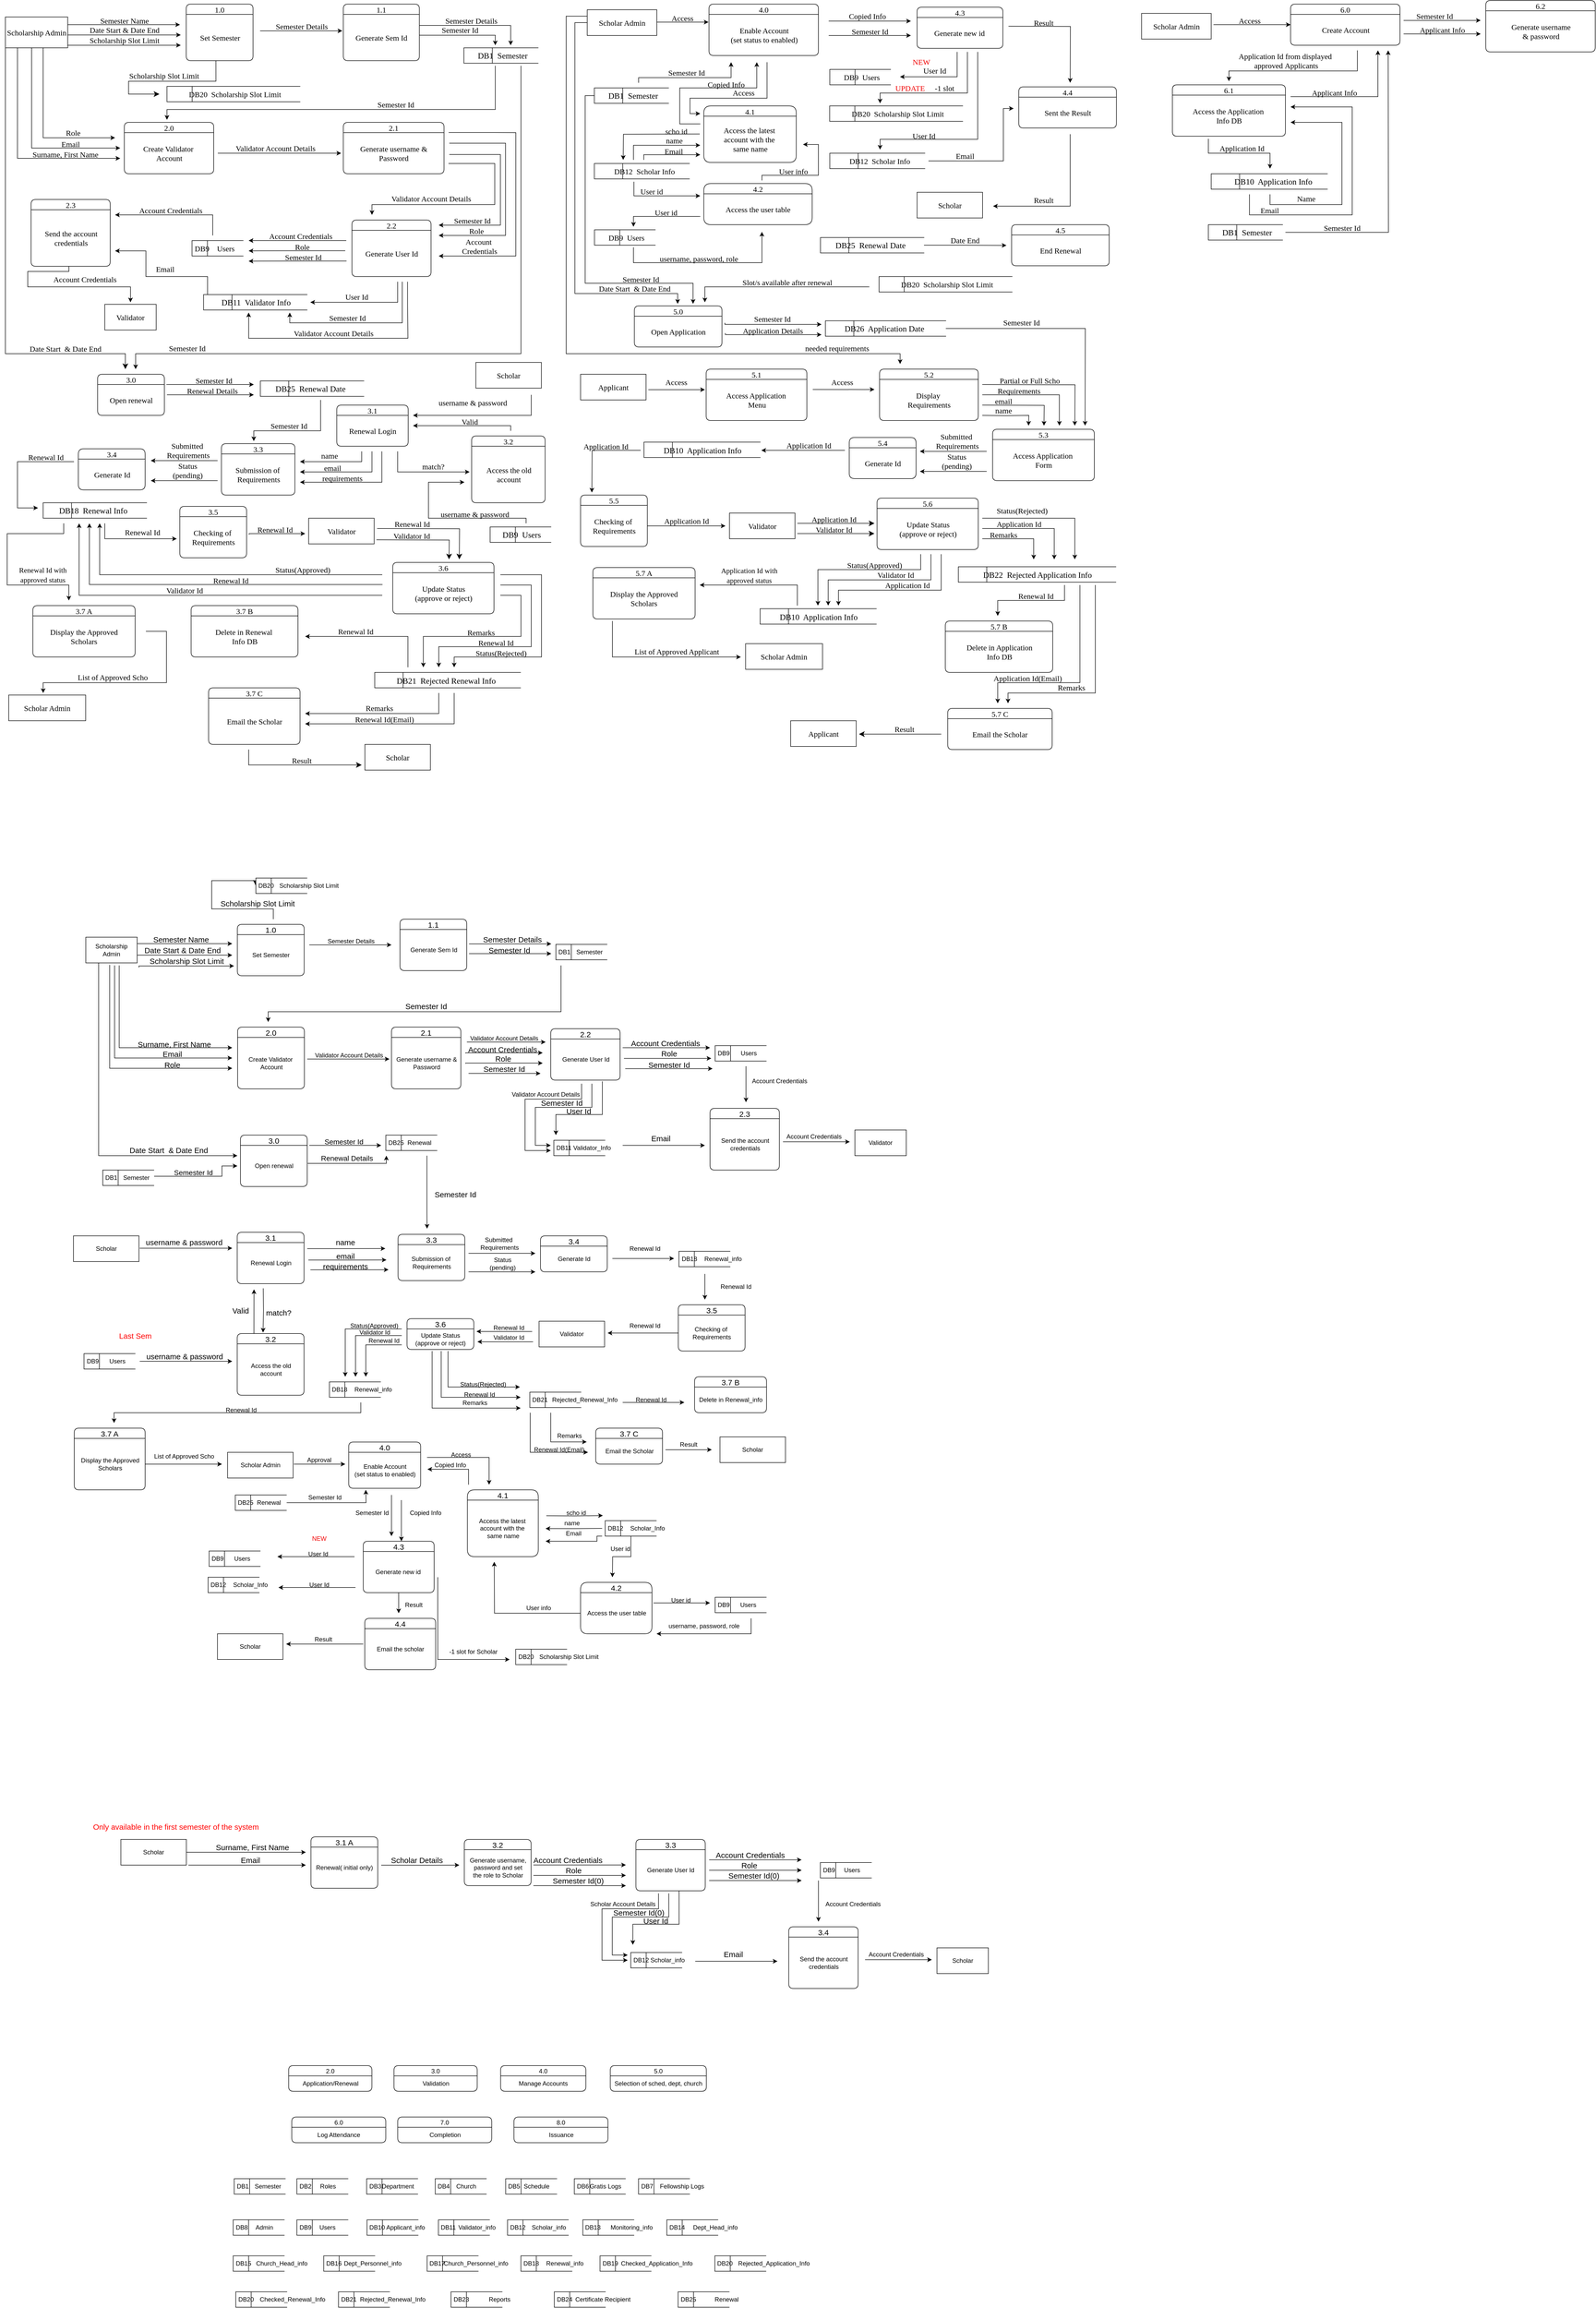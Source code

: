 <mxfile version="27.0.3">
  <diagram name="Page-1" id="H9mCC4LKSI06X5eU0nQ4">
    <mxGraphModel dx="1141" dy="631" grid="1" gridSize="10" guides="1" tooltips="1" connect="1" arrows="1" fold="1" page="1" pageScale="1" pageWidth="1100" pageHeight="1700" math="0" shadow="0">
      <root>
        <mxCell id="0" />
        <mxCell id="1" parent="0" />
        <mxCell id="bBNReim9IivtYAumU8x--395" value="DB9" style="html=1;dashed=0;whiteSpace=wrap;shape=mxgraph.dfd.dataStoreID;align=left;spacingLeft=3;points=[[0,0],[0.5,0],[1,0],[0,0.5],[1,0.5],[0,1],[0.5,1],[1,1]];" parent="1" vertex="1">
          <mxGeometry x="585.88" y="4350" width="100" height="30" as="geometry" />
        </mxCell>
        <mxCell id="RpUNXSWF-gNv1XYwJZ2Y-30" style="edgeStyle=orthogonalEdgeStyle;rounded=0;orthogonalLoop=1;jettySize=auto;html=1;" parent="1" edge="1">
          <mxGeometry relative="1" as="geometry">
            <mxPoint x="610" y="1870" as="sourcePoint" />
            <mxPoint x="770" y="1870" as="targetPoint" />
            <Array as="points">
              <mxPoint x="660" y="1870" />
              <mxPoint x="660" y="1870" />
            </Array>
          </mxGeometry>
        </mxCell>
        <mxCell id="7z3SevUB98jJA0cymraQ-17" style="edgeStyle=orthogonalEdgeStyle;rounded=0;orthogonalLoop=1;jettySize=auto;html=1;fontSize=12;startSize=8;endSize=8;entryX=0;entryY=0.5;entryDx=0;entryDy=0;" parent="1" target="7z3SevUB98jJA0cymraQ-13" edge="1">
          <mxGeometry relative="1" as="geometry">
            <mxPoint x="390" y="1780" as="targetPoint" />
            <mxPoint x="540" y="1820" as="sourcePoint" />
            <Array as="points">
              <mxPoint x="540" y="1800" />
              <mxPoint x="420" y="1800" />
              <mxPoint x="420" y="1745" />
            </Array>
          </mxGeometry>
        </mxCell>
        <mxCell id="bBNReim9IivtYAumU8x--396" value="1.0" style="swimlane;fontStyle=0;childLayout=stackLayout;horizontal=1;startSize=20;fillColor=#ffffff;horizontalStack=0;resizeParent=1;resizeParentMax=0;resizeLast=0;collapsible=0;marginBottom=0;swimlaneFillColor=#ffffff;rounded=1;fontSize=15;" parent="1" vertex="1">
          <mxGeometry x="470" y="1830" width="130" height="100" as="geometry" />
        </mxCell>
        <mxCell id="bBNReim9IivtYAumU8x--397" value="Set Semester" style="text;html=1;align=center;verticalAlign=middle;resizable=0;points=[];autosize=1;strokeColor=none;fillColor=none;perimeterSpacing=0;spacingTop=30;spacingBottom=30;" parent="bBNReim9IivtYAumU8x--396" vertex="1">
          <mxGeometry y="20" width="130" height="80" as="geometry" />
        </mxCell>
        <mxCell id="bBNReim9IivtYAumU8x--399" value="2.0" style="swimlane;fontStyle=0;childLayout=stackLayout;horizontal=1;startSize=20;fillColor=#ffffff;horizontalStack=0;resizeParent=1;resizeParentMax=0;resizeLast=0;collapsible=0;marginBottom=0;swimlaneFillColor=#ffffff;rounded=1;" parent="1" vertex="1">
          <mxGeometry x="569.88" y="4050" width="162" height="50" as="geometry" />
        </mxCell>
        <mxCell id="bBNReim9IivtYAumU8x--400" value="Application/Renewal" style="text;html=1;align=center;verticalAlign=middle;resizable=0;points=[];autosize=1;strokeColor=none;fillColor=none;" parent="bBNReim9IivtYAumU8x--399" vertex="1">
          <mxGeometry y="20" width="162" height="30" as="geometry" />
        </mxCell>
        <mxCell id="bBNReim9IivtYAumU8x--401" value="3.0" style="swimlane;fontStyle=0;childLayout=stackLayout;horizontal=1;startSize=20;fillColor=#ffffff;horizontalStack=0;resizeParent=1;resizeParentMax=0;resizeLast=0;collapsible=0;marginBottom=0;swimlaneFillColor=#ffffff;rounded=1;" parent="1" vertex="1">
          <mxGeometry x="774.88" y="4050" width="162" height="50" as="geometry" />
        </mxCell>
        <mxCell id="bBNReim9IivtYAumU8x--402" value="Validation" style="text;html=1;align=center;verticalAlign=middle;resizable=0;points=[];autosize=1;strokeColor=none;fillColor=none;" parent="bBNReim9IivtYAumU8x--401" vertex="1">
          <mxGeometry y="20" width="162" height="30" as="geometry" />
        </mxCell>
        <mxCell id="bBNReim9IivtYAumU8x--404" value="4.0" style="swimlane;fontStyle=0;childLayout=stackLayout;horizontal=1;startSize=20;fillColor=#ffffff;horizontalStack=0;resizeParent=1;resizeParentMax=0;resizeLast=0;collapsible=0;marginBottom=0;swimlaneFillColor=#ffffff;rounded=1;" parent="1" vertex="1">
          <mxGeometry x="982.38" y="4050" width="166" height="50" as="geometry" />
        </mxCell>
        <mxCell id="bBNReim9IivtYAumU8x--405" value="Manage Accounts" style="text;html=1;align=center;verticalAlign=middle;resizable=0;points=[];autosize=1;strokeColor=none;fillColor=none;" parent="bBNReim9IivtYAumU8x--404" vertex="1">
          <mxGeometry y="20" width="166" height="30" as="geometry" />
        </mxCell>
        <mxCell id="bBNReim9IivtYAumU8x--406" value="5.0" style="swimlane;fontStyle=0;childLayout=stackLayout;horizontal=1;startSize=20;fillColor=#ffffff;horizontalStack=0;resizeParent=1;resizeParentMax=0;resizeLast=0;collapsible=0;marginBottom=0;swimlaneFillColor=#ffffff;rounded=1;" parent="1" vertex="1">
          <mxGeometry x="1195.88" y="4050" width="187" height="50" as="geometry" />
        </mxCell>
        <mxCell id="bBNReim9IivtYAumU8x--407" value="Selection of sched, dept, church" style="text;html=1;align=center;verticalAlign=middle;resizable=0;points=[];autosize=1;strokeColor=none;fillColor=none;" parent="bBNReim9IivtYAumU8x--406" vertex="1">
          <mxGeometry y="20" width="187" height="30" as="geometry" />
        </mxCell>
        <mxCell id="bBNReim9IivtYAumU8x--411" value="6.0" style="swimlane;fontStyle=0;childLayout=stackLayout;horizontal=1;startSize=20;fillColor=#ffffff;horizontalStack=0;resizeParent=1;resizeParentMax=0;resizeLast=0;collapsible=0;marginBottom=0;swimlaneFillColor=#ffffff;rounded=1;" parent="1" vertex="1">
          <mxGeometry x="575.88" y="4150" width="183" height="50" as="geometry" />
        </mxCell>
        <mxCell id="bBNReim9IivtYAumU8x--412" value="Log Attendance" style="text;html=1;align=center;verticalAlign=middle;resizable=0;points=[];autosize=1;strokeColor=none;fillColor=none;" parent="bBNReim9IivtYAumU8x--411" vertex="1">
          <mxGeometry y="20" width="183" height="30" as="geometry" />
        </mxCell>
        <mxCell id="bBNReim9IivtYAumU8x--413" value="7.0" style="swimlane;fontStyle=0;childLayout=stackLayout;horizontal=1;startSize=20;fillColor=#ffffff;horizontalStack=0;resizeParent=1;resizeParentMax=0;resizeLast=0;collapsible=0;marginBottom=0;swimlaneFillColor=#ffffff;rounded=1;" parent="1" vertex="1">
          <mxGeometry x="782.13" y="4150" width="183" height="50" as="geometry" />
        </mxCell>
        <mxCell id="bBNReim9IivtYAumU8x--414" value="Completion" style="text;html=1;align=center;verticalAlign=middle;resizable=0;points=[];autosize=1;strokeColor=none;fillColor=none;" parent="bBNReim9IivtYAumU8x--413" vertex="1">
          <mxGeometry y="20" width="183" height="30" as="geometry" />
        </mxCell>
        <mxCell id="bBNReim9IivtYAumU8x--415" value="8.0" style="swimlane;fontStyle=0;childLayout=stackLayout;horizontal=1;startSize=20;fillColor=#ffffff;horizontalStack=0;resizeParent=1;resizeParentMax=0;resizeLast=0;collapsible=0;marginBottom=0;swimlaneFillColor=#ffffff;rounded=1;" parent="1" vertex="1">
          <mxGeometry x="1008.38" y="4150" width="183" height="50" as="geometry" />
        </mxCell>
        <mxCell id="bBNReim9IivtYAumU8x--416" value="Issuance" style="text;html=1;align=center;verticalAlign=middle;resizable=0;points=[];autosize=1;strokeColor=none;fillColor=none;" parent="bBNReim9IivtYAumU8x--415" vertex="1">
          <mxGeometry y="20" width="183" height="30" as="geometry" />
        </mxCell>
        <mxCell id="bBNReim9IivtYAumU8x--417" value="Users" style="text;html=1;align=center;verticalAlign=middle;resizable=0;points=[];autosize=1;strokeColor=none;fillColor=none;" parent="1" vertex="1">
          <mxGeometry x="619.63" y="4350" width="50" height="30" as="geometry" />
        </mxCell>
        <mxCell id="bBNReim9IivtYAumU8x--418" value="DB8" style="html=1;dashed=0;whiteSpace=wrap;shape=mxgraph.dfd.dataStoreID;align=left;spacingLeft=3;points=[[0,0],[0.5,0],[1,0],[0,0.5],[1,0.5],[0,1],[0.5,1],[1,1]];" parent="1" vertex="1">
          <mxGeometry x="461.88" y="4350" width="100" height="30" as="geometry" />
        </mxCell>
        <mxCell id="bBNReim9IivtYAumU8x--419" value="Admin" style="text;html=1;align=center;verticalAlign=middle;resizable=0;points=[];autosize=1;strokeColor=none;fillColor=none;" parent="1" vertex="1">
          <mxGeometry x="491.88" y="4350" width="60" height="30" as="geometry" />
        </mxCell>
        <mxCell id="bBNReim9IivtYAumU8x--420" value="DB2" style="html=1;dashed=0;whiteSpace=wrap;shape=mxgraph.dfd.dataStoreID;align=left;spacingLeft=3;points=[[0,0],[0.5,0],[1,0],[0,0.5],[1,0.5],[0,1],[0.5,1],[1,1]];" parent="1" vertex="1">
          <mxGeometry x="585.88" y="4270" width="100" height="30" as="geometry" />
        </mxCell>
        <mxCell id="bBNReim9IivtYAumU8x--421" value="Roles" style="text;html=1;align=center;verticalAlign=middle;resizable=0;points=[];autosize=1;strokeColor=none;fillColor=none;" parent="1" vertex="1">
          <mxGeometry x="620.88" y="4270" width="50" height="30" as="geometry" />
        </mxCell>
        <mxCell id="bBNReim9IivtYAumU8x--422" value="DB3" style="html=1;dashed=0;whiteSpace=wrap;shape=mxgraph.dfd.dataStoreID;align=left;spacingLeft=3;points=[[0,0],[0.5,0],[1,0],[0,0.5],[1,0.5],[0,1],[0.5,1],[1,1]];" parent="1" vertex="1">
          <mxGeometry x="721.63" y="4270" width="100" height="30" as="geometry" />
        </mxCell>
        <mxCell id="bBNReim9IivtYAumU8x--423" value="Department" style="text;html=1;align=center;verticalAlign=middle;resizable=0;points=[];autosize=1;strokeColor=none;fillColor=none;" parent="1" vertex="1">
          <mxGeometry x="736.63" y="4270" width="90" height="30" as="geometry" />
        </mxCell>
        <mxCell id="bBNReim9IivtYAumU8x--424" value="DB5" style="html=1;dashed=0;whiteSpace=wrap;shape=mxgraph.dfd.dataStoreID;align=left;spacingLeft=3;points=[[0,0],[0.5,0],[1,0],[0,0.5],[1,0.5],[0,1],[0.5,1],[1,1]];" parent="1" vertex="1">
          <mxGeometry x="992.26" y="4270" width="100" height="30" as="geometry" />
        </mxCell>
        <mxCell id="bBNReim9IivtYAumU8x--425" value="Schedule" style="text;html=1;align=center;verticalAlign=middle;resizable=0;points=[];autosize=1;strokeColor=none;fillColor=none;" parent="1" vertex="1">
          <mxGeometry x="1017.26" y="4270" width="70" height="30" as="geometry" />
        </mxCell>
        <mxCell id="bBNReim9IivtYAumU8x--427" value="DB6" style="html=1;dashed=0;whiteSpace=wrap;shape=mxgraph.dfd.dataStoreID;align=left;spacingLeft=3;points=[[0,0],[0.5,0],[1,0],[0,0.5],[1,0.5],[0,1],[0.5,1],[1,1]];" parent="1" vertex="1">
          <mxGeometry x="1125.88" y="4270" width="100" height="30" as="geometry" />
        </mxCell>
        <mxCell id="bBNReim9IivtYAumU8x--428" value="Gratis Logs" style="text;html=1;align=center;verticalAlign=middle;resizable=0;points=[];autosize=1;strokeColor=none;fillColor=none;" parent="1" vertex="1">
          <mxGeometry x="1145.88" y="4270" width="80" height="30" as="geometry" />
        </mxCell>
        <mxCell id="bBNReim9IivtYAumU8x--429" value="DB7" style="html=1;dashed=0;whiteSpace=wrap;shape=mxgraph.dfd.dataStoreID;align=left;spacingLeft=3;points=[[0,0],[0.5,0],[1,0],[0,0.5],[1,0.5],[0,1],[0.5,1],[1,1]];" parent="1" vertex="1">
          <mxGeometry x="1250.88" y="4270" width="100" height="30" as="geometry" />
        </mxCell>
        <mxCell id="bBNReim9IivtYAumU8x--430" value="Fellowship Logs" style="text;html=1;align=center;verticalAlign=middle;resizable=0;points=[];autosize=1;strokeColor=none;fillColor=none;" parent="1" vertex="1">
          <mxGeometry x="1279.88" y="4270" width="110" height="30" as="geometry" />
        </mxCell>
        <mxCell id="bBNReim9IivtYAumU8x--432" value="DB1" style="html=1;dashed=0;whiteSpace=wrap;shape=mxgraph.dfd.dataStoreID;align=left;spacingLeft=3;points=[[0,0],[0.5,0],[1,0],[0,0.5],[1,0.5],[0,1],[0.5,1],[1,1]];" parent="1" vertex="1">
          <mxGeometry x="463.88" y="4270" width="100" height="30" as="geometry" />
        </mxCell>
        <mxCell id="bBNReim9IivtYAumU8x--433" value="Semester" style="text;html=1;align=center;verticalAlign=middle;resizable=0;points=[];autosize=1;strokeColor=none;fillColor=none;" parent="1" vertex="1">
          <mxGeometry x="493.88" y="4270" width="70" height="30" as="geometry" />
        </mxCell>
        <mxCell id="bBNReim9IivtYAumU8x--434" value="DB11" style="html=1;dashed=0;whiteSpace=wrap;shape=mxgraph.dfd.dataStoreID;align=left;spacingLeft=3;points=[[0,0],[0.5,0],[1,0],[0,0.5],[1,0.5],[0,1],[0.5,1],[1,1]];" parent="1" vertex="1">
          <mxGeometry x="861.38" y="4350" width="100" height="30" as="geometry" />
        </mxCell>
        <mxCell id="bBNReim9IivtYAumU8x--435" value="Validator_info" style="text;html=1;align=center;verticalAlign=middle;resizable=0;points=[];autosize=1;strokeColor=none;fillColor=none;" parent="1" vertex="1">
          <mxGeometry x="885.88" y="4350" width="100" height="30" as="geometry" />
        </mxCell>
        <mxCell id="bBNReim9IivtYAumU8x--436" value="DB12" style="html=1;dashed=0;whiteSpace=wrap;shape=mxgraph.dfd.dataStoreID;align=left;spacingLeft=3;points=[[0,0],[0.5,0],[1,0],[0,0.5],[1,0.5],[0,1],[0.5,1],[1,1]];" parent="1" vertex="1">
          <mxGeometry x="995.88" y="4350" width="119" height="30" as="geometry" />
        </mxCell>
        <mxCell id="bBNReim9IivtYAumU8x--437" value="Scholar_info" style="text;html=1;align=center;verticalAlign=middle;resizable=0;points=[];autosize=1;strokeColor=none;fillColor=none;" parent="1" vertex="1">
          <mxGeometry x="1031.38" y="4350" width="90" height="30" as="geometry" />
        </mxCell>
        <mxCell id="bBNReim9IivtYAumU8x--438" value="DB16" style="html=1;dashed=0;whiteSpace=wrap;shape=mxgraph.dfd.dataStoreID;align=left;spacingLeft=3;points=[[0,0],[0.5,0],[1,0],[0,0.5],[1,0.5],[0,1],[0.5,1],[1,1]];" parent="1" vertex="1">
          <mxGeometry x="638.13" y="4420" width="100" height="30" as="geometry" />
        </mxCell>
        <mxCell id="bBNReim9IivtYAumU8x--439" value="Dept_Personnel_info" style="text;html=1;align=center;verticalAlign=middle;resizable=0;points=[];autosize=1;strokeColor=none;fillColor=none;" parent="1" vertex="1">
          <mxGeometry x="662.63" y="4420" width="140" height="30" as="geometry" />
        </mxCell>
        <mxCell id="bBNReim9IivtYAumU8x--440" value="DB17" style="html=1;dashed=0;whiteSpace=wrap;shape=mxgraph.dfd.dataStoreID;align=left;spacingLeft=3;points=[[0,0],[0.5,0],[1,0],[0,0.5],[1,0.5],[0,1],[0.5,1],[1,1]];" parent="1" vertex="1">
          <mxGeometry x="839.38" y="4420" width="100" height="30" as="geometry" />
        </mxCell>
        <mxCell id="bBNReim9IivtYAumU8x--441" value="Church_Personnel_info" style="text;html=1;align=center;verticalAlign=middle;resizable=0;points=[];autosize=1;strokeColor=none;fillColor=none;" parent="1" vertex="1">
          <mxGeometry x="858.88" y="4420" width="150" height="30" as="geometry" />
        </mxCell>
        <mxCell id="bBNReim9IivtYAumU8x--442" value="DB14" style="html=1;dashed=0;whiteSpace=wrap;shape=mxgraph.dfd.dataStoreID;align=left;spacingLeft=3;points=[[0,0],[0.5,0],[1,0],[0,0.5],[1,0.5],[0,1],[0.5,1],[1,1]];" parent="1" vertex="1">
          <mxGeometry x="1305.88" y="4350" width="100" height="30" as="geometry" />
        </mxCell>
        <mxCell id="bBNReim9IivtYAumU8x--443" value="Dept_Head_info" style="text;html=1;align=center;verticalAlign=middle;resizable=0;points=[];autosize=1;strokeColor=none;fillColor=none;" parent="1" vertex="1">
          <mxGeometry x="1345.38" y="4350" width="110" height="30" as="geometry" />
        </mxCell>
        <mxCell id="bBNReim9IivtYAumU8x--444" value="DB15" style="html=1;dashed=0;whiteSpace=wrap;shape=mxgraph.dfd.dataStoreID;align=left;spacingLeft=3;points=[[0,0],[0.5,0],[1,0],[0,0.5],[1,0.5],[0,1],[0.5,1],[1,1]];" parent="1" vertex="1">
          <mxGeometry x="461.88" y="4420" width="100" height="30" as="geometry" />
        </mxCell>
        <mxCell id="bBNReim9IivtYAumU8x--445" value="Church_Head_info" style="text;html=1;align=center;verticalAlign=middle;resizable=0;points=[];autosize=1;strokeColor=none;fillColor=none;" parent="1" vertex="1">
          <mxGeometry x="496.38" y="4420" width="120" height="30" as="geometry" />
        </mxCell>
        <mxCell id="bBNReim9IivtYAumU8x--446" value="DB13" style="html=1;dashed=0;whiteSpace=wrap;shape=mxgraph.dfd.dataStoreID;align=left;spacingLeft=3;points=[[0,0],[0.5,0],[1,0],[0,0.5],[1,0.5],[0,1],[0.5,1],[1,1]];" parent="1" vertex="1">
          <mxGeometry x="1142.38" y="4350" width="100" height="30" as="geometry" />
        </mxCell>
        <mxCell id="bBNReim9IivtYAumU8x--447" value="Monitoring_info" style="text;html=1;align=center;verticalAlign=middle;resizable=0;points=[];autosize=1;strokeColor=none;fillColor=none;" parent="1" vertex="1">
          <mxGeometry x="1181.88" y="4350" width="110" height="30" as="geometry" />
        </mxCell>
        <mxCell id="bBNReim9IivtYAumU8x--448" value="DB10" style="html=1;dashed=0;whiteSpace=wrap;shape=mxgraph.dfd.dataStoreID;align=left;spacingLeft=3;points=[[0,0],[0.5,0],[1,0],[0,0.5],[1,0.5],[0,1],[0.5,1],[1,1]];" parent="1" vertex="1">
          <mxGeometry x="722.38" y="4350" width="100" height="30" as="geometry" />
        </mxCell>
        <mxCell id="bBNReim9IivtYAumU8x--449" value="Applicant_info" style="text;html=1;align=center;verticalAlign=middle;resizable=0;points=[];autosize=1;strokeColor=none;fillColor=none;" parent="1" vertex="1">
          <mxGeometry x="746.88" y="4350" width="100" height="30" as="geometry" />
        </mxCell>
        <mxCell id="RpUNXSWF-gNv1XYwJZ2Y-1" value="DB4" style="html=1;dashed=0;whiteSpace=wrap;shape=mxgraph.dfd.dataStoreID;align=left;spacingLeft=3;points=[[0,0],[0.5,0],[1,0],[0,0.5],[1,0.5],[0,1],[0.5,1],[1,1]];" parent="1" vertex="1">
          <mxGeometry x="855.13" y="4270" width="100" height="30" as="geometry" />
        </mxCell>
        <mxCell id="RpUNXSWF-gNv1XYwJZ2Y-2" value="Church" style="text;html=1;align=center;verticalAlign=middle;resizable=0;points=[];autosize=1;strokeColor=none;fillColor=none;" parent="1" vertex="1">
          <mxGeometry x="885.13" y="4270" width="60" height="30" as="geometry" />
        </mxCell>
        <mxCell id="RpUNXSWF-gNv1XYwJZ2Y-3" value="DB19" style="html=1;dashed=0;whiteSpace=wrap;shape=mxgraph.dfd.dataStoreID;align=left;spacingLeft=3;points=[[0,0],[0.5,0],[1,0],[0,0.5],[1,0.5],[0,1],[0.5,1],[1,1]];" parent="1" vertex="1">
          <mxGeometry x="1175.88" y="4420" width="100" height="30" as="geometry" />
        </mxCell>
        <mxCell id="RpUNXSWF-gNv1XYwJZ2Y-4" value="Checked_Application_Info" style="text;html=1;align=center;verticalAlign=middle;resizable=0;points=[];autosize=1;strokeColor=none;fillColor=none;" parent="1" vertex="1">
          <mxGeometry x="1205.88" y="4420" width="160" height="30" as="geometry" />
        </mxCell>
        <mxCell id="RpUNXSWF-gNv1XYwJZ2Y-5" value="DB20" style="html=1;dashed=0;whiteSpace=wrap;shape=mxgraph.dfd.dataStoreID;align=left;spacingLeft=3;points=[[0,0],[0.5,0],[1,0],[0,0.5],[1,0.5],[0,1],[0.5,1],[1,1]];" parent="1" vertex="1">
          <mxGeometry x="1399.38" y="4420" width="100" height="30" as="geometry" />
        </mxCell>
        <mxCell id="RpUNXSWF-gNv1XYwJZ2Y-6" value="Rejected_Application_Info" style="text;html=1;align=center;verticalAlign=middle;resizable=0;points=[];autosize=1;strokeColor=none;fillColor=none;" parent="1" vertex="1">
          <mxGeometry x="1433.88" y="4420" width="160" height="30" as="geometry" />
        </mxCell>
        <mxCell id="RpUNXSWF-gNv1XYwJZ2Y-7" value="DB20" style="html=1;dashed=0;whiteSpace=wrap;shape=mxgraph.dfd.dataStoreID;align=left;spacingLeft=3;points=[[0,0],[0.5,0],[1,0],[0,0.5],[1,0.5],[0,1],[0.5,1],[1,1]];" parent="1" vertex="1">
          <mxGeometry x="466.88" y="4490" width="100" height="30" as="geometry" />
        </mxCell>
        <mxCell id="RpUNXSWF-gNv1XYwJZ2Y-8" value="Checked_Renewal_Info" style="text;html=1;align=center;verticalAlign=middle;resizable=0;points=[];autosize=1;strokeColor=none;fillColor=none;" parent="1" vertex="1">
          <mxGeometry x="501.88" y="4490" width="150" height="30" as="geometry" />
        </mxCell>
        <mxCell id="RpUNXSWF-gNv1XYwJZ2Y-9" value="DB21" style="html=1;dashed=0;whiteSpace=wrap;shape=mxgraph.dfd.dataStoreID;align=left;spacingLeft=3;points=[[0,0],[0.5,0],[1,0],[0,0.5],[1,0.5],[0,1],[0.5,1],[1,1]];" parent="1" vertex="1">
          <mxGeometry x="666.88" y="4490" width="100" height="30" as="geometry" />
        </mxCell>
        <mxCell id="RpUNXSWF-gNv1XYwJZ2Y-10" value="Rejected_Renewal_Info" style="text;html=1;align=center;verticalAlign=middle;resizable=0;points=[];autosize=1;strokeColor=none;fillColor=none;" parent="1" vertex="1">
          <mxGeometry x="696.88" y="4490" width="150" height="30" as="geometry" />
        </mxCell>
        <mxCell id="RpUNXSWF-gNv1XYwJZ2Y-11" value="DB18" style="html=1;dashed=0;whiteSpace=wrap;shape=mxgraph.dfd.dataStoreID;align=left;spacingLeft=3;points=[[0,0],[0.5,0],[1,0],[0,0.5],[1,0.5],[0,1],[0.5,1],[1,1]];" parent="1" vertex="1">
          <mxGeometry x="1021.88" y="4420" width="100" height="30" as="geometry" />
        </mxCell>
        <mxCell id="RpUNXSWF-gNv1XYwJZ2Y-12" value="Renewal_info" style="text;html=1;align=center;verticalAlign=middle;resizable=0;points=[];autosize=1;strokeColor=none;fillColor=none;" parent="1" vertex="1">
          <mxGeometry x="1056.88" y="4420" width="100" height="30" as="geometry" />
        </mxCell>
        <mxCell id="RpUNXSWF-gNv1XYwJZ2Y-14" value="DB24" style="html=1;dashed=0;whiteSpace=wrap;shape=mxgraph.dfd.dataStoreID;align=left;spacingLeft=3;points=[[0,0],[0.5,0],[1,0],[0,0.5],[1,0.5],[0,1],[0.5,1],[1,1]];" parent="1" vertex="1">
          <mxGeometry x="1086.88" y="4490" width="100" height="30" as="geometry" />
        </mxCell>
        <mxCell id="RpUNXSWF-gNv1XYwJZ2Y-15" value="Certificate Recipient" style="text;html=1;align=center;verticalAlign=middle;resizable=0;points=[];autosize=1;strokeColor=none;fillColor=none;" parent="1" vertex="1">
          <mxGeometry x="1116.38" y="4490" width="130" height="30" as="geometry" />
        </mxCell>
        <mxCell id="RpUNXSWF-gNv1XYwJZ2Y-16" value="DB23" style="html=1;dashed=0;whiteSpace=wrap;shape=mxgraph.dfd.dataStoreID;align=left;spacingLeft=3;points=[[0,0],[0.5,0],[1,0],[0,0.5],[1,0.5],[0,1],[0.5,1],[1,1]];" parent="1" vertex="1">
          <mxGeometry x="885.88" y="4490" width="100" height="30" as="geometry" />
        </mxCell>
        <mxCell id="RpUNXSWF-gNv1XYwJZ2Y-17" value="Reports" style="text;html=1;align=center;verticalAlign=middle;resizable=0;points=[];autosize=1;strokeColor=none;fillColor=none;" parent="1" vertex="1">
          <mxGeometry x="945.38" y="4490" width="70" height="30" as="geometry" />
        </mxCell>
        <mxCell id="RpUNXSWF-gNv1XYwJZ2Y-21" style="edgeStyle=orthogonalEdgeStyle;rounded=0;orthogonalLoop=1;jettySize=auto;html=1;exitX=1;exitY=0.25;exitDx=0;exitDy=0;" parent="1" source="RpUNXSWF-gNv1XYwJZ2Y-20" edge="1">
          <mxGeometry relative="1" as="geometry">
            <mxPoint x="460" y="1867.667" as="targetPoint" />
          </mxGeometry>
        </mxCell>
        <mxCell id="RpUNXSWF-gNv1XYwJZ2Y-23" style="edgeStyle=orthogonalEdgeStyle;rounded=0;orthogonalLoop=1;jettySize=auto;html=1;exitX=1;exitY=0.75;exitDx=0;exitDy=0;" parent="1" source="RpUNXSWF-gNv1XYwJZ2Y-20" edge="1">
          <mxGeometry relative="1" as="geometry">
            <mxPoint x="460" y="1890" as="targetPoint" />
            <Array as="points">
              <mxPoint x="275" y="1890" />
            </Array>
          </mxGeometry>
        </mxCell>
        <mxCell id="RpUNXSWF-gNv1XYwJZ2Y-33" style="edgeStyle=orthogonalEdgeStyle;rounded=0;orthogonalLoop=1;jettySize=auto;html=1;" parent="1" edge="1">
          <mxGeometry relative="1" as="geometry">
            <mxPoint x="460" y="2070.0" as="targetPoint" />
            <mxPoint x="240" y="1910" as="sourcePoint" />
            <Array as="points">
              <mxPoint x="240" y="2070" />
            </Array>
          </mxGeometry>
        </mxCell>
        <mxCell id="RpUNXSWF-gNv1XYwJZ2Y-117" style="edgeStyle=orthogonalEdgeStyle;rounded=0;orthogonalLoop=1;jettySize=auto;html=1;exitX=0.25;exitY=1;exitDx=0;exitDy=0;" parent="1" source="RpUNXSWF-gNv1XYwJZ2Y-20" edge="1">
          <mxGeometry relative="1" as="geometry">
            <mxPoint x="470" y="2280" as="targetPoint" />
            <Array as="points">
              <mxPoint x="200" y="2280" />
            </Array>
          </mxGeometry>
        </mxCell>
        <mxCell id="RpUNXSWF-gNv1XYwJZ2Y-20" value="Scholarship Admin" style="html=1;dashed=0;whiteSpace=wrap;" parent="1" vertex="1">
          <mxGeometry x="175" y="1855" width="100" height="50" as="geometry" />
        </mxCell>
        <mxCell id="RpUNXSWF-gNv1XYwJZ2Y-24" value="&lt;font style=&quot;font-size: 15px;&quot;&gt;Semester Name&lt;/font&gt;" style="text;html=1;align=center;verticalAlign=middle;resizable=0;points=[];autosize=1;strokeColor=none;fillColor=none;" parent="1" vertex="1">
          <mxGeometry x="294.5" y="1844" width="130" height="30" as="geometry" />
        </mxCell>
        <mxCell id="RpUNXSWF-gNv1XYwJZ2Y-25" value="&lt;span style=&quot;font-size: 15px;&quot;&gt;Date Start &amp;amp; Date End&lt;/span&gt;" style="text;html=1;align=center;verticalAlign=middle;resizable=0;points=[];autosize=1;strokeColor=none;fillColor=none;" parent="1" vertex="1">
          <mxGeometry x="277.5" y="1865" width="170" height="30" as="geometry" />
        </mxCell>
        <mxCell id="RpUNXSWF-gNv1XYwJZ2Y-58" style="edgeStyle=orthogonalEdgeStyle;rounded=0;orthogonalLoop=1;jettySize=auto;html=1;" parent="1" edge="1">
          <mxGeometry relative="1" as="geometry">
            <mxPoint x="530" y="2020" as="targetPoint" />
            <mxPoint x="1100" y="1910" as="sourcePoint" />
            <Array as="points">
              <mxPoint x="1100" y="2000" />
              <mxPoint x="530" y="2000" />
            </Array>
          </mxGeometry>
        </mxCell>
        <mxCell id="RpUNXSWF-gNv1XYwJZ2Y-28" value="DB1" style="html=1;dashed=0;whiteSpace=wrap;shape=mxgraph.dfd.dataStoreID;align=left;spacingLeft=3;points=[[0,0],[0.5,0],[1,0],[0,0.5],[1,0.5],[0,1],[0.5,1],[1,1]];" parent="1" vertex="1">
          <mxGeometry x="1090" y="1869" width="100" height="30" as="geometry" />
        </mxCell>
        <mxCell id="RpUNXSWF-gNv1XYwJZ2Y-29" value="Semester" style="text;html=1;align=center;verticalAlign=middle;resizable=0;points=[];autosize=1;strokeColor=none;fillColor=none;" parent="1" vertex="1">
          <mxGeometry x="1120" y="1869" width="70" height="30" as="geometry" />
        </mxCell>
        <mxCell id="RpUNXSWF-gNv1XYwJZ2Y-31" value="2.0" style="swimlane;fontStyle=0;childLayout=stackLayout;horizontal=1;startSize=20;fillColor=#ffffff;horizontalStack=0;resizeParent=1;resizeParentMax=0;resizeLast=0;collapsible=0;marginBottom=0;swimlaneFillColor=#ffffff;rounded=1;fontSize=15;" parent="1" vertex="1">
          <mxGeometry x="470.5" y="2030" width="130" height="120" as="geometry" />
        </mxCell>
        <mxCell id="RpUNXSWF-gNv1XYwJZ2Y-32" value="&lt;span class=&quot;_fadeIn_m1hgl_8&quot;&gt;Create &lt;/span&gt;&lt;span class=&quot;_fadeIn_m1hgl_8&quot;&gt;Validator&amp;nbsp;&lt;/span&gt;&lt;div&gt;&lt;span class=&quot;_fadeIn_m1hgl_8&quot;&gt;Account&lt;/span&gt;&lt;/div&gt;" style="text;html=1;align=center;verticalAlign=middle;resizable=0;points=[];autosize=1;strokeColor=none;fillColor=none;perimeterSpacing=0;spacingTop=30;spacingBottom=30;" parent="RpUNXSWF-gNv1XYwJZ2Y-31" vertex="1">
          <mxGeometry y="20" width="130" height="100" as="geometry" />
        </mxCell>
        <mxCell id="RpUNXSWF-gNv1XYwJZ2Y-35" value="&lt;span style=&quot;font-size: 15px;&quot;&gt;Surname, First Name&lt;/span&gt;" style="text;html=1;align=center;verticalAlign=middle;resizable=0;points=[];autosize=1;strokeColor=none;fillColor=none;" parent="1" vertex="1">
          <mxGeometry x="261.5" y="2048" width="170" height="30" as="geometry" />
        </mxCell>
        <mxCell id="RpUNXSWF-gNv1XYwJZ2Y-36" style="edgeStyle=orthogonalEdgeStyle;rounded=0;orthogonalLoop=1;jettySize=auto;html=1;" parent="1" edge="1">
          <mxGeometry relative="1" as="geometry">
            <mxPoint x="460" y="2090" as="targetPoint" />
            <mxPoint x="231" y="1910" as="sourcePoint" />
            <Array as="points">
              <mxPoint x="231" y="2090" />
              <mxPoint x="460" y="2090" />
            </Array>
          </mxGeometry>
        </mxCell>
        <mxCell id="RpUNXSWF-gNv1XYwJZ2Y-37" value="&lt;span style=&quot;font-size: 15px;&quot;&gt;Email&lt;/span&gt;" style="text;html=1;align=center;verticalAlign=middle;resizable=0;points=[];autosize=1;strokeColor=none;fillColor=none;" parent="1" vertex="1">
          <mxGeometry x="313" y="2067" width="60" height="30" as="geometry" />
        </mxCell>
        <mxCell id="RpUNXSWF-gNv1XYwJZ2Y-38" style="edgeStyle=orthogonalEdgeStyle;rounded=0;orthogonalLoop=1;jettySize=auto;html=1;" parent="1" edge="1">
          <mxGeometry relative="1" as="geometry">
            <mxPoint x="460" y="2110" as="targetPoint" />
            <mxPoint x="221.49" y="1908.98" as="sourcePoint" />
            <Array as="points">
              <mxPoint x="222" y="2110" />
              <mxPoint x="451" y="2110" />
            </Array>
          </mxGeometry>
        </mxCell>
        <mxCell id="RpUNXSWF-gNv1XYwJZ2Y-41" value="&lt;span style=&quot;font-size: 15px;&quot;&gt;Role&lt;/span&gt;" style="text;html=1;align=center;verticalAlign=middle;resizable=0;points=[];autosize=1;strokeColor=none;fillColor=none;" parent="1" vertex="1">
          <mxGeometry x="318" y="2088" width="50" height="30" as="geometry" />
        </mxCell>
        <mxCell id="RpUNXSWF-gNv1XYwJZ2Y-50" value="1.1" style="swimlane;fontStyle=0;childLayout=stackLayout;horizontal=1;startSize=20;fillColor=#ffffff;horizontalStack=0;resizeParent=1;resizeParentMax=0;resizeLast=0;collapsible=0;marginBottom=0;swimlaneFillColor=#ffffff;rounded=1;fontSize=15;" parent="1" vertex="1">
          <mxGeometry x="786.5" y="1820" width="130" height="100" as="geometry" />
        </mxCell>
        <mxCell id="RpUNXSWF-gNv1XYwJZ2Y-51" value="Generate Sem Id" style="text;html=1;align=center;verticalAlign=middle;resizable=0;points=[];autosize=1;strokeColor=none;fillColor=none;perimeterSpacing=0;spacingTop=30;spacingBottom=30;" parent="RpUNXSWF-gNv1XYwJZ2Y-50" vertex="1">
          <mxGeometry y="20" width="130" height="80" as="geometry" />
        </mxCell>
        <mxCell id="RpUNXSWF-gNv1XYwJZ2Y-52" style="edgeStyle=orthogonalEdgeStyle;rounded=0;orthogonalLoop=1;jettySize=auto;html=1;" parent="1" edge="1">
          <mxGeometry relative="1" as="geometry">
            <mxPoint x="921" y="1868" as="sourcePoint" />
            <mxPoint x="1081" y="1868" as="targetPoint" />
            <Array as="points">
              <mxPoint x="971" y="1868" />
              <mxPoint x="971" y="1868" />
            </Array>
          </mxGeometry>
        </mxCell>
        <mxCell id="RpUNXSWF-gNv1XYwJZ2Y-53" value="&lt;font style=&quot;font-size: 15px;&quot;&gt;Semester Details&lt;/font&gt;" style="text;html=1;align=center;verticalAlign=middle;resizable=0;points=[];autosize=1;strokeColor=none;fillColor=none;" parent="1" vertex="1">
          <mxGeometry x="935" y="1844" width="140" height="30" as="geometry" />
        </mxCell>
        <mxCell id="RpUNXSWF-gNv1XYwJZ2Y-54" style="edgeStyle=orthogonalEdgeStyle;rounded=0;orthogonalLoop=1;jettySize=auto;html=1;" parent="1" edge="1">
          <mxGeometry relative="1" as="geometry">
            <mxPoint x="921" y="1887" as="sourcePoint" />
            <mxPoint x="1081" y="1887" as="targetPoint" />
            <Array as="points">
              <mxPoint x="971" y="1887" />
              <mxPoint x="971" y="1887" />
            </Array>
          </mxGeometry>
        </mxCell>
        <mxCell id="RpUNXSWF-gNv1XYwJZ2Y-57" value="&lt;font style=&quot;font-size: 15px;&quot;&gt;Semester Id&lt;/font&gt;" style="text;html=1;align=center;verticalAlign=middle;resizable=0;points=[];autosize=1;strokeColor=none;fillColor=none;" parent="1" vertex="1">
          <mxGeometry x="949" y="1865" width="100" height="30" as="geometry" />
        </mxCell>
        <mxCell id="RpUNXSWF-gNv1XYwJZ2Y-59" value="&lt;font style=&quot;font-size: 15px;&quot;&gt;Semester Id&lt;/font&gt;" style="text;html=1;align=center;verticalAlign=middle;resizable=0;points=[];autosize=1;strokeColor=none;fillColor=none;" parent="1" vertex="1">
          <mxGeometry x="786.5" y="1974" width="100" height="30" as="geometry" />
        </mxCell>
        <mxCell id="RpUNXSWF-gNv1XYwJZ2Y-71" style="edgeStyle=orthogonalEdgeStyle;rounded=0;orthogonalLoop=1;jettySize=auto;html=1;" parent="1" edge="1">
          <mxGeometry relative="1" as="geometry">
            <mxPoint x="1064.25" y="2080" as="targetPoint" />
            <mxPoint x="914.25" y="2081" as="sourcePoint" />
            <Array as="points">
              <mxPoint x="914.25" y="2080" />
            </Array>
          </mxGeometry>
        </mxCell>
        <mxCell id="RpUNXSWF-gNv1XYwJZ2Y-60" value="2.1" style="swimlane;fontStyle=0;childLayout=stackLayout;horizontal=1;startSize=20;fillColor=#ffffff;horizontalStack=0;resizeParent=1;resizeParentMax=0;resizeLast=0;collapsible=0;marginBottom=0;swimlaneFillColor=#ffffff;rounded=1;fontSize=15;" parent="1" vertex="1">
          <mxGeometry x="770" y="2030" width="135" height="120" as="geometry" />
        </mxCell>
        <mxCell id="RpUNXSWF-gNv1XYwJZ2Y-61" value="Generate username &amp;amp;&lt;div&gt;Password&lt;/div&gt;" style="text;html=1;align=center;verticalAlign=middle;resizable=0;points=[];autosize=1;strokeColor=none;fillColor=none;perimeterSpacing=0;spacingTop=30;spacingBottom=30;" parent="RpUNXSWF-gNv1XYwJZ2Y-60" vertex="1">
          <mxGeometry y="20" width="135" height="100" as="geometry" />
        </mxCell>
        <mxCell id="RpUNXSWF-gNv1XYwJZ2Y-62" value="&lt;span class=&quot;_fadeIn_m1hgl_8&quot;&gt;Semester &lt;/span&gt;&lt;span class=&quot;_fadeIn_m1hgl_8&quot;&gt;Details&lt;/span&gt;" style="text;html=1;align=center;verticalAlign=middle;resizable=0;points=[];autosize=1;strokeColor=none;fillColor=none;" parent="1" vertex="1">
          <mxGeometry x="636" y="1848" width="110" height="30" as="geometry" />
        </mxCell>
        <mxCell id="RpUNXSWF-gNv1XYwJZ2Y-96" style="edgeStyle=orthogonalEdgeStyle;rounded=0;orthogonalLoop=1;jettySize=auto;html=1;" parent="1" edge="1">
          <mxGeometry relative="1" as="geometry">
            <mxPoint x="1662.0" y="2253" as="targetPoint" />
            <mxPoint x="1532" y="2253" as="sourcePoint" />
            <Array as="points">
              <mxPoint x="1562" y="2253" />
              <mxPoint x="1562" y="2253" />
            </Array>
          </mxGeometry>
        </mxCell>
        <mxCell id="RpUNXSWF-gNv1XYwJZ2Y-63" value="2.3" style="swimlane;fontStyle=0;childLayout=stackLayout;horizontal=1;startSize=20;fillColor=#ffffff;horizontalStack=0;resizeParent=1;resizeParentMax=0;resizeLast=0;collapsible=0;marginBottom=0;swimlaneFillColor=#ffffff;rounded=1;fontSize=15;" parent="1" vertex="1">
          <mxGeometry x="1390" y="2188" width="135" height="120" as="geometry" />
        </mxCell>
        <mxCell id="RpUNXSWF-gNv1XYwJZ2Y-64" value="Send the account&lt;div&gt;credentials&lt;/div&gt;" style="text;html=1;align=center;verticalAlign=middle;resizable=0;points=[];autosize=1;strokeColor=none;fillColor=none;perimeterSpacing=0;spacingTop=30;spacingBottom=30;" parent="RpUNXSWF-gNv1XYwJZ2Y-63" vertex="1">
          <mxGeometry y="20" width="135" height="100" as="geometry" />
        </mxCell>
        <mxCell id="RpUNXSWF-gNv1XYwJZ2Y-65" style="edgeStyle=orthogonalEdgeStyle;rounded=0;orthogonalLoop=1;jettySize=auto;html=1;" parent="1" edge="1">
          <mxGeometry relative="1" as="geometry">
            <mxPoint x="606" y="2092" as="sourcePoint" />
            <mxPoint x="766" y="2092" as="targetPoint" />
            <Array as="points">
              <mxPoint x="656" y="2092" />
              <mxPoint x="656" y="2092" />
            </Array>
          </mxGeometry>
        </mxCell>
        <mxCell id="RpUNXSWF-gNv1XYwJZ2Y-66" value="Validator Account Details" style="text;html=1;align=center;verticalAlign=middle;resizable=0;points=[];autosize=1;strokeColor=none;fillColor=none;" parent="1" vertex="1">
          <mxGeometry x="607" y="2070" width="160" height="30" as="geometry" />
        </mxCell>
        <mxCell id="RpUNXSWF-gNv1XYwJZ2Y-79" style="edgeStyle=orthogonalEdgeStyle;rounded=0;orthogonalLoop=1;jettySize=auto;html=1;" parent="1" edge="1">
          <mxGeometry relative="1" as="geometry">
            <mxPoint x="1460" y="2176" as="targetPoint" />
            <mxPoint x="1460" y="2106" as="sourcePoint" />
          </mxGeometry>
        </mxCell>
        <mxCell id="RpUNXSWF-gNv1XYwJZ2Y-67" value="DB9" style="html=1;dashed=0;whiteSpace=wrap;shape=mxgraph.dfd.dataStoreID;align=left;spacingLeft=3;points=[[0,0],[0.5,0],[1,0],[0,0.5],[1,0.5],[0,1],[0.5,1],[1,1]];" parent="1" vertex="1">
          <mxGeometry x="1400" y="2066" width="100" height="30" as="geometry" />
        </mxCell>
        <mxCell id="RpUNXSWF-gNv1XYwJZ2Y-68" value="Users" style="text;html=1;align=center;verticalAlign=middle;resizable=0;points=[];autosize=1;strokeColor=none;fillColor=none;" parent="1" vertex="1">
          <mxGeometry x="1440" y="2066" width="50" height="30" as="geometry" />
        </mxCell>
        <mxCell id="RpUNXSWF-gNv1XYwJZ2Y-93" style="edgeStyle=orthogonalEdgeStyle;rounded=0;orthogonalLoop=1;jettySize=auto;html=1;" parent="1" edge="1">
          <mxGeometry relative="1" as="geometry">
            <mxPoint x="1380" y="2260" as="targetPoint" />
            <mxPoint x="1220" y="2260" as="sourcePoint" />
            <Array as="points">
              <mxPoint x="1250" y="2260" />
              <mxPoint x="1250" y="2260" />
            </Array>
          </mxGeometry>
        </mxCell>
        <mxCell id="RpUNXSWF-gNv1XYwJZ2Y-69" value="DB11" style="html=1;dashed=0;whiteSpace=wrap;shape=mxgraph.dfd.dataStoreID;align=left;spacingLeft=3;points=[[0,0],[0.5,0],[1,0],[0,0.5],[1,0.5],[0,1],[0.5,1],[1,1]];" parent="1" vertex="1">
          <mxGeometry x="1086" y="2250" width="100" height="30" as="geometry" />
        </mxCell>
        <mxCell id="RpUNXSWF-gNv1XYwJZ2Y-70" value="Validator_Info" style="text;html=1;align=center;verticalAlign=middle;resizable=0;points=[];autosize=1;strokeColor=none;fillColor=none;" parent="1" vertex="1">
          <mxGeometry x="1110" y="2250" width="100" height="30" as="geometry" />
        </mxCell>
        <mxCell id="RpUNXSWF-gNv1XYwJZ2Y-72" value="&lt;font style=&quot;font-size: 15px;&quot;&gt;Account Credentials&lt;/font&gt;" style="text;html=1;align=center;verticalAlign=middle;resizable=0;points=[];autosize=1;strokeColor=none;fillColor=none;" parent="1" vertex="1">
          <mxGeometry x="906" y="2058" width="160" height="30" as="geometry" />
        </mxCell>
        <mxCell id="RpUNXSWF-gNv1XYwJZ2Y-73" style="edgeStyle=orthogonalEdgeStyle;rounded=0;orthogonalLoop=1;jettySize=auto;html=1;" parent="1" edge="1">
          <mxGeometry relative="1" as="geometry">
            <mxPoint x="1064.25" y="2100" as="targetPoint" />
            <mxPoint x="914.25" y="2101" as="sourcePoint" />
            <Array as="points">
              <mxPoint x="914.25" y="2100" />
            </Array>
          </mxGeometry>
        </mxCell>
        <mxCell id="RpUNXSWF-gNv1XYwJZ2Y-74" style="edgeStyle=orthogonalEdgeStyle;rounded=0;orthogonalLoop=1;jettySize=auto;html=1;" parent="1" edge="1">
          <mxGeometry relative="1" as="geometry">
            <mxPoint x="1060" y="2120" as="targetPoint" />
            <mxPoint x="920" y="2120" as="sourcePoint" />
            <Array as="points">
              <mxPoint x="1010" y="2120" />
              <mxPoint x="1010" y="2120" />
            </Array>
          </mxGeometry>
        </mxCell>
        <mxCell id="RpUNXSWF-gNv1XYwJZ2Y-75" value="&lt;font style=&quot;font-size: 15px;&quot;&gt;Semester Id&lt;/font&gt;" style="text;html=1;align=center;verticalAlign=middle;resizable=0;points=[];autosize=1;strokeColor=none;fillColor=none;" parent="1" vertex="1">
          <mxGeometry x="939.25" y="2096" width="100" height="30" as="geometry" />
        </mxCell>
        <mxCell id="RpUNXSWF-gNv1XYwJZ2Y-76" value="&lt;font style=&quot;font-size: 15px;&quot;&gt;Role&lt;/font&gt;" style="text;html=1;align=center;verticalAlign=middle;resizable=0;points=[];autosize=1;strokeColor=none;fillColor=none;" parent="1" vertex="1">
          <mxGeometry x="961.75" y="2076" width="50" height="30" as="geometry" />
        </mxCell>
        <mxCell id="RpUNXSWF-gNv1XYwJZ2Y-81" style="edgeStyle=orthogonalEdgeStyle;rounded=0;orthogonalLoop=1;jettySize=auto;html=1;exitX=0.744;exitY=1.029;exitDx=0;exitDy=0;exitPerimeter=0;" parent="1" source="RpUNXSWF-gNv1XYwJZ2Y-78" edge="1">
          <mxGeometry relative="1" as="geometry">
            <mxPoint x="1090" y="2240" as="targetPoint" />
            <mxPoint x="1020" y="2160" as="sourcePoint" />
            <Array as="points">
              <mxPoint x="1180" y="2200" />
              <mxPoint x="1090" y="2200" />
            </Array>
          </mxGeometry>
        </mxCell>
        <mxCell id="RpUNXSWF-gNv1XYwJZ2Y-104" style="edgeStyle=orthogonalEdgeStyle;rounded=0;orthogonalLoop=1;jettySize=auto;html=1;" parent="1" edge="1">
          <mxGeometry relative="1" as="geometry">
            <mxPoint x="1390" y="2070" as="targetPoint" />
            <mxPoint x="1220" y="2070" as="sourcePoint" />
            <Array as="points">
              <mxPoint x="1310" y="2070" />
              <mxPoint x="1310" y="2070" />
            </Array>
          </mxGeometry>
        </mxCell>
        <mxCell id="RpUNXSWF-gNv1XYwJZ2Y-77" value="2.2" style="swimlane;fontStyle=0;childLayout=stackLayout;horizontal=1;startSize=20;fillColor=#ffffff;horizontalStack=0;resizeParent=1;resizeParentMax=0;resizeLast=0;collapsible=0;marginBottom=0;swimlaneFillColor=#ffffff;rounded=1;fontSize=15;" parent="1" vertex="1">
          <mxGeometry x="1080" y="2033" width="135" height="100" as="geometry" />
        </mxCell>
        <mxCell id="RpUNXSWF-gNv1XYwJZ2Y-78" value="Generate User Id" style="text;html=1;align=center;verticalAlign=middle;resizable=0;points=[];autosize=1;strokeColor=none;fillColor=none;perimeterSpacing=0;spacingTop=30;spacingBottom=30;" parent="RpUNXSWF-gNv1XYwJZ2Y-77" vertex="1">
          <mxGeometry y="20" width="135" height="80" as="geometry" />
        </mxCell>
        <mxCell id="RpUNXSWF-gNv1XYwJZ2Y-80" value="Account Credentials" style="text;html=1;align=center;verticalAlign=middle;resizable=0;points=[];autosize=1;strokeColor=none;fillColor=none;fontSize=12;" parent="1" vertex="1">
          <mxGeometry x="1460" y="2120" width="130" height="30" as="geometry" />
        </mxCell>
        <mxCell id="RpUNXSWF-gNv1XYwJZ2Y-83" value="&lt;font style=&quot;font-size: 15px;&quot;&gt;User Id&lt;/font&gt;" style="text;html=1;align=center;verticalAlign=middle;resizable=0;points=[];autosize=1;strokeColor=none;fillColor=none;" parent="1" vertex="1">
          <mxGeometry x="1099" y="2178" width="70" height="30" as="geometry" />
        </mxCell>
        <mxCell id="RpUNXSWF-gNv1XYwJZ2Y-94" value="&lt;span style=&quot;font-size: 15px;&quot;&gt;Email&lt;/span&gt;" style="text;html=1;align=center;verticalAlign=middle;resizable=0;points=[];autosize=1;strokeColor=none;fillColor=none;" parent="1" vertex="1">
          <mxGeometry x="1264" y="2231" width="60" height="30" as="geometry" />
        </mxCell>
        <mxCell id="RpUNXSWF-gNv1XYwJZ2Y-95" value="Validator" style="html=1;dashed=0;whiteSpace=wrap;" parent="1" vertex="1">
          <mxGeometry x="1672" y="2230" width="100" height="50" as="geometry" />
        </mxCell>
        <mxCell id="RpUNXSWF-gNv1XYwJZ2Y-97" value="Account Credentials" style="text;html=1;align=center;verticalAlign=middle;resizable=0;points=[];autosize=1;strokeColor=none;fillColor=none;fontSize=12;" parent="1" vertex="1">
          <mxGeometry x="1527" y="2228" width="130" height="30" as="geometry" />
        </mxCell>
        <mxCell id="RpUNXSWF-gNv1XYwJZ2Y-98" style="edgeStyle=orthogonalEdgeStyle;rounded=0;orthogonalLoop=1;jettySize=auto;html=1;" parent="1" edge="1">
          <mxGeometry relative="1" as="geometry">
            <mxPoint x="1080" y="2260" as="targetPoint" />
            <mxPoint x="1160" y="2140" as="sourcePoint" />
            <Array as="points">
              <mxPoint x="1160" y="2186" />
              <mxPoint x="1050" y="2186" />
              <mxPoint x="1050" y="2260" />
            </Array>
          </mxGeometry>
        </mxCell>
        <mxCell id="RpUNXSWF-gNv1XYwJZ2Y-99" value="&lt;font style=&quot;font-size: 15px;&quot;&gt;Semester Id&lt;/font&gt;" style="text;html=1;align=center;verticalAlign=middle;resizable=0;points=[];autosize=1;strokeColor=none;fillColor=none;" parent="1" vertex="1">
          <mxGeometry x="1051" y="2162" width="100" height="30" as="geometry" />
        </mxCell>
        <mxCell id="RpUNXSWF-gNv1XYwJZ2Y-100" style="edgeStyle=orthogonalEdgeStyle;rounded=0;orthogonalLoop=1;jettySize=auto;html=1;" parent="1" edge="1">
          <mxGeometry relative="1" as="geometry">
            <mxPoint x="1080" y="2270" as="targetPoint" />
            <mxPoint x="1140" y="2140" as="sourcePoint" />
            <Array as="points">
              <mxPoint x="1140" y="2170" />
              <mxPoint x="1030" y="2170" />
              <mxPoint x="1030" y="2270" />
            </Array>
          </mxGeometry>
        </mxCell>
        <mxCell id="RpUNXSWF-gNv1XYwJZ2Y-101" value="Validator Account Details" style="text;html=1;align=center;verticalAlign=middle;resizable=0;points=[];autosize=1;strokeColor=none;fillColor=none;" parent="1" vertex="1">
          <mxGeometry x="990" y="2146" width="160" height="30" as="geometry" />
        </mxCell>
        <mxCell id="RpUNXSWF-gNv1XYwJZ2Y-102" value="Validator Account Details" style="text;html=1;align=center;verticalAlign=middle;resizable=0;points=[];autosize=1;strokeColor=none;fillColor=none;" parent="1" vertex="1">
          <mxGeometry x="909.25" y="2037" width="160" height="30" as="geometry" />
        </mxCell>
        <mxCell id="RpUNXSWF-gNv1XYwJZ2Y-103" style="edgeStyle=orthogonalEdgeStyle;rounded=0;orthogonalLoop=1;jettySize=auto;html=1;" parent="1" edge="1">
          <mxGeometry relative="1" as="geometry">
            <mxPoint x="1070" y="2059" as="targetPoint" />
            <mxPoint x="916.75" y="2059" as="sourcePoint" />
            <Array as="points">
              <mxPoint x="1006.75" y="2059" />
              <mxPoint x="1006.75" y="2059" />
            </Array>
          </mxGeometry>
        </mxCell>
        <mxCell id="RpUNXSWF-gNv1XYwJZ2Y-105" value="&lt;font style=&quot;font-size: 15px;&quot;&gt;Role&lt;/font&gt;" style="text;html=1;align=center;verticalAlign=middle;resizable=0;points=[];autosize=1;strokeColor=none;fillColor=none;" parent="1" vertex="1">
          <mxGeometry x="1285" y="2066" width="50" height="30" as="geometry" />
        </mxCell>
        <mxCell id="RpUNXSWF-gNv1XYwJZ2Y-106" style="edgeStyle=orthogonalEdgeStyle;rounded=0;orthogonalLoop=1;jettySize=auto;html=1;" parent="1" edge="1">
          <mxGeometry relative="1" as="geometry">
            <mxPoint x="1392.5" y="2090.71" as="targetPoint" />
            <mxPoint x="1222.5" y="2090.71" as="sourcePoint" />
            <Array as="points">
              <mxPoint x="1312.5" y="2090.71" />
              <mxPoint x="1312.5" y="2090.71" />
            </Array>
          </mxGeometry>
        </mxCell>
        <mxCell id="RpUNXSWF-gNv1XYwJZ2Y-108" value="&lt;font style=&quot;font-size: 15px;&quot;&gt;Account Credentials&lt;/font&gt;" style="text;html=1;align=center;verticalAlign=middle;resizable=0;points=[];autosize=1;strokeColor=none;fillColor=none;" parent="1" vertex="1">
          <mxGeometry x="1222.5" y="2046" width="160" height="30" as="geometry" />
        </mxCell>
        <mxCell id="RpUNXSWF-gNv1XYwJZ2Y-109" value="&lt;font style=&quot;font-size: 15px;&quot;&gt;Semester Id&lt;/font&gt;" style="text;html=1;align=center;verticalAlign=middle;resizable=0;points=[];autosize=1;strokeColor=none;fillColor=none;" parent="1" vertex="1">
          <mxGeometry x="1260" y="2088" width="100" height="30" as="geometry" />
        </mxCell>
        <mxCell id="RpUNXSWF-gNv1XYwJZ2Y-110" style="edgeStyle=orthogonalEdgeStyle;rounded=0;orthogonalLoop=1;jettySize=auto;html=1;" parent="1" edge="1">
          <mxGeometry relative="1" as="geometry">
            <mxPoint x="1395" y="2110.71" as="targetPoint" />
            <mxPoint x="1225" y="2110.71" as="sourcePoint" />
            <Array as="points">
              <mxPoint x="1315" y="2110.71" />
              <mxPoint x="1315" y="2110.71" />
            </Array>
          </mxGeometry>
        </mxCell>
        <mxCell id="RpUNXSWF-gNv1XYwJZ2Y-126" style="edgeStyle=orthogonalEdgeStyle;rounded=0;orthogonalLoop=1;jettySize=auto;html=1;" parent="1" edge="1">
          <mxGeometry relative="1" as="geometry">
            <mxPoint x="750" y="2260" as="targetPoint" />
            <mxPoint x="610" y="2260" as="sourcePoint" />
            <Array as="points">
              <mxPoint x="670" y="2260" />
              <mxPoint x="670" y="2260" />
            </Array>
          </mxGeometry>
        </mxCell>
        <mxCell id="RpUNXSWF-gNv1XYwJZ2Y-114" value="3.0" style="swimlane;fontStyle=0;childLayout=stackLayout;horizontal=1;startSize=20;fillColor=#ffffff;horizontalStack=0;resizeParent=1;resizeParentMax=0;resizeLast=0;collapsible=0;marginBottom=0;swimlaneFillColor=#ffffff;rounded=1;fontSize=15;" parent="1" vertex="1">
          <mxGeometry x="476" y="2240" width="130" height="100" as="geometry" />
        </mxCell>
        <mxCell id="RpUNXSWF-gNv1XYwJZ2Y-115" value="Open renewal" style="text;html=1;align=center;verticalAlign=middle;resizable=0;points=[];autosize=1;strokeColor=none;fillColor=none;perimeterSpacing=0;spacingTop=30;spacingBottom=30;" parent="RpUNXSWF-gNv1XYwJZ2Y-114" vertex="1">
          <mxGeometry y="20" width="130" height="80" as="geometry" />
        </mxCell>
        <mxCell id="RpUNXSWF-gNv1XYwJZ2Y-118" value="&lt;span style=&quot;font-size: 15px;&quot;&gt;Date Start&amp;nbsp; &amp;amp; Date End&lt;/span&gt;" style="text;html=1;align=center;verticalAlign=middle;resizable=0;points=[];autosize=1;strokeColor=none;fillColor=none;" parent="1" vertex="1">
          <mxGeometry x="246" y="2254" width="180" height="30" as="geometry" />
        </mxCell>
        <mxCell id="RpUNXSWF-gNv1XYwJZ2Y-120" value="DB25" style="html=1;dashed=0;whiteSpace=wrap;shape=mxgraph.dfd.dataStoreID;align=left;spacingLeft=3;points=[[0,0],[0.5,0],[1,0],[0,0.5],[1,0.5],[0,1],[0.5,1],[1,1]];" parent="1" vertex="1">
          <mxGeometry x="759" y="2240" width="100" height="30" as="geometry" />
        </mxCell>
        <mxCell id="RpUNXSWF-gNv1XYwJZ2Y-121" value="Renewal" style="text;html=1;align=center;verticalAlign=middle;resizable=0;points=[];autosize=1;strokeColor=none;fillColor=none;" parent="1" vertex="1">
          <mxGeometry x="789" y="2240" width="70" height="30" as="geometry" />
        </mxCell>
        <mxCell id="RpUNXSWF-gNv1XYwJZ2Y-122" value="DB1" style="html=1;dashed=0;whiteSpace=wrap;shape=mxgraph.dfd.dataStoreID;align=left;spacingLeft=3;points=[[0,0],[0.5,0],[1,0],[0,0.5],[1,0.5],[0,1],[0.5,1],[1,1]];" parent="1" vertex="1">
          <mxGeometry x="208" y="2308" width="100" height="30" as="geometry" />
        </mxCell>
        <mxCell id="RpUNXSWF-gNv1XYwJZ2Y-124" style="edgeStyle=orthogonalEdgeStyle;rounded=0;orthogonalLoop=1;jettySize=auto;html=1;" parent="1" source="RpUNXSWF-gNv1XYwJZ2Y-123" edge="1">
          <mxGeometry relative="1" as="geometry">
            <mxPoint x="470" y="2300" as="targetPoint" />
            <Array as="points">
              <mxPoint x="440" y="2320" />
              <mxPoint x="440" y="2300" />
            </Array>
          </mxGeometry>
        </mxCell>
        <mxCell id="RpUNXSWF-gNv1XYwJZ2Y-123" value="Semester" style="text;html=1;align=center;verticalAlign=middle;resizable=0;points=[];autosize=1;strokeColor=none;fillColor=none;" parent="1" vertex="1">
          <mxGeometry x="238" y="2308" width="70" height="30" as="geometry" />
        </mxCell>
        <mxCell id="RpUNXSWF-gNv1XYwJZ2Y-125" value="Semester Id" style="text;html=1;align=center;verticalAlign=middle;resizable=0;points=[];autosize=1;strokeColor=none;fillColor=none;fontSize=14;" parent="1" vertex="1">
          <mxGeometry x="334" y="2298" width="100" height="30" as="geometry" />
        </mxCell>
        <mxCell id="RpUNXSWF-gNv1XYwJZ2Y-127" style="edgeStyle=orthogonalEdgeStyle;rounded=0;orthogonalLoop=1;jettySize=auto;html=1;exitX=1;exitY=0.25;exitDx=0;exitDy=0;" parent="1" edge="1">
          <mxGeometry relative="1" as="geometry">
            <mxPoint x="760" y="2280" as="targetPoint" />
            <mxPoint x="607" y="2295" as="sourcePoint" />
            <Array as="points">
              <mxPoint x="760" y="2295" />
              <mxPoint x="760" y="2280" />
            </Array>
          </mxGeometry>
        </mxCell>
        <mxCell id="RpUNXSWF-gNv1XYwJZ2Y-128" value="Semester Id" style="text;html=1;align=center;verticalAlign=middle;resizable=0;points=[];autosize=1;strokeColor=none;fillColor=none;fontSize=14;" parent="1" vertex="1">
          <mxGeometry x="627.25" y="2238" width="100" height="30" as="geometry" />
        </mxCell>
        <mxCell id="RpUNXSWF-gNv1XYwJZ2Y-129" value="Renewal Details" style="text;html=1;align=center;verticalAlign=middle;resizable=0;points=[];autosize=1;strokeColor=none;fillColor=none;fontSize=14;" parent="1" vertex="1">
          <mxGeometry x="623" y="2270" width="120" height="30" as="geometry" />
        </mxCell>
        <mxCell id="RpUNXSWF-gNv1XYwJZ2Y-160" value="&lt;font style=&quot;font-size: 15px;&quot;&gt;Semester Id&lt;/font&gt;" style="text;html=1;align=center;verticalAlign=middle;resizable=0;points=[];autosize=1;strokeColor=none;fillColor=none;" parent="1" vertex="1">
          <mxGeometry x="843.5" y="2340" width="100" height="30" as="geometry" />
        </mxCell>
        <mxCell id="RpUNXSWF-gNv1XYwJZ2Y-163" style="edgeStyle=orthogonalEdgeStyle;rounded=0;orthogonalLoop=1;jettySize=auto;html=1;" parent="1" edge="1">
          <mxGeometry relative="1" as="geometry">
            <mxPoint x="839.25" y="2422" as="targetPoint" />
            <mxPoint x="839" y="2280" as="sourcePoint" />
            <Array as="points">
              <mxPoint x="839.25" y="2392" />
            </Array>
          </mxGeometry>
        </mxCell>
        <mxCell id="RpUNXSWF-gNv1XYwJZ2Y-188" value="3.1" style="swimlane;fontStyle=0;childLayout=stackLayout;horizontal=1;startSize=20;fillColor=#ffffff;horizontalStack=0;resizeParent=1;resizeParentMax=0;resizeLast=0;collapsible=0;marginBottom=0;swimlaneFillColor=#ffffff;rounded=1;fontSize=15;" parent="1" vertex="1">
          <mxGeometry x="469.75" y="2429" width="130" height="100" as="geometry" />
        </mxCell>
        <mxCell id="RpUNXSWF-gNv1XYwJZ2Y-189" value="Renewal Login" style="text;html=1;align=center;verticalAlign=middle;resizable=0;points=[];autosize=1;strokeColor=none;fillColor=none;perimeterSpacing=0;spacingTop=30;spacingBottom=30;" parent="RpUNXSWF-gNv1XYwJZ2Y-188" vertex="1">
          <mxGeometry y="20" width="130" height="80" as="geometry" />
        </mxCell>
        <mxCell id="RpUNXSWF-gNv1XYwJZ2Y-190" value="Scholar" style="html=1;dashed=0;whiteSpace=wrap;" parent="1" vertex="1">
          <mxGeometry x="151" y="2436" width="127.5" height="50" as="geometry" />
        </mxCell>
        <mxCell id="RpUNXSWF-gNv1XYwJZ2Y-191" style="edgeStyle=orthogonalEdgeStyle;rounded=0;orthogonalLoop=1;jettySize=auto;html=1;" parent="1" edge="1">
          <mxGeometry relative="1" as="geometry">
            <mxPoint x="460" y="2460" as="targetPoint" />
            <mxPoint x="280" y="2460" as="sourcePoint" />
            <Array as="points">
              <mxPoint x="280" y="2460" />
            </Array>
          </mxGeometry>
        </mxCell>
        <mxCell id="RpUNXSWF-gNv1XYwJZ2Y-193" value="&lt;span style=&quot;font-size: 15px;&quot;&gt;username &amp;amp; password&lt;/span&gt;" style="text;html=1;align=center;verticalAlign=middle;resizable=0;points=[];autosize=1;strokeColor=none;fillColor=none;" parent="1" vertex="1">
          <mxGeometry x="281" y="2433" width="170" height="30" as="geometry" />
        </mxCell>
        <mxCell id="RpUNXSWF-gNv1XYwJZ2Y-195" value="3.3" style="swimlane;fontStyle=0;childLayout=stackLayout;horizontal=1;startSize=20;fillColor=#ffffff;horizontalStack=0;resizeParent=1;resizeParentMax=0;resizeLast=0;collapsible=0;marginBottom=0;swimlaneFillColor=#ffffff;rounded=1;fontSize=15;" parent="1" vertex="1">
          <mxGeometry x="782.75" y="2433" width="130" height="90" as="geometry" />
        </mxCell>
        <mxCell id="RpUNXSWF-gNv1XYwJZ2Y-196" value="Submission of&amp;nbsp;&lt;div&gt;Requirements&lt;/div&gt;" style="text;html=1;align=center;verticalAlign=middle;resizable=0;points=[];autosize=1;strokeColor=none;fillColor=none;perimeterSpacing=0;spacingTop=15;spacingBottom=15;" parent="RpUNXSWF-gNv1XYwJZ2Y-195" vertex="1">
          <mxGeometry y="20" width="130" height="70" as="geometry" />
        </mxCell>
        <mxCell id="RpUNXSWF-gNv1XYwJZ2Y-197" style="edgeStyle=orthogonalEdgeStyle;rounded=0;orthogonalLoop=1;jettySize=auto;html=1;" parent="1" edge="1">
          <mxGeometry relative="1" as="geometry">
            <mxPoint x="758" y="2460.66" as="targetPoint" />
            <mxPoint x="606" y="2460.84" as="sourcePoint" />
            <Array as="points">
              <mxPoint x="698" y="2460.66" />
            </Array>
          </mxGeometry>
        </mxCell>
        <mxCell id="RpUNXSWF-gNv1XYwJZ2Y-199" style="edgeStyle=orthogonalEdgeStyle;rounded=0;orthogonalLoop=1;jettySize=auto;html=1;" parent="1" edge="1">
          <mxGeometry relative="1" as="geometry">
            <mxPoint x="760.25" y="2482.83" as="targetPoint" />
            <mxPoint x="608.25" y="2483.01" as="sourcePoint" />
            <Array as="points">
              <mxPoint x="700.25" y="2482.83" />
            </Array>
          </mxGeometry>
        </mxCell>
        <mxCell id="RpUNXSWF-gNv1XYwJZ2Y-200" style="edgeStyle=orthogonalEdgeStyle;rounded=0;orthogonalLoop=1;jettySize=auto;html=1;" parent="1" edge="1">
          <mxGeometry relative="1" as="geometry">
            <mxPoint x="764.25" y="2501.83" as="targetPoint" />
            <mxPoint x="612.25" y="2502.01" as="sourcePoint" />
            <Array as="points">
              <mxPoint x="704.25" y="2501.83" />
            </Array>
          </mxGeometry>
        </mxCell>
        <mxCell id="RpUNXSWF-gNv1XYwJZ2Y-201" value="&lt;span style=&quot;font-size: 15px;&quot;&gt;email&lt;/span&gt;" style="text;html=1;align=center;verticalAlign=middle;resizable=0;points=[];autosize=1;strokeColor=none;fillColor=none;" parent="1" vertex="1">
          <mxGeometry x="650.25" y="2460" width="60" height="30" as="geometry" />
        </mxCell>
        <mxCell id="RpUNXSWF-gNv1XYwJZ2Y-202" value="&lt;span style=&quot;font-size: 15px;&quot;&gt;requirements&lt;/span&gt;" style="text;html=1;align=center;verticalAlign=middle;resizable=0;points=[];autosize=1;strokeColor=none;fillColor=none;" parent="1" vertex="1">
          <mxGeometry x="625.25" y="2480" width="110" height="30" as="geometry" />
        </mxCell>
        <mxCell id="RpUNXSWF-gNv1XYwJZ2Y-203" value="DB25" style="html=1;dashed=0;whiteSpace=wrap;shape=mxgraph.dfd.dataStoreID;align=left;spacingLeft=3;points=[[0,0],[0.5,0],[1,0],[0,0.5],[1,0.5],[0,1],[0.5,1],[1,1]];" parent="1" vertex="1">
          <mxGeometry x="1327.88" y="4490" width="100" height="30" as="geometry" />
        </mxCell>
        <mxCell id="RpUNXSWF-gNv1XYwJZ2Y-204" value="Renewal" style="text;html=1;align=center;verticalAlign=middle;resizable=0;points=[];autosize=1;strokeColor=none;fillColor=none;" parent="1" vertex="1">
          <mxGeometry x="1387.38" y="4490" width="70" height="30" as="geometry" />
        </mxCell>
        <mxCell id="RpUNXSWF-gNv1XYwJZ2Y-222" style="edgeStyle=orthogonalEdgeStyle;rounded=0;orthogonalLoop=1;jettySize=auto;html=1;" parent="1" edge="1">
          <mxGeometry relative="1" as="geometry">
            <mxPoint x="1380" y="2560" as="targetPoint" />
            <mxPoint x="1380" y="2510" as="sourcePoint" />
          </mxGeometry>
        </mxCell>
        <mxCell id="RpUNXSWF-gNv1XYwJZ2Y-205" value="DB18" style="html=1;dashed=0;whiteSpace=wrap;shape=mxgraph.dfd.dataStoreID;align=left;spacingLeft=3;points=[[0,0],[0.5,0],[1,0],[0,0.5],[1,0.5],[0,1],[0.5,1],[1,1]];" parent="1" vertex="1">
          <mxGeometry x="1329.5" y="2466" width="100" height="30" as="geometry" />
        </mxCell>
        <mxCell id="RpUNXSWF-gNv1XYwJZ2Y-206" value="Renewal_info" style="text;html=1;align=center;verticalAlign=middle;resizable=0;points=[];autosize=1;strokeColor=none;fillColor=none;" parent="1" vertex="1">
          <mxGeometry x="1364.5" y="2466" width="100" height="30" as="geometry" />
        </mxCell>
        <mxCell id="RpUNXSWF-gNv1XYwJZ2Y-209" value="3.4" style="swimlane;fontStyle=0;childLayout=stackLayout;horizontal=1;startSize=20;fillColor=#ffffff;horizontalStack=0;resizeParent=1;resizeParentMax=0;resizeLast=0;collapsible=0;marginBottom=0;swimlaneFillColor=#ffffff;rounded=1;fontSize=15;" parent="1" vertex="1">
          <mxGeometry x="1060" y="2436" width="130" height="70" as="geometry" />
        </mxCell>
        <mxCell id="RpUNXSWF-gNv1XYwJZ2Y-210" value="Generate Id" style="text;html=1;align=center;verticalAlign=middle;resizable=0;points=[];autosize=1;strokeColor=none;fillColor=none;perimeterSpacing=0;spacingTop=15;spacingBottom=15;" parent="RpUNXSWF-gNv1XYwJZ2Y-209" vertex="1">
          <mxGeometry y="20" width="130" height="50" as="geometry" />
        </mxCell>
        <mxCell id="RpUNXSWF-gNv1XYwJZ2Y-211" style="edgeStyle=orthogonalEdgeStyle;rounded=0;orthogonalLoop=1;jettySize=auto;html=1;" parent="1" edge="1">
          <mxGeometry relative="1" as="geometry">
            <mxPoint x="920" y="2470" as="sourcePoint" />
            <mxPoint x="1050" y="2470" as="targetPoint" />
          </mxGeometry>
        </mxCell>
        <mxCell id="RpUNXSWF-gNv1XYwJZ2Y-212" value="Submitted&amp;nbsp;&lt;div&gt;Requirements&lt;/div&gt;" style="text;html=1;align=center;verticalAlign=middle;resizable=0;points=[];autosize=1;strokeColor=none;fillColor=none;" parent="1" vertex="1">
          <mxGeometry x="930" y="2431" width="100" height="40" as="geometry" />
        </mxCell>
        <mxCell id="RpUNXSWF-gNv1XYwJZ2Y-220" value="Renewal Id" style="text;html=1;align=center;verticalAlign=middle;resizable=0;points=[];autosize=1;strokeColor=none;fillColor=none;" parent="1" vertex="1">
          <mxGeometry x="1222.5" y="2446" width="80" height="30" as="geometry" />
        </mxCell>
        <mxCell id="RpUNXSWF-gNv1XYwJZ2Y-232" style="edgeStyle=orthogonalEdgeStyle;rounded=0;orthogonalLoop=1;jettySize=auto;html=1;" parent="1" edge="1">
          <mxGeometry relative="1" as="geometry">
            <mxPoint x="935.464" y="2622" as="targetPoint" />
            <mxPoint x="1043.75" y="2622" as="sourcePoint" />
            <Array as="points">
              <mxPoint x="1003.75" y="2622" />
              <mxPoint x="1003.75" y="2622" />
            </Array>
          </mxGeometry>
        </mxCell>
        <mxCell id="RpUNXSWF-gNv1XYwJZ2Y-221" value="Validator" style="html=1;dashed=0;whiteSpace=wrap;" parent="1" vertex="1">
          <mxGeometry x="1057.25" y="2602" width="127.5" height="50" as="geometry" />
        </mxCell>
        <mxCell id="RpUNXSWF-gNv1XYwJZ2Y-223" value="3.5" style="swimlane;fontStyle=0;childLayout=stackLayout;horizontal=1;startSize=20;fillColor=#ffffff;horizontalStack=0;resizeParent=1;resizeParentMax=0;resizeLast=0;collapsible=0;marginBottom=0;swimlaneFillColor=#ffffff;rounded=1;fontSize=15;" parent="1" vertex="1">
          <mxGeometry x="1328.25" y="2570" width="130" height="90" as="geometry" />
        </mxCell>
        <mxCell id="RpUNXSWF-gNv1XYwJZ2Y-227" style="edgeStyle=orthogonalEdgeStyle;rounded=0;orthogonalLoop=1;jettySize=auto;html=1;" parent="RpUNXSWF-gNv1XYwJZ2Y-223" source="RpUNXSWF-gNv1XYwJZ2Y-225" edge="1">
          <mxGeometry relative="1" as="geometry">
            <mxPoint x="-137.5" y="55" as="targetPoint" />
          </mxGeometry>
        </mxCell>
        <mxCell id="RpUNXSWF-gNv1XYwJZ2Y-225" value="Checking of&amp;nbsp;&lt;div&gt;Requirements&lt;/div&gt;" style="text;html=1;align=center;verticalAlign=middle;resizable=0;points=[];autosize=1;strokeColor=none;fillColor=none;perimeterSpacing=0;spacingTop=15;spacingBottom=15;" parent="RpUNXSWF-gNv1XYwJZ2Y-223" vertex="1">
          <mxGeometry y="20" width="130" height="70" as="geometry" />
        </mxCell>
        <mxCell id="RpUNXSWF-gNv1XYwJZ2Y-226" value="Renewal Id" style="text;html=1;align=center;verticalAlign=middle;resizable=0;points=[];autosize=1;strokeColor=none;fillColor=none;" parent="1" vertex="1">
          <mxGeometry x="1400" y="2520" width="80" height="30" as="geometry" />
        </mxCell>
        <mxCell id="RpUNXSWF-gNv1XYwJZ2Y-228" value="Renewal Id" style="text;html=1;align=center;verticalAlign=middle;resizable=0;points=[];autosize=1;strokeColor=none;fillColor=none;" parent="1" vertex="1">
          <mxGeometry x="1222.5" y="2596" width="80" height="30" as="geometry" />
        </mxCell>
        <mxCell id="RpUNXSWF-gNv1XYwJZ2Y-229" value="3.6" style="swimlane;fontStyle=0;childLayout=stackLayout;horizontal=1;startSize=20;fillColor=#ffffff;horizontalStack=0;resizeParent=1;resizeParentMax=0;resizeLast=0;collapsible=0;marginBottom=0;swimlaneFillColor=#ffffff;rounded=1;fontSize=15;" parent="1" vertex="1">
          <mxGeometry x="800.25" y="2597" width="130" height="60" as="geometry" />
        </mxCell>
        <mxCell id="RpUNXSWF-gNv1XYwJZ2Y-251" value="Update Status&lt;div&gt;(approve or reject)&lt;/div&gt;" style="text;html=1;align=center;verticalAlign=middle;resizable=0;points=[];autosize=1;strokeColor=none;fillColor=none;" parent="RpUNXSWF-gNv1XYwJZ2Y-229" vertex="1">
          <mxGeometry y="20" width="130" height="40" as="geometry" />
        </mxCell>
        <mxCell id="RpUNXSWF-gNv1XYwJZ2Y-237" value="Status(Rejected)" style="text;html=1;align=center;verticalAlign=middle;resizable=0;points=[];autosize=1;strokeColor=none;fillColor=none;" parent="1" vertex="1">
          <mxGeometry x="892.75" y="2710" width="110" height="30" as="geometry" />
        </mxCell>
        <mxCell id="RpUNXSWF-gNv1XYwJZ2Y-239" value="DB21" style="html=1;dashed=0;whiteSpace=wrap;shape=mxgraph.dfd.dataStoreID;align=left;spacingLeft=3;points=[[0,0],[0.5,0],[1,0],[0,0.5],[1,0.5],[0,1],[0.5,1],[1,1]];" parent="1" vertex="1">
          <mxGeometry x="1039.25" y="2740" width="100" height="30" as="geometry" />
        </mxCell>
        <mxCell id="RpUNXSWF-gNv1XYwJZ2Y-244" value="Renewal Id" style="text;html=1;align=center;verticalAlign=middle;resizable=0;points=[];autosize=1;strokeColor=none;fillColor=none;" parent="1" vertex="1">
          <mxGeometry x="901" y="2730" width="80" height="30" as="geometry" />
        </mxCell>
        <mxCell id="RpUNXSWF-gNv1XYwJZ2Y-245" style="edgeStyle=orthogonalEdgeStyle;rounded=0;orthogonalLoop=1;jettySize=auto;html=1;" parent="1" edge="1">
          <mxGeometry relative="1" as="geometry">
            <mxPoint x="1021.25" y="2750.003" as="targetPoint" />
            <mxPoint x="866.75" y="2660" as="sourcePoint" />
            <Array as="points">
              <mxPoint x="866.75" y="2750" />
            </Array>
          </mxGeometry>
        </mxCell>
        <mxCell id="RpUNXSWF-gNv1XYwJZ2Y-258" style="edgeStyle=orthogonalEdgeStyle;rounded=0;orthogonalLoop=1;jettySize=auto;html=1;" parent="1" edge="1">
          <mxGeometry relative="1" as="geometry">
            <mxPoint x="1152.5" y="2857" as="targetPoint" />
            <mxPoint x="1040" y="2780" as="sourcePoint" />
            <Array as="points">
              <mxPoint x="1152.5" y="2857" />
            </Array>
          </mxGeometry>
        </mxCell>
        <mxCell id="RpUNXSWF-gNv1XYwJZ2Y-246" value="Rejected_Renewal_Info" style="text;html=1;align=center;verticalAlign=middle;resizable=0;points=[];autosize=1;strokeColor=none;fillColor=none;" parent="1" vertex="1">
          <mxGeometry x="1071.38" y="2740" width="150" height="30" as="geometry" />
        </mxCell>
        <mxCell id="RpUNXSWF-gNv1XYwJZ2Y-252" value="Renewal Id" style="text;html=1;align=center;verticalAlign=middle;resizable=0;points=[];autosize=1;strokeColor=none;fillColor=none;" parent="1" vertex="1">
          <mxGeometry x="957.75" y="2600" width="80" height="30" as="geometry" />
        </mxCell>
        <mxCell id="RpUNXSWF-gNv1XYwJZ2Y-253" style="edgeStyle=orthogonalEdgeStyle;rounded=0;orthogonalLoop=1;jettySize=auto;html=1;" parent="1" edge="1">
          <mxGeometry relative="1" as="geometry">
            <mxPoint x="1021.32" y="2771" as="targetPoint" />
            <mxPoint x="849.07" y="2660" as="sourcePoint" />
            <Array as="points">
              <mxPoint x="849.32" y="2771" />
            </Array>
          </mxGeometry>
        </mxCell>
        <mxCell id="RpUNXSWF-gNv1XYwJZ2Y-254" value="Remarks" style="text;html=1;align=center;verticalAlign=middle;resizable=0;points=[];autosize=1;strokeColor=none;fillColor=none;" parent="1" vertex="1">
          <mxGeometry x="897" y="2746" width="70" height="30" as="geometry" />
        </mxCell>
        <mxCell id="RpUNXSWF-gNv1XYwJZ2Y-255" value="3.7 C" style="swimlane;fontStyle=0;childLayout=stackLayout;horizontal=1;startSize=20;fillColor=#ffffff;horizontalStack=0;resizeParent=1;resizeParentMax=0;resizeLast=0;collapsible=0;marginBottom=0;swimlaneFillColor=#ffffff;rounded=1;fontSize=15;" parent="1" vertex="1">
          <mxGeometry x="1167.5" y="2810" width="130" height="70" as="geometry" />
        </mxCell>
        <mxCell id="RpUNXSWF-gNv1XYwJZ2Y-262" style="edgeStyle=orthogonalEdgeStyle;rounded=0;orthogonalLoop=1;jettySize=auto;html=1;" parent="RpUNXSWF-gNv1XYwJZ2Y-255" edge="1">
          <mxGeometry relative="1" as="geometry">
            <mxPoint x="225.87" y="42" as="targetPoint" />
            <mxPoint x="135.87" y="42" as="sourcePoint" />
          </mxGeometry>
        </mxCell>
        <mxCell id="RpUNXSWF-gNv1XYwJZ2Y-256" value="Email the Scholar" style="text;html=1;align=center;verticalAlign=middle;resizable=0;points=[];autosize=1;strokeColor=none;fillColor=none;spacingTop=15;spacingBottom=15;" parent="RpUNXSWF-gNv1XYwJZ2Y-255" vertex="1">
          <mxGeometry y="20" width="130" height="50" as="geometry" />
        </mxCell>
        <mxCell id="RpUNXSWF-gNv1XYwJZ2Y-257" value="Remarks" style="text;html=1;align=center;verticalAlign=middle;resizable=0;points=[];autosize=1;strokeColor=none;fillColor=none;" parent="1" vertex="1">
          <mxGeometry x="1081.0" y="2810" width="70" height="30" as="geometry" />
        </mxCell>
        <mxCell id="RpUNXSWF-gNv1XYwJZ2Y-259" value="Renewal Id&lt;span style=&quot;background-color: transparent; color: light-dark(rgb(0, 0, 0), rgb(255, 255, 255));&quot;&gt;(Email)&lt;/span&gt;" style="text;html=1;align=center;verticalAlign=middle;resizable=0;points=[];autosize=1;strokeColor=none;fillColor=none;" parent="1" vertex="1">
          <mxGeometry x="1036.0" y="2837" width="120" height="30" as="geometry" />
        </mxCell>
        <mxCell id="RpUNXSWF-gNv1XYwJZ2Y-260" style="edgeStyle=orthogonalEdgeStyle;rounded=0;orthogonalLoop=1;jettySize=auto;html=1;" parent="1" edge="1">
          <mxGeometry relative="1" as="geometry">
            <mxPoint x="1150.0" y="2836.67" as="targetPoint" />
            <mxPoint x="1080" y="2780" as="sourcePoint" />
            <Array as="points">
              <mxPoint x="1150.0" y="2836.67" />
            </Array>
          </mxGeometry>
        </mxCell>
        <mxCell id="RpUNXSWF-gNv1XYwJZ2Y-261" value="Scholar" style="html=1;dashed=0;whiteSpace=wrap;" parent="1" vertex="1">
          <mxGeometry x="1409.37" y="2827" width="127.5" height="50" as="geometry" />
        </mxCell>
        <mxCell id="RpUNXSWF-gNv1XYwJZ2Y-263" value="Result" style="text;html=1;align=center;verticalAlign=middle;resizable=0;points=[];autosize=1;strokeColor=none;fillColor=none;" parent="1" vertex="1">
          <mxGeometry x="1318.37" y="2827" width="60" height="30" as="geometry" />
        </mxCell>
        <mxCell id="RpUNXSWF-gNv1XYwJZ2Y-266" value="3.1 A" style="swimlane;fontStyle=0;childLayout=stackLayout;horizontal=1;startSize=20;fillColor=#ffffff;horizontalStack=0;resizeParent=1;resizeParentMax=0;resizeLast=0;collapsible=0;marginBottom=0;swimlaneFillColor=#ffffff;rounded=1;fontSize=15;" parent="1" vertex="1">
          <mxGeometry x="613.25" y="3605" width="130" height="100" as="geometry" />
        </mxCell>
        <mxCell id="RpUNXSWF-gNv1XYwJZ2Y-267" value="Renewal( initial only)" style="text;html=1;align=center;verticalAlign=middle;resizable=0;points=[];autosize=1;strokeColor=none;fillColor=none;perimeterSpacing=0;spacingTop=30;spacingBottom=30;" parent="RpUNXSWF-gNv1XYwJZ2Y-266" vertex="1">
          <mxGeometry y="20" width="130" height="80" as="geometry" />
        </mxCell>
        <mxCell id="RpUNXSWF-gNv1XYwJZ2Y-268" style="edgeStyle=orthogonalEdgeStyle;rounded=0;orthogonalLoop=1;jettySize=auto;html=1;exitX=1;exitY=0.5;exitDx=0;exitDy=0;" parent="1" source="RpUNXSWF-gNv1XYwJZ2Y-269" edge="1">
          <mxGeometry relative="1" as="geometry">
            <mxPoint x="603.25" y="3635" as="targetPoint" />
            <Array as="points">
              <mxPoint x="563.25" y="3635" />
            </Array>
          </mxGeometry>
        </mxCell>
        <mxCell id="RpUNXSWF-gNv1XYwJZ2Y-269" value="Scholar" style="html=1;dashed=0;whiteSpace=wrap;" parent="1" vertex="1">
          <mxGeometry x="243.25" y="3610" width="127.5" height="50" as="geometry" />
        </mxCell>
        <mxCell id="RpUNXSWF-gNv1XYwJZ2Y-270" value="&lt;span style=&quot;font-size: 15px;&quot;&gt;Surname, First Name&lt;/span&gt;" style="text;html=1;align=center;verticalAlign=middle;resizable=0;points=[];autosize=1;strokeColor=none;fillColor=none;" parent="1" vertex="1">
          <mxGeometry x="414.25" y="3610" width="170" height="30" as="geometry" />
        </mxCell>
        <mxCell id="RpUNXSWF-gNv1XYwJZ2Y-271" value="&lt;span style=&quot;font-size: 15px;&quot;&gt;Email&lt;/span&gt;" style="text;html=1;align=center;verticalAlign=middle;resizable=0;points=[];autosize=1;strokeColor=none;fillColor=none;" parent="1" vertex="1">
          <mxGeometry x="465.25" y="3635" width="60" height="30" as="geometry" />
        </mxCell>
        <mxCell id="RpUNXSWF-gNv1XYwJZ2Y-272" style="edgeStyle=orthogonalEdgeStyle;rounded=0;orthogonalLoop=1;jettySize=auto;html=1;exitX=1;exitY=0.5;exitDx=0;exitDy=0;" parent="1" edge="1">
          <mxGeometry relative="1" as="geometry">
            <mxPoint x="603.25" y="3660" as="targetPoint" />
            <mxPoint x="374.75" y="3660" as="sourcePoint" />
            <Array as="points">
              <mxPoint x="566.75" y="3660" />
            </Array>
          </mxGeometry>
        </mxCell>
        <mxCell id="RpUNXSWF-gNv1XYwJZ2Y-273" value="&lt;span style=&quot;font-size: 15px;&quot;&gt;Only available in the first semester of the system&lt;/span&gt;" style="text;html=1;align=center;verticalAlign=middle;resizable=0;points=[];autosize=1;strokeColor=none;fillColor=none;fontColor=light-dark(#ff0000, #ededed);" parent="1" vertex="1">
          <mxGeometry x="174.75" y="3570" width="350" height="30" as="geometry" />
        </mxCell>
        <mxCell id="RpUNXSWF-gNv1XYwJZ2Y-274" style="edgeStyle=orthogonalEdgeStyle;rounded=0;orthogonalLoop=1;jettySize=auto;html=1;" parent="1" edge="1">
          <mxGeometry relative="1" as="geometry">
            <mxPoint x="1226.25" y="3659.71" as="targetPoint" />
            <mxPoint x="1046.25" y="3659.71" as="sourcePoint" />
          </mxGeometry>
        </mxCell>
        <mxCell id="RpUNXSWF-gNv1XYwJZ2Y-275" value="3.2" style="swimlane;fontStyle=0;childLayout=stackLayout;horizontal=1;startSize=20;fillColor=#ffffff;horizontalStack=0;resizeParent=1;resizeParentMax=0;resizeLast=0;collapsible=0;marginBottom=0;swimlaneFillColor=#ffffff;rounded=1;fontSize=15;" parent="1" vertex="1">
          <mxGeometry x="911.75" y="3610" width="130" height="90" as="geometry" />
        </mxCell>
        <mxCell id="RpUNXSWF-gNv1XYwJZ2Y-276" value="Generate username,&lt;div&gt;&lt;span style=&quot;background-color: transparent; color: light-dark(rgb(0, 0, 0), rgb(255, 255, 255));&quot;&gt;password and set&lt;/span&gt;&lt;div&gt;the role to Scholar&lt;/div&gt;&lt;/div&gt;" style="text;html=1;align=center;verticalAlign=middle;resizable=0;points=[];autosize=1;strokeColor=none;fillColor=none;perimeterSpacing=0;spacingTop=10;spacingBottom=10;" parent="RpUNXSWF-gNv1XYwJZ2Y-275" vertex="1">
          <mxGeometry y="20" width="130" height="70" as="geometry" />
        </mxCell>
        <mxCell id="RpUNXSWF-gNv1XYwJZ2Y-277" style="edgeStyle=orthogonalEdgeStyle;rounded=0;orthogonalLoop=1;jettySize=auto;html=1;" parent="1" edge="1">
          <mxGeometry relative="1" as="geometry">
            <mxPoint x="902" y="3660.0" as="targetPoint" />
            <mxPoint x="750" y="3660.18" as="sourcePoint" />
            <Array as="points">
              <mxPoint x="842" y="3660.0" />
            </Array>
          </mxGeometry>
        </mxCell>
        <mxCell id="RpUNXSWF-gNv1XYwJZ2Y-278" value="&lt;span style=&quot;font-size: 15px;&quot;&gt;Scholar Details&lt;/span&gt;" style="text;html=1;align=center;verticalAlign=middle;resizable=0;points=[];autosize=1;strokeColor=none;fillColor=none;" parent="1" vertex="1">
          <mxGeometry x="759.25" y="3635" width="120" height="30" as="geometry" />
        </mxCell>
        <mxCell id="RpUNXSWF-gNv1XYwJZ2Y-279" value="DB9" style="html=1;dashed=0;whiteSpace=wrap;shape=mxgraph.dfd.dataStoreID;align=left;spacingLeft=3;points=[[0,0],[0.5,0],[1,0],[0,0.5],[1,0.5],[0,1],[0.5,1],[1,1]];" parent="1" vertex="1">
          <mxGeometry x="1604.75" y="3655" width="100" height="30" as="geometry" />
        </mxCell>
        <mxCell id="RpUNXSWF-gNv1XYwJZ2Y-280" style="edgeStyle=orthogonalEdgeStyle;rounded=0;orthogonalLoop=1;jettySize=auto;html=1;" parent="1" edge="1">
          <mxGeometry relative="1" as="geometry">
            <mxPoint x="1601.08" y="3770" as="targetPoint" />
            <mxPoint x="1601.08" y="3690" as="sourcePoint" />
          </mxGeometry>
        </mxCell>
        <mxCell id="RpUNXSWF-gNv1XYwJZ2Y-281" value="Users" style="text;html=1;align=center;verticalAlign=middle;resizable=0;points=[];autosize=1;strokeColor=none;fillColor=none;" parent="1" vertex="1">
          <mxGeometry x="1641.25" y="3655" width="50" height="30" as="geometry" />
        </mxCell>
        <mxCell id="RpUNXSWF-gNv1XYwJZ2Y-282" value="DB12" style="html=1;dashed=0;whiteSpace=wrap;shape=mxgraph.dfd.dataStoreID;align=left;spacingLeft=3;points=[[0,0],[0.5,0],[1,0],[0,0.5],[1,0.5],[0,1],[0.5,1],[1,1]];" parent="1" vertex="1">
          <mxGeometry x="1235.75" y="3830" width="100" height="30" as="geometry" />
        </mxCell>
        <mxCell id="RpUNXSWF-gNv1XYwJZ2Y-283" value="&lt;span style=&quot;font-size: 15px;&quot;&gt;Account Credentials&lt;/span&gt;" style="text;html=1;align=center;verticalAlign=middle;resizable=0;points=[];autosize=1;strokeColor=none;fillColor=none;" parent="1" vertex="1">
          <mxGeometry x="1033.25" y="3635" width="160" height="30" as="geometry" />
        </mxCell>
        <mxCell id="RpUNXSWF-gNv1XYwJZ2Y-284" value="&lt;span style=&quot;font-size: 15px;&quot;&gt;Role&lt;/span&gt;" style="text;html=1;align=center;verticalAlign=middle;resizable=0;points=[];autosize=1;strokeColor=none;fillColor=none;" parent="1" vertex="1">
          <mxGeometry x="1099.25" y="3655" width="50" height="30" as="geometry" />
        </mxCell>
        <mxCell id="RpUNXSWF-gNv1XYwJZ2Y-285" value="3.3" style="swimlane;fontStyle=0;childLayout=stackLayout;horizontal=1;startSize=20;fillColor=#ffffff;horizontalStack=0;resizeParent=1;resizeParentMax=0;resizeLast=0;collapsible=0;marginBottom=0;swimlaneFillColor=#ffffff;rounded=1;fontSize=15;" parent="1" vertex="1">
          <mxGeometry x="1245.75" y="3610" width="135" height="100" as="geometry" />
        </mxCell>
        <mxCell id="RpUNXSWF-gNv1XYwJZ2Y-286" value="Generate User Id" style="text;html=1;align=center;verticalAlign=middle;resizable=0;points=[];autosize=1;strokeColor=none;fillColor=none;perimeterSpacing=0;spacingTop=30;spacingBottom=30;" parent="RpUNXSWF-gNv1XYwJZ2Y-285" vertex="1">
          <mxGeometry y="20" width="135" height="80" as="geometry" />
        </mxCell>
        <mxCell id="RpUNXSWF-gNv1XYwJZ2Y-287" style="edgeStyle=orthogonalEdgeStyle;rounded=0;orthogonalLoop=1;jettySize=auto;html=1;" parent="1" edge="1">
          <mxGeometry relative="1" as="geometry">
            <mxPoint x="1226.25" y="3680" as="targetPoint" />
            <mxPoint x="1046.25" y="3680" as="sourcePoint" />
          </mxGeometry>
        </mxCell>
        <mxCell id="RpUNXSWF-gNv1XYwJZ2Y-292" style="edgeStyle=orthogonalEdgeStyle;rounded=0;orthogonalLoop=1;jettySize=auto;html=1;" parent="1" edge="1">
          <mxGeometry relative="1" as="geometry">
            <mxPoint x="1226.25" y="3700" as="targetPoint" />
            <mxPoint x="1046.25" y="3700" as="sourcePoint" />
          </mxGeometry>
        </mxCell>
        <mxCell id="RpUNXSWF-gNv1XYwJZ2Y-293" value="&lt;font style=&quot;font-size: 15px;&quot;&gt;Semester Id(0)&lt;/font&gt;" style="text;html=1;align=center;verticalAlign=middle;resizable=0;points=[];autosize=1;strokeColor=none;fillColor=none;" parent="1" vertex="1">
          <mxGeometry x="1073.25" y="3675" width="120" height="30" as="geometry" />
        </mxCell>
        <mxCell id="RpUNXSWF-gNv1XYwJZ2Y-294" style="edgeStyle=orthogonalEdgeStyle;rounded=0;orthogonalLoop=1;jettySize=auto;html=1;" parent="1" edge="1">
          <mxGeometry relative="1" as="geometry">
            <mxPoint x="1568.25" y="3649.71" as="targetPoint" />
            <mxPoint x="1388.25" y="3649.71" as="sourcePoint" />
          </mxGeometry>
        </mxCell>
        <mxCell id="RpUNXSWF-gNv1XYwJZ2Y-295" value="&lt;span style=&quot;font-size: 15px;&quot;&gt;Role&lt;/span&gt;" style="text;html=1;align=center;verticalAlign=middle;resizable=0;points=[];autosize=1;strokeColor=none;fillColor=none;" parent="1" vertex="1">
          <mxGeometry x="1441.25" y="3645" width="50" height="30" as="geometry" />
        </mxCell>
        <mxCell id="RpUNXSWF-gNv1XYwJZ2Y-296" style="edgeStyle=orthogonalEdgeStyle;rounded=0;orthogonalLoop=1;jettySize=auto;html=1;" parent="1" edge="1">
          <mxGeometry relative="1" as="geometry">
            <mxPoint x="1568.25" y="3670" as="targetPoint" />
            <mxPoint x="1388.25" y="3670" as="sourcePoint" />
          </mxGeometry>
        </mxCell>
        <mxCell id="RpUNXSWF-gNv1XYwJZ2Y-297" style="edgeStyle=orthogonalEdgeStyle;rounded=0;orthogonalLoop=1;jettySize=auto;html=1;" parent="1" edge="1">
          <mxGeometry relative="1" as="geometry">
            <mxPoint x="1568.25" y="3690" as="targetPoint" />
            <mxPoint x="1388.25" y="3690" as="sourcePoint" />
          </mxGeometry>
        </mxCell>
        <mxCell id="RpUNXSWF-gNv1XYwJZ2Y-298" value="&lt;font style=&quot;font-size: 15px;&quot;&gt;Semester Id(0)&lt;/font&gt;" style="text;html=1;align=center;verticalAlign=middle;resizable=0;points=[];autosize=1;strokeColor=none;fillColor=none;" parent="1" vertex="1">
          <mxGeometry x="1415.25" y="3665" width="120" height="30" as="geometry" />
        </mxCell>
        <mxCell id="RpUNXSWF-gNv1XYwJZ2Y-299" value="Scholar_info" style="text;html=1;align=center;verticalAlign=middle;resizable=0;points=[];autosize=1;strokeColor=none;fillColor=none;" parent="1" vertex="1">
          <mxGeometry x="1261.5" y="3830" width="90" height="30" as="geometry" />
        </mxCell>
        <mxCell id="RpUNXSWF-gNv1XYwJZ2Y-300" style="edgeStyle=orthogonalEdgeStyle;rounded=0;orthogonalLoop=1;jettySize=auto;html=1;exitX=0.744;exitY=1.029;exitDx=0;exitDy=0;exitPerimeter=0;" parent="1" edge="1">
          <mxGeometry relative="1" as="geometry">
            <mxPoint x="1239.75" y="3815" as="targetPoint" />
            <mxPoint x="1329.75" y="3710" as="sourcePoint" />
            <Array as="points">
              <mxPoint x="1329.75" y="3775" />
              <mxPoint x="1239.75" y="3775" />
            </Array>
          </mxGeometry>
        </mxCell>
        <mxCell id="RpUNXSWF-gNv1XYwJZ2Y-301" value="&lt;font style=&quot;font-size: 15px;&quot;&gt;User Id&lt;/font&gt;" style="text;html=1;align=center;verticalAlign=middle;resizable=0;points=[];autosize=1;strokeColor=none;fillColor=none;" parent="1" vertex="1">
          <mxGeometry x="1248.75" y="3753" width="70" height="30" as="geometry" />
        </mxCell>
        <mxCell id="RpUNXSWF-gNv1XYwJZ2Y-302" style="edgeStyle=orthogonalEdgeStyle;rounded=0;orthogonalLoop=1;jettySize=auto;html=1;" parent="1" edge="1">
          <mxGeometry relative="1" as="geometry">
            <mxPoint x="1229.75" y="3835" as="targetPoint" />
            <mxPoint x="1309.75" y="3715" as="sourcePoint" />
            <Array as="points">
              <mxPoint x="1309.75" y="3761" />
              <mxPoint x="1199.75" y="3761" />
              <mxPoint x="1199.75" y="3835" />
            </Array>
          </mxGeometry>
        </mxCell>
        <mxCell id="RpUNXSWF-gNv1XYwJZ2Y-303" value="&lt;font style=&quot;font-size: 15px;&quot;&gt;Semester Id(0)&lt;/font&gt;" style="text;html=1;align=center;verticalAlign=middle;resizable=0;points=[];autosize=1;strokeColor=none;fillColor=none;" parent="1" vertex="1">
          <mxGeometry x="1190.75" y="3737" width="120" height="30" as="geometry" />
        </mxCell>
        <mxCell id="RpUNXSWF-gNv1XYwJZ2Y-304" style="edgeStyle=orthogonalEdgeStyle;rounded=0;orthogonalLoop=1;jettySize=auto;html=1;" parent="1" edge="1">
          <mxGeometry relative="1" as="geometry">
            <mxPoint x="1229.75" y="3845" as="targetPoint" />
            <mxPoint x="1289.75" y="3715" as="sourcePoint" />
            <Array as="points">
              <mxPoint x="1289.75" y="3745" />
              <mxPoint x="1179.75" y="3745" />
              <mxPoint x="1179.75" y="3845" />
            </Array>
          </mxGeometry>
        </mxCell>
        <mxCell id="RpUNXSWF-gNv1XYwJZ2Y-305" value="Scholar Account Details" style="text;html=1;align=center;verticalAlign=middle;resizable=0;points=[];autosize=1;strokeColor=none;fillColor=none;" parent="1" vertex="1">
          <mxGeometry x="1144.75" y="3721" width="150" height="30" as="geometry" />
        </mxCell>
        <mxCell id="RpUNXSWF-gNv1XYwJZ2Y-306" value="&lt;font style=&quot;font-size: 15px;&quot;&gt;Account Credentials&lt;/font&gt;" style="text;html=1;align=center;verticalAlign=middle;resizable=0;points=[];autosize=1;strokeColor=none;fillColor=none;" parent="1" vertex="1">
          <mxGeometry x="1388.25" y="3625" width="160" height="30" as="geometry" />
        </mxCell>
        <mxCell id="RpUNXSWF-gNv1XYwJZ2Y-307" style="edgeStyle=orthogonalEdgeStyle;rounded=0;orthogonalLoop=1;jettySize=auto;html=1;" parent="1" edge="1">
          <mxGeometry relative="1" as="geometry">
            <mxPoint x="1821.75" y="3844" as="targetPoint" />
            <mxPoint x="1691.75" y="3844" as="sourcePoint" />
            <Array as="points">
              <mxPoint x="1721.75" y="3844" />
              <mxPoint x="1721.75" y="3844" />
            </Array>
          </mxGeometry>
        </mxCell>
        <mxCell id="RpUNXSWF-gNv1XYwJZ2Y-308" value="3.4" style="swimlane;fontStyle=0;childLayout=stackLayout;horizontal=1;startSize=20;fillColor=#ffffff;horizontalStack=0;resizeParent=1;resizeParentMax=0;resizeLast=0;collapsible=0;marginBottom=0;swimlaneFillColor=#ffffff;rounded=1;fontSize=15;" parent="1" vertex="1">
          <mxGeometry x="1543.25" y="3780" width="135" height="120" as="geometry" />
        </mxCell>
        <mxCell id="RpUNXSWF-gNv1XYwJZ2Y-309" value="Send the account&lt;div&gt;credentials&lt;/div&gt;" style="text;html=1;align=center;verticalAlign=middle;resizable=0;points=[];autosize=1;strokeColor=none;fillColor=none;perimeterSpacing=0;spacingTop=30;spacingBottom=30;" parent="RpUNXSWF-gNv1XYwJZ2Y-308" vertex="1">
          <mxGeometry y="20" width="135" height="100" as="geometry" />
        </mxCell>
        <mxCell id="RpUNXSWF-gNv1XYwJZ2Y-310" value="Account Credentials" style="text;html=1;align=center;verticalAlign=middle;resizable=0;points=[];autosize=1;strokeColor=none;fillColor=none;fontSize=12;" parent="1" vertex="1">
          <mxGeometry x="1603.25" y="3721" width="130" height="30" as="geometry" />
        </mxCell>
        <mxCell id="RpUNXSWF-gNv1XYwJZ2Y-311" value="Scholar" style="html=1;dashed=0;whiteSpace=wrap;" parent="1" vertex="1">
          <mxGeometry x="1831.75" y="3821" width="100" height="50" as="geometry" />
        </mxCell>
        <mxCell id="RpUNXSWF-gNv1XYwJZ2Y-312" value="Account Credentials" style="text;html=1;align=center;verticalAlign=middle;resizable=0;points=[];autosize=1;strokeColor=none;fillColor=none;fontSize=12;" parent="1" vertex="1">
          <mxGeometry x="1686.75" y="3819" width="130" height="30" as="geometry" />
        </mxCell>
        <mxCell id="RpUNXSWF-gNv1XYwJZ2Y-313" style="edgeStyle=orthogonalEdgeStyle;rounded=0;orthogonalLoop=1;jettySize=auto;html=1;" parent="1" edge="1">
          <mxGeometry relative="1" as="geometry">
            <mxPoint x="1521.25" y="3847" as="targetPoint" />
            <mxPoint x="1361.25" y="3847" as="sourcePoint" />
            <Array as="points">
              <mxPoint x="1391.25" y="3847" />
              <mxPoint x="1391.25" y="3847" />
            </Array>
          </mxGeometry>
        </mxCell>
        <mxCell id="RpUNXSWF-gNv1XYwJZ2Y-314" value="&lt;span style=&quot;font-size: 15px;&quot;&gt;Email&lt;/span&gt;" style="text;html=1;align=center;verticalAlign=middle;resizable=0;points=[];autosize=1;strokeColor=none;fillColor=none;" parent="1" vertex="1">
          <mxGeometry x="1405.25" y="3818" width="60" height="30" as="geometry" />
        </mxCell>
        <mxCell id="RpUNXSWF-gNv1XYwJZ2Y-215" style="edgeStyle=orthogonalEdgeStyle;rounded=0;orthogonalLoop=1;jettySize=auto;html=1;" parent="1" edge="1">
          <mxGeometry relative="1" as="geometry">
            <mxPoint x="1320" y="2480" as="targetPoint" />
            <mxPoint x="1200" y="2480" as="sourcePoint" />
            <Array as="points">
              <mxPoint x="1270" y="2480" />
              <mxPoint x="1270" y="2480" />
            </Array>
          </mxGeometry>
        </mxCell>
        <mxCell id="RpUNXSWF-gNv1XYwJZ2Y-401" style="edgeStyle=orthogonalEdgeStyle;rounded=0;orthogonalLoop=1;jettySize=auto;html=1;" parent="1" edge="1">
          <mxGeometry relative="1" as="geometry">
            <mxPoint x="680" y="2880" as="targetPoint" />
            <mxPoint x="580" y="2880" as="sourcePoint" />
          </mxGeometry>
        </mxCell>
        <mxCell id="RpUNXSWF-gNv1XYwJZ2Y-325" value="Scholar Admin" style="html=1;dashed=0;whiteSpace=wrap;" parent="1" vertex="1">
          <mxGeometry x="451" y="2857" width="127.5" height="50" as="geometry" />
        </mxCell>
        <mxCell id="RpUNXSWF-gNv1XYwJZ2Y-328" value="3.7 A" style="swimlane;fontStyle=0;childLayout=stackLayout;horizontal=1;startSize=20;fillColor=#ffffff;horizontalStack=0;resizeParent=1;resizeParentMax=0;resizeLast=0;collapsible=0;marginBottom=0;swimlaneFillColor=#ffffff;rounded=1;fontSize=15;" parent="1" vertex="1">
          <mxGeometry x="152.5" y="2810" width="138" height="120" as="geometry" />
        </mxCell>
        <mxCell id="RpUNXSWF-gNv1XYwJZ2Y-393" style="edgeStyle=orthogonalEdgeStyle;rounded=0;orthogonalLoop=1;jettySize=auto;html=1;" parent="RpUNXSWF-gNv1XYwJZ2Y-328" source="RpUNXSWF-gNv1XYwJZ2Y-329" edge="1">
          <mxGeometry relative="1" as="geometry">
            <mxPoint x="287.5" y="70" as="targetPoint" />
          </mxGeometry>
        </mxCell>
        <mxCell id="RpUNXSWF-gNv1XYwJZ2Y-329" value="Display the Approved&lt;div&gt;Scholars&lt;/div&gt;" style="text;html=1;align=center;verticalAlign=middle;resizable=0;points=[];autosize=1;strokeColor=none;fillColor=none;perimeterSpacing=0;spacingTop=30;spacingBottom=30;" parent="RpUNXSWF-gNv1XYwJZ2Y-328" vertex="1">
          <mxGeometry y="20" width="138" height="100" as="geometry" />
        </mxCell>
        <mxCell id="RpUNXSWF-gNv1XYwJZ2Y-334" value="Validator Id" style="text;html=1;align=center;verticalAlign=middle;resizable=0;points=[];autosize=1;strokeColor=none;fillColor=none;" parent="1" vertex="1">
          <mxGeometry x="957.75" y="2619" width="80" height="30" as="geometry" />
        </mxCell>
        <mxCell id="RpUNXSWF-gNv1XYwJZ2Y-335" style="edgeStyle=orthogonalEdgeStyle;rounded=0;orthogonalLoop=1;jettySize=auto;html=1;" parent="1" edge="1">
          <mxGeometry relative="1" as="geometry">
            <mxPoint x="937.254" y="2642" as="targetPoint" />
            <mxPoint x="1045.54" y="2642" as="sourcePoint" />
            <Array as="points">
              <mxPoint x="1005.54" y="2642" />
              <mxPoint x="1005.54" y="2642" />
            </Array>
          </mxGeometry>
        </mxCell>
        <mxCell id="RpUNXSWF-gNv1XYwJZ2Y-407" style="edgeStyle=orthogonalEdgeStyle;rounded=0;orthogonalLoop=1;jettySize=auto;html=1;" parent="1" edge="1">
          <mxGeometry relative="1" as="geometry">
            <mxPoint x="840" y="2890" as="targetPoint" />
            <mxPoint x="920" y="2920" as="sourcePoint" />
            <Array as="points">
              <mxPoint x="920" y="2890" />
            </Array>
          </mxGeometry>
        </mxCell>
        <mxCell id="RpUNXSWF-gNv1XYwJZ2Y-339" value="4.1" style="swimlane;fontStyle=0;childLayout=stackLayout;horizontal=1;startSize=20;fillColor=#ffffff;horizontalStack=0;resizeParent=1;resizeParentMax=0;resizeLast=0;collapsible=0;marginBottom=0;swimlaneFillColor=#ffffff;rounded=1;fontSize=15;arcSize=23;" parent="1" vertex="1">
          <mxGeometry x="917.75" y="2930" width="138" height="130" as="geometry" />
        </mxCell>
        <mxCell id="RpUNXSWF-gNv1XYwJZ2Y-341" value="Access the latest&amp;nbsp;&lt;div&gt;account with the&amp;nbsp;&lt;/div&gt;&lt;div&gt;same name&lt;/div&gt;" style="text;html=1;align=center;verticalAlign=middle;resizable=0;points=[];autosize=1;strokeColor=none;fillColor=none;perimeterSpacing=0;spacingTop=30;spacingBottom=30;" parent="RpUNXSWF-gNv1XYwJZ2Y-339" vertex="1">
          <mxGeometry y="20" width="138" height="110" as="geometry" />
        </mxCell>
        <mxCell id="RpUNXSWF-gNv1XYwJZ2Y-347" style="edgeStyle=orthogonalEdgeStyle;rounded=0;orthogonalLoop=1;jettySize=auto;html=1;exitX=0.25;exitY=0;exitDx=0;exitDy=0;" parent="1" source="RpUNXSWF-gNv1XYwJZ2Y-345" edge="1">
          <mxGeometry relative="1" as="geometry">
            <mxPoint x="502.4" y="2540" as="targetPoint" />
          </mxGeometry>
        </mxCell>
        <mxCell id="RpUNXSWF-gNv1XYwJZ2Y-345" value="3.2" style="swimlane;fontStyle=0;childLayout=stackLayout;horizontal=1;startSize=20;fillColor=#ffffff;horizontalStack=0;resizeParent=1;resizeParentMax=0;resizeLast=0;collapsible=0;marginBottom=0;swimlaneFillColor=#ffffff;rounded=1;fontSize=15;" parent="1" vertex="1">
          <mxGeometry x="469.75" y="2626" width="130" height="120" as="geometry" />
        </mxCell>
        <mxCell id="RpUNXSWF-gNv1XYwJZ2Y-346" value="Access the old&lt;div&gt;account&lt;/div&gt;" style="text;html=1;align=center;verticalAlign=middle;resizable=0;points=[];autosize=1;strokeColor=none;fillColor=none;perimeterSpacing=0;spacingTop=30;spacingBottom=30;" parent="RpUNXSWF-gNv1XYwJZ2Y-345" vertex="1">
          <mxGeometry y="20" width="130" height="100" as="geometry" />
        </mxCell>
        <mxCell id="RpUNXSWF-gNv1XYwJZ2Y-348" value="&lt;span style=&quot;font-size: 15px;&quot;&gt;Valid&lt;/span&gt;" style="text;html=1;align=center;verticalAlign=middle;resizable=0;points=[];autosize=1;strokeColor=none;fillColor=none;" parent="1" vertex="1">
          <mxGeometry x="446" y="2566" width="60" height="30" as="geometry" />
        </mxCell>
        <mxCell id="RpUNXSWF-gNv1XYwJZ2Y-349" value="DB9" style="html=1;dashed=0;whiteSpace=wrap;shape=mxgraph.dfd.dataStoreID;align=left;spacingLeft=3;points=[[0,0],[0.5,0],[1,0],[0,0.5],[1,0.5],[0,1],[0.5,1],[1,1]];" parent="1" vertex="1">
          <mxGeometry x="171.5" y="2665" width="100" height="30" as="geometry" />
        </mxCell>
        <mxCell id="RpUNXSWF-gNv1XYwJZ2Y-351" style="edgeStyle=orthogonalEdgeStyle;rounded=0;orthogonalLoop=1;jettySize=auto;html=1;" parent="1" edge="1">
          <mxGeometry relative="1" as="geometry">
            <mxPoint x="460" y="2680" as="targetPoint" />
            <mxPoint x="280" y="2680" as="sourcePoint" />
            <Array as="points">
              <mxPoint x="410" y="2680" />
              <mxPoint x="410" y="2680" />
            </Array>
          </mxGeometry>
        </mxCell>
        <mxCell id="RpUNXSWF-gNv1XYwJZ2Y-350" value="Users" style="text;html=1;align=center;verticalAlign=middle;resizable=0;points=[];autosize=1;strokeColor=none;fillColor=none;" parent="1" vertex="1">
          <mxGeometry x="210.5" y="2665" width="50" height="30" as="geometry" />
        </mxCell>
        <mxCell id="RpUNXSWF-gNv1XYwJZ2Y-353" value="&lt;span style=&quot;font-size: 15px;&quot;&gt;username &amp;amp; password&lt;/span&gt;" style="text;html=1;align=center;verticalAlign=middle;resizable=0;points=[];autosize=1;strokeColor=none;fillColor=none;" parent="1" vertex="1">
          <mxGeometry x="281.5" y="2655" width="170" height="30" as="geometry" />
        </mxCell>
        <mxCell id="RpUNXSWF-gNv1XYwJZ2Y-354" style="edgeStyle=orthogonalEdgeStyle;rounded=0;orthogonalLoop=1;jettySize=auto;html=1;exitX=0.25;exitY=0;exitDx=0;exitDy=0;" parent="1" edge="1">
          <mxGeometry relative="1" as="geometry">
            <mxPoint x="520" y="2624" as="targetPoint" />
            <mxPoint x="520.4" y="2538" as="sourcePoint" />
          </mxGeometry>
        </mxCell>
        <mxCell id="RpUNXSWF-gNv1XYwJZ2Y-355" value="&lt;span style=&quot;font-size: 15px;&quot;&gt;match?&lt;/span&gt;" style="text;html=1;align=center;verticalAlign=middle;resizable=0;points=[];autosize=1;strokeColor=none;fillColor=none;" parent="1" vertex="1">
          <mxGeometry x="515" y="2570" width="70" height="30" as="geometry" />
        </mxCell>
        <mxCell id="RpUNXSWF-gNv1XYwJZ2Y-356" value="&lt;span style=&quot;font-size: 15px;&quot;&gt;&lt;font style=&quot;color: light-dark(rgb(255, 0, 0), rgb(237, 237, 237));&quot;&gt;Last Sem&lt;/font&gt;&lt;/span&gt;" style="text;html=1;align=center;verticalAlign=middle;resizable=0;points=[];autosize=1;strokeColor=none;fillColor=none;" parent="1" vertex="1">
          <mxGeometry x="226" y="2615" width="90" height="30" as="geometry" />
        </mxCell>
        <mxCell id="RpUNXSWF-gNv1XYwJZ2Y-365" value="&lt;span style=&quot;font-size: 15px;&quot;&gt;name&lt;/span&gt;" style="text;html=1;align=center;verticalAlign=middle;resizable=0;points=[];autosize=1;strokeColor=none;fillColor=none;" parent="1" vertex="1">
          <mxGeometry x="650.25" y="2433" width="60" height="30" as="geometry" />
        </mxCell>
        <mxCell id="RpUNXSWF-gNv1XYwJZ2Y-403" style="edgeStyle=orthogonalEdgeStyle;rounded=0;orthogonalLoop=1;jettySize=auto;html=1;" parent="1" edge="1">
          <mxGeometry relative="1" as="geometry">
            <mxPoint x="1070" y="3005.333" as="targetPoint" />
            <mxPoint x="1180" y="3005" as="sourcePoint" />
          </mxGeometry>
        </mxCell>
        <mxCell id="RpUNXSWF-gNv1XYwJZ2Y-406" style="edgeStyle=orthogonalEdgeStyle;rounded=0;orthogonalLoop=1;jettySize=auto;html=1;" parent="1" edge="1">
          <mxGeometry relative="1" as="geometry">
            <mxPoint x="1070" y="3030" as="targetPoint" />
            <mxPoint x="1180" y="3020" as="sourcePoint" />
            <Array as="points">
              <mxPoint x="1170" y="3020" />
              <mxPoint x="1170" y="3030" />
            </Array>
          </mxGeometry>
        </mxCell>
        <mxCell id="RpUNXSWF-gNv1XYwJZ2Y-417" style="edgeStyle=orthogonalEdgeStyle;rounded=0;orthogonalLoop=1;jettySize=auto;html=1;" parent="1" source="RpUNXSWF-gNv1XYwJZ2Y-369" edge="1">
          <mxGeometry relative="1" as="geometry">
            <mxPoint x="1200" y="3100" as="targetPoint" />
          </mxGeometry>
        </mxCell>
        <mxCell id="RpUNXSWF-gNv1XYwJZ2Y-369" value="DB12" style="html=1;dashed=0;whiteSpace=wrap;shape=mxgraph.dfd.dataStoreID;align=left;spacingLeft=3;points=[[0,0],[0.5,0],[1,0],[0,0.5],[1,0.5],[0,1],[0.5,1],[1,1]];" parent="1" vertex="1">
          <mxGeometry x="1186" y="2990" width="100" height="30" as="geometry" />
        </mxCell>
        <mxCell id="RpUNXSWF-gNv1XYwJZ2Y-370" value="Scholar_Info" style="text;html=1;align=center;verticalAlign=middle;resizable=0;points=[];autosize=1;strokeColor=none;fillColor=none;" parent="1" vertex="1">
          <mxGeometry x="1223" y="2990" width="90" height="30" as="geometry" />
        </mxCell>
        <mxCell id="RpUNXSWF-gNv1XYwJZ2Y-372" value="Status&lt;br&gt;(pending)" style="text;html=1;align=center;verticalAlign=middle;resizable=0;points=[];autosize=1;strokeColor=none;fillColor=none;" parent="1" vertex="1">
          <mxGeometry x="950.5" y="2470" width="70" height="40" as="geometry" />
        </mxCell>
        <mxCell id="RpUNXSWF-gNv1XYwJZ2Y-373" style="edgeStyle=orthogonalEdgeStyle;rounded=0;orthogonalLoop=1;jettySize=auto;html=1;" parent="1" edge="1">
          <mxGeometry relative="1" as="geometry">
            <mxPoint x="920" y="2506" as="sourcePoint" />
            <mxPoint x="1050" y="2506" as="targetPoint" />
          </mxGeometry>
        </mxCell>
        <mxCell id="RpUNXSWF-gNv1XYwJZ2Y-374" value="DB18" style="html=1;dashed=0;whiteSpace=wrap;shape=mxgraph.dfd.dataStoreID;align=left;spacingLeft=3;points=[[0,0],[0.5,0],[1,0],[0,0.5],[1,0.5],[0,1],[0.5,1],[1,1]];" parent="1" vertex="1">
          <mxGeometry x="649.25" y="2720" width="100" height="30" as="geometry" />
        </mxCell>
        <mxCell id="RpUNXSWF-gNv1XYwJZ2Y-375" value="Renewal_info" style="text;html=1;align=center;verticalAlign=middle;resizable=0;points=[];autosize=1;strokeColor=none;fillColor=none;" parent="1" vertex="1">
          <mxGeometry x="684.25" y="2720" width="100" height="30" as="geometry" />
        </mxCell>
        <mxCell id="RpUNXSWF-gNv1XYwJZ2Y-376" style="edgeStyle=orthogonalEdgeStyle;rounded=0;orthogonalLoop=1;jettySize=auto;html=1;" parent="1" edge="1">
          <mxGeometry relative="1" as="geometry">
            <mxPoint x="680" y="2710" as="targetPoint" />
            <mxPoint x="790" y="2617" as="sourcePoint" />
            <Array as="points">
              <mxPoint x="761" y="2617" />
              <mxPoint x="761" y="2617" />
            </Array>
          </mxGeometry>
        </mxCell>
        <mxCell id="RpUNXSWF-gNv1XYwJZ2Y-377" value="Status(Approved)" style="text;html=1;align=center;verticalAlign=middle;resizable=0;points=[];autosize=1;strokeColor=none;fillColor=none;" parent="1" vertex="1">
          <mxGeometry x="675.75" y="2596" width="120" height="30" as="geometry" />
        </mxCell>
        <mxCell id="RpUNXSWF-gNv1XYwJZ2Y-378" style="edgeStyle=orthogonalEdgeStyle;rounded=0;orthogonalLoop=1;jettySize=auto;html=1;" parent="1" edge="1">
          <mxGeometry relative="1" as="geometry">
            <mxPoint x="700" y="2710" as="targetPoint" />
            <mxPoint x="790" y="2630" as="sourcePoint" />
            <Array as="points">
              <mxPoint x="700" y="2630" />
            </Array>
          </mxGeometry>
        </mxCell>
        <mxCell id="RpUNXSWF-gNv1XYwJZ2Y-379" value="Validator Id" style="text;html=1;align=center;verticalAlign=middle;resizable=0;points=[];autosize=1;strokeColor=none;fillColor=none;" parent="1" vertex="1">
          <mxGeometry x="696.75" y="2609" width="80" height="30" as="geometry" />
        </mxCell>
        <mxCell id="RpUNXSWF-gNv1XYwJZ2Y-380" value="Renewal Id" style="text;html=1;align=center;verticalAlign=middle;resizable=0;points=[];autosize=1;strokeColor=none;fillColor=none;" parent="1" vertex="1">
          <mxGeometry x="715" y="2625" width="80" height="30" as="geometry" />
        </mxCell>
        <mxCell id="RpUNXSWF-gNv1XYwJZ2Y-381" style="edgeStyle=orthogonalEdgeStyle;rounded=0;orthogonalLoop=1;jettySize=auto;html=1;" parent="1" edge="1">
          <mxGeometry relative="1" as="geometry">
            <mxPoint x="720" y="2710" as="targetPoint" />
            <mxPoint x="790" y="2648" as="sourcePoint" />
            <Array as="points">
              <mxPoint x="720" y="2648" />
            </Array>
          </mxGeometry>
        </mxCell>
        <mxCell id="RpUNXSWF-gNv1XYwJZ2Y-382" style="edgeStyle=orthogonalEdgeStyle;rounded=0;orthogonalLoop=1;jettySize=auto;html=1;" parent="1" edge="1">
          <mxGeometry relative="1" as="geometry">
            <mxPoint x="1020" y="2730" as="targetPoint" />
            <mxPoint x="880" y="2660" as="sourcePoint" />
            <Array as="points">
              <mxPoint x="880" y="2730" />
            </Array>
          </mxGeometry>
        </mxCell>
        <mxCell id="RpUNXSWF-gNv1XYwJZ2Y-383" value="3.7 B" style="swimlane;fontStyle=0;childLayout=stackLayout;horizontal=1;startSize=20;fillColor=#ffffff;horizontalStack=0;resizeParent=1;resizeParentMax=0;resizeLast=0;collapsible=0;marginBottom=0;swimlaneFillColor=#ffffff;rounded=1;fontSize=15;" parent="1" vertex="1">
          <mxGeometry x="1360.0" y="2710" width="140" height="70" as="geometry" />
        </mxCell>
        <mxCell id="RpUNXSWF-gNv1XYwJZ2Y-385" value="Delete in Renewal_info" style="text;html=1;align=center;verticalAlign=middle;resizable=0;points=[];autosize=1;strokeColor=none;fillColor=none;spacingTop=15;spacingBottom=15;" parent="RpUNXSWF-gNv1XYwJZ2Y-383" vertex="1">
          <mxGeometry y="20" width="140" height="50" as="geometry" />
        </mxCell>
        <mxCell id="RpUNXSWF-gNv1XYwJZ2Y-387" value="Renewal Id" style="text;html=1;align=center;verticalAlign=middle;resizable=0;points=[];autosize=1;strokeColor=none;fillColor=none;" parent="1" vertex="1">
          <mxGeometry x="1235" y="2740" width="80" height="30" as="geometry" />
        </mxCell>
        <mxCell id="RpUNXSWF-gNv1XYwJZ2Y-388" style="edgeStyle=orthogonalEdgeStyle;rounded=0;orthogonalLoop=1;jettySize=auto;html=1;" parent="1" edge="1">
          <mxGeometry relative="1" as="geometry">
            <mxPoint x="1340" y="2760" as="targetPoint" />
            <mxPoint x="1220" y="2760" as="sourcePoint" />
          </mxGeometry>
        </mxCell>
        <mxCell id="RpUNXSWF-gNv1XYwJZ2Y-390" style="edgeStyle=orthogonalEdgeStyle;rounded=0;orthogonalLoop=1;jettySize=auto;html=1;" parent="1" edge="1">
          <mxGeometry relative="1" as="geometry">
            <mxPoint x="230" y="2800" as="targetPoint" />
            <mxPoint x="710.25" y="2760" as="sourcePoint" />
            <Array as="points">
              <mxPoint x="710" y="2780" />
              <mxPoint x="230" y="2780" />
            </Array>
          </mxGeometry>
        </mxCell>
        <mxCell id="RpUNXSWF-gNv1XYwJZ2Y-391" value="Renewal Id" style="text;html=1;align=center;verticalAlign=middle;resizable=0;points=[];autosize=1;strokeColor=none;fillColor=none;" parent="1" vertex="1">
          <mxGeometry x="436.5" y="2760" width="80" height="30" as="geometry" />
        </mxCell>
        <mxCell id="RpUNXSWF-gNv1XYwJZ2Y-392" value="List of Approved Scho" style="text;html=1;align=center;verticalAlign=middle;resizable=0;points=[];autosize=1;strokeColor=none;fillColor=none;" parent="1" vertex="1">
          <mxGeometry x="296" y="2850" width="140" height="30" as="geometry" />
        </mxCell>
        <mxCell id="RpUNXSWF-gNv1XYwJZ2Y-397" value="4.0" style="swimlane;fontStyle=0;childLayout=stackLayout;horizontal=1;startSize=20;fillColor=#ffffff;horizontalStack=0;resizeParent=1;resizeParentMax=0;resizeLast=0;collapsible=0;marginBottom=0;swimlaneFillColor=#ffffff;rounded=1;fontSize=15;" parent="1" vertex="1">
          <mxGeometry x="686.75" y="2837" width="140" height="90" as="geometry" />
        </mxCell>
        <mxCell id="RpUNXSWF-gNv1XYwJZ2Y-438" style="edgeStyle=orthogonalEdgeStyle;rounded=0;orthogonalLoop=1;jettySize=auto;html=1;" parent="RpUNXSWF-gNv1XYwJZ2Y-397" edge="1">
          <mxGeometry relative="1" as="geometry">
            <mxPoint x="102.5" y="193" as="targetPoint" />
            <mxPoint x="102.5" y="113" as="sourcePoint" />
          </mxGeometry>
        </mxCell>
        <mxCell id="RpUNXSWF-gNv1XYwJZ2Y-398" value="Enable Account&lt;div&gt;(set status to enabled)&lt;/div&gt;" style="text;html=1;align=center;verticalAlign=middle;resizable=0;points=[];autosize=1;strokeColor=none;fillColor=none;perimeterSpacing=0;spacingTop=15;spacingBottom=15;" parent="RpUNXSWF-gNv1XYwJZ2Y-397" vertex="1">
          <mxGeometry y="20" width="140" height="70" as="geometry" />
        </mxCell>
        <mxCell id="RpUNXSWF-gNv1XYwJZ2Y-402" value="Approval" style="text;html=1;align=center;verticalAlign=middle;resizable=0;points=[];autosize=1;strokeColor=none;fillColor=none;" parent="1" vertex="1">
          <mxGeometry x="593.75" y="2857" width="70" height="30" as="geometry" />
        </mxCell>
        <mxCell id="RpUNXSWF-gNv1XYwJZ2Y-404" value="name" style="text;html=1;align=center;verticalAlign=middle;resizable=0;points=[];autosize=1;strokeColor=none;fillColor=none;" parent="1" vertex="1">
          <mxGeometry x="1096.0" y="2980" width="50" height="30" as="geometry" />
        </mxCell>
        <mxCell id="RpUNXSWF-gNv1XYwJZ2Y-405" value="Email" style="text;html=1;align=center;verticalAlign=middle;resizable=0;points=[];autosize=1;strokeColor=none;fillColor=none;" parent="1" vertex="1">
          <mxGeometry x="1099.0" y="3000" width="50" height="30" as="geometry" />
        </mxCell>
        <mxCell id="RpUNXSWF-gNv1XYwJZ2Y-408" value="Copied Info" style="text;html=1;align=center;verticalAlign=middle;resizable=0;points=[];autosize=1;strokeColor=none;fillColor=none;" parent="1" vertex="1">
          <mxGeometry x="843.5" y="2867" width="80" height="30" as="geometry" />
        </mxCell>
        <mxCell id="RpUNXSWF-gNv1XYwJZ2Y-409" style="edgeStyle=orthogonalEdgeStyle;rounded=0;orthogonalLoop=1;jettySize=auto;html=1;" parent="1" edge="1">
          <mxGeometry relative="1" as="geometry">
            <mxPoint x="960" y="2920" as="targetPoint" />
            <mxPoint x="839.25" y="2867" as="sourcePoint" />
            <Array as="points">
              <mxPoint x="960" y="2867" />
            </Array>
          </mxGeometry>
        </mxCell>
        <mxCell id="RpUNXSWF-gNv1XYwJZ2Y-410" value="Access" style="text;html=1;align=center;verticalAlign=middle;resizable=0;points=[];autosize=1;strokeColor=none;fillColor=none;" parent="1" vertex="1">
          <mxGeometry x="875.0" y="2847" width="60" height="30" as="geometry" />
        </mxCell>
        <mxCell id="RpUNXSWF-gNv1XYwJZ2Y-411" value="DB25" style="html=1;dashed=0;whiteSpace=wrap;shape=mxgraph.dfd.dataStoreID;align=left;spacingLeft=3;points=[[0,0],[0.5,0],[1,0],[0,0.5],[1,0.5],[0,1],[0.5,1],[1,1]];" parent="1" vertex="1">
          <mxGeometry x="466" y="2940" width="100" height="30" as="geometry" />
        </mxCell>
        <mxCell id="RpUNXSWF-gNv1XYwJZ2Y-413" style="edgeStyle=orthogonalEdgeStyle;rounded=0;orthogonalLoop=1;jettySize=auto;html=1;" parent="1" source="RpUNXSWF-gNv1XYwJZ2Y-412" edge="1">
          <mxGeometry relative="1" as="geometry">
            <mxPoint x="720" y="2930" as="targetPoint" />
          </mxGeometry>
        </mxCell>
        <mxCell id="RpUNXSWF-gNv1XYwJZ2Y-412" value="Renewal" style="text;html=1;align=center;verticalAlign=middle;resizable=0;points=[];autosize=1;strokeColor=none;fillColor=none;" parent="1" vertex="1">
          <mxGeometry x="496" y="2940" width="70" height="30" as="geometry" />
        </mxCell>
        <mxCell id="RpUNXSWF-gNv1XYwJZ2Y-414" value="Semester Id" style="text;html=1;align=center;verticalAlign=middle;resizable=0;points=[];autosize=1;strokeColor=none;fillColor=none;" parent="1" vertex="1">
          <mxGeometry x="595" y="2930" width="90" height="30" as="geometry" />
        </mxCell>
        <mxCell id="RpUNXSWF-gNv1XYwJZ2Y-418" value="User id" style="text;html=1;align=center;verticalAlign=middle;resizable=0;points=[];autosize=1;strokeColor=none;fillColor=none;" parent="1" vertex="1">
          <mxGeometry x="1185.0" y="3030" width="60" height="30" as="geometry" />
        </mxCell>
        <mxCell id="RpUNXSWF-gNv1XYwJZ2Y-419" value="4.2" style="swimlane;fontStyle=0;childLayout=stackLayout;horizontal=1;startSize=20;fillColor=#ffffff;horizontalStack=0;resizeParent=1;resizeParentMax=0;resizeLast=0;collapsible=0;marginBottom=0;swimlaneFillColor=#ffffff;rounded=1;fontSize=15;arcSize=23;" parent="1" vertex="1">
          <mxGeometry x="1138" y="3110" width="139" height="100" as="geometry" />
        </mxCell>
        <mxCell id="RpUNXSWF-gNv1XYwJZ2Y-429" style="edgeStyle=orthogonalEdgeStyle;rounded=0;orthogonalLoop=1;jettySize=auto;html=1;" parent="RpUNXSWF-gNv1XYwJZ2Y-419" edge="1">
          <mxGeometry relative="1" as="geometry">
            <mxPoint x="252" y="40" as="targetPoint" />
            <mxPoint x="142" y="40" as="sourcePoint" />
          </mxGeometry>
        </mxCell>
        <mxCell id="RpUNXSWF-gNv1XYwJZ2Y-433" style="edgeStyle=orthogonalEdgeStyle;rounded=0;orthogonalLoop=1;jettySize=auto;html=1;" parent="RpUNXSWF-gNv1XYwJZ2Y-419" source="RpUNXSWF-gNv1XYwJZ2Y-420" edge="1">
          <mxGeometry relative="1" as="geometry">
            <mxPoint x="-168" y="-40" as="targetPoint" />
          </mxGeometry>
        </mxCell>
        <mxCell id="RpUNXSWF-gNv1XYwJZ2Y-420" value="Access the user table" style="text;html=1;align=center;verticalAlign=middle;resizable=0;points=[];autosize=1;strokeColor=none;fillColor=none;perimeterSpacing=0;spacingTop=30;spacingBottom=30;" parent="RpUNXSWF-gNv1XYwJZ2Y-419" vertex="1">
          <mxGeometry y="20" width="139" height="80" as="geometry" />
        </mxCell>
        <mxCell id="RpUNXSWF-gNv1XYwJZ2Y-425" value="DB9" style="html=1;dashed=0;whiteSpace=wrap;shape=mxgraph.dfd.dataStoreID;align=left;spacingLeft=3;points=[[0,0],[0.5,0],[1,0],[0,0.5],[1,0.5],[0,1],[0.5,1],[1,1]];" parent="1" vertex="1">
          <mxGeometry x="1400" y="3139" width="100" height="30" as="geometry" />
        </mxCell>
        <mxCell id="RpUNXSWF-gNv1XYwJZ2Y-426" value="Users" style="text;html=1;align=center;verticalAlign=middle;resizable=0;points=[];autosize=1;strokeColor=none;fillColor=none;" parent="1" vertex="1">
          <mxGeometry x="1439" y="3139" width="50" height="30" as="geometry" />
        </mxCell>
        <mxCell id="RpUNXSWF-gNv1XYwJZ2Y-427" style="edgeStyle=orthogonalEdgeStyle;rounded=0;orthogonalLoop=1;jettySize=auto;html=1;" parent="1" edge="1">
          <mxGeometry relative="1" as="geometry">
            <mxPoint x="1181.38" y="2980" as="targetPoint" />
            <mxPoint x="1071.38" y="2980.333" as="sourcePoint" />
          </mxGeometry>
        </mxCell>
        <mxCell id="RpUNXSWF-gNv1XYwJZ2Y-428" value="scho id" style="text;html=1;align=center;verticalAlign=middle;resizable=0;points=[];autosize=1;strokeColor=none;fillColor=none;" parent="1" vertex="1">
          <mxGeometry x="1099.0" y="2960" width="60" height="30" as="geometry" />
        </mxCell>
        <mxCell id="RpUNXSWF-gNv1XYwJZ2Y-430" style="edgeStyle=orthogonalEdgeStyle;rounded=0;orthogonalLoop=1;jettySize=auto;html=1;" parent="1" edge="1">
          <mxGeometry relative="1" as="geometry">
            <mxPoint x="1286" y="3210" as="targetPoint" />
            <mxPoint x="1470" y="3180" as="sourcePoint" />
            <Array as="points">
              <mxPoint x="1470" y="3210" />
            </Array>
          </mxGeometry>
        </mxCell>
        <mxCell id="RpUNXSWF-gNv1XYwJZ2Y-431" value="User id" style="text;html=1;align=center;verticalAlign=middle;resizable=0;points=[];autosize=1;strokeColor=none;fillColor=none;" parent="1" vertex="1">
          <mxGeometry x="1302.5" y="3130" width="60" height="30" as="geometry" />
        </mxCell>
        <mxCell id="RpUNXSWF-gNv1XYwJZ2Y-432" value="username, password, role" style="text;html=1;align=center;verticalAlign=middle;resizable=0;points=[];autosize=1;strokeColor=none;fillColor=none;" parent="1" vertex="1">
          <mxGeometry x="1297.5" y="3180" width="160" height="30" as="geometry" />
        </mxCell>
        <mxCell id="RpUNXSWF-gNv1XYwJZ2Y-434" value="User info" style="text;html=1;align=center;verticalAlign=middle;resizable=0;points=[];autosize=1;strokeColor=none;fillColor=none;" parent="1" vertex="1">
          <mxGeometry x="1021.0" y="3145" width="70" height="30" as="geometry" />
        </mxCell>
        <mxCell id="RpUNXSWF-gNv1XYwJZ2Y-435" value="4.3" style="swimlane;fontStyle=0;childLayout=stackLayout;horizontal=1;startSize=20;fillColor=#ffffff;horizontalStack=0;resizeParent=1;resizeParentMax=0;resizeLast=0;collapsible=0;marginBottom=0;swimlaneFillColor=#ffffff;rounded=1;fontSize=15;" parent="1" vertex="1">
          <mxGeometry x="715" y="3030" width="138" height="100" as="geometry" />
        </mxCell>
        <mxCell id="RpUNXSWF-gNv1XYwJZ2Y-445" style="edgeStyle=orthogonalEdgeStyle;rounded=0;orthogonalLoop=1;jettySize=auto;html=1;" parent="RpUNXSWF-gNv1XYwJZ2Y-435" edge="1">
          <mxGeometry relative="1" as="geometry">
            <mxPoint x="-165" y="90" as="targetPoint" />
            <mxPoint x="-15" y="90" as="sourcePoint" />
          </mxGeometry>
        </mxCell>
        <mxCell id="RpUNXSWF-gNv1XYwJZ2Y-448" style="edgeStyle=orthogonalEdgeStyle;rounded=0;orthogonalLoop=1;jettySize=auto;html=1;" parent="RpUNXSWF-gNv1XYwJZ2Y-435" edge="1">
          <mxGeometry relative="1" as="geometry">
            <mxPoint x="-167" y="30" as="targetPoint" />
            <mxPoint x="-17" y="30" as="sourcePoint" />
          </mxGeometry>
        </mxCell>
        <mxCell id="RpUNXSWF-gNv1XYwJZ2Y-460" style="edgeStyle=orthogonalEdgeStyle;rounded=0;orthogonalLoop=1;jettySize=auto;html=1;" parent="RpUNXSWF-gNv1XYwJZ2Y-435" source="RpUNXSWF-gNv1XYwJZ2Y-436" edge="1">
          <mxGeometry relative="1" as="geometry">
            <mxPoint x="69" y="140" as="targetPoint" />
          </mxGeometry>
        </mxCell>
        <mxCell id="RpUNXSWF-gNv1XYwJZ2Y-436" value="Generate new id&amp;nbsp;" style="text;html=1;align=center;verticalAlign=middle;resizable=0;points=[];autosize=1;strokeColor=none;fillColor=none;perimeterSpacing=0;spacingTop=30;spacingBottom=30;" parent="RpUNXSWF-gNv1XYwJZ2Y-435" vertex="1">
          <mxGeometry y="20" width="138" height="80" as="geometry" />
        </mxCell>
        <mxCell id="RpUNXSWF-gNv1XYwJZ2Y-437" value="Copied Info" style="text;html=1;align=center;verticalAlign=middle;resizable=0;points=[];autosize=1;strokeColor=none;fillColor=none;" parent="1" vertex="1">
          <mxGeometry x="795.75" y="2960" width="80" height="30" as="geometry" />
        </mxCell>
        <mxCell id="RpUNXSWF-gNv1XYwJZ2Y-439" style="edgeStyle=orthogonalEdgeStyle;rounded=0;orthogonalLoop=1;jettySize=auto;html=1;" parent="1" edge="1">
          <mxGeometry relative="1" as="geometry">
            <mxPoint x="770" y="3020" as="targetPoint" />
            <mxPoint x="770" y="2940" as="sourcePoint" />
          </mxGeometry>
        </mxCell>
        <mxCell id="RpUNXSWF-gNv1XYwJZ2Y-440" value="User Id" style="text;html=1;align=center;verticalAlign=middle;resizable=0;points=[];autosize=1;strokeColor=none;fillColor=none;" parent="1" vertex="1">
          <mxGeometry x="598.75" y="3100" width="60" height="30" as="geometry" />
        </mxCell>
        <mxCell id="RpUNXSWF-gNv1XYwJZ2Y-441" value="DB9" style="html=1;dashed=0;whiteSpace=wrap;shape=mxgraph.dfd.dataStoreID;align=left;spacingLeft=3;points=[[0,0],[0.5,0],[1,0],[0,0.5],[1,0.5],[0,1],[0.5,1],[1,1]];" parent="1" vertex="1">
          <mxGeometry x="415" y="3049" width="100" height="30" as="geometry" />
        </mxCell>
        <mxCell id="RpUNXSWF-gNv1XYwJZ2Y-442" value="Users" style="text;html=1;align=center;verticalAlign=middle;resizable=0;points=[];autosize=1;strokeColor=none;fillColor=none;" parent="1" vertex="1">
          <mxGeometry x="454" y="3049" width="50" height="30" as="geometry" />
        </mxCell>
        <mxCell id="RpUNXSWF-gNv1XYwJZ2Y-443" value="DB12" style="html=1;dashed=0;whiteSpace=wrap;shape=mxgraph.dfd.dataStoreID;align=left;spacingLeft=3;points=[[0,0],[0.5,0],[1,0],[0,0.5],[1,0.5],[0,1],[0.5,1],[1,1]];" parent="1" vertex="1">
          <mxGeometry x="413" y="3100" width="100" height="30" as="geometry" />
        </mxCell>
        <mxCell id="RpUNXSWF-gNv1XYwJZ2Y-444" value="Scholar_Info" style="text;html=1;align=center;verticalAlign=middle;resizable=0;points=[];autosize=1;strokeColor=none;fillColor=none;" parent="1" vertex="1">
          <mxGeometry x="450" y="3100" width="90" height="30" as="geometry" />
        </mxCell>
        <mxCell id="RpUNXSWF-gNv1XYwJZ2Y-449" value="User Id" style="text;html=1;align=center;verticalAlign=middle;resizable=0;points=[];autosize=1;strokeColor=none;fillColor=none;" parent="1" vertex="1">
          <mxGeometry x="596.75" y="3040" width="60" height="30" as="geometry" />
        </mxCell>
        <mxCell id="RpUNXSWF-gNv1XYwJZ2Y-450" value="Semester Id" style="text;html=1;align=center;verticalAlign=middle;resizable=0;points=[];autosize=1;strokeColor=none;fillColor=none;" parent="1" vertex="1">
          <mxGeometry x="686.75" y="2960" width="90" height="30" as="geometry" />
        </mxCell>
        <mxCell id="RpUNXSWF-gNv1XYwJZ2Y-451" value="&lt;font style=&quot;color: light-dark(rgb(241, 4, 4), rgb(237, 237, 237));&quot;&gt;NEW&lt;/font&gt;" style="text;html=1;align=center;verticalAlign=middle;resizable=0;points=[];autosize=1;strokeColor=none;fillColor=none;" parent="1" vertex="1">
          <mxGeometry x="603.75" y="3010" width="50" height="30" as="geometry" />
        </mxCell>
        <mxCell id="RpUNXSWF-gNv1XYwJZ2Y-452" value="Scholar" style="html=1;dashed=0;whiteSpace=wrap;" parent="1" vertex="1">
          <mxGeometry x="431.25" y="3210" width="127.5" height="50" as="geometry" />
        </mxCell>
        <mxCell id="RpUNXSWF-gNv1XYwJZ2Y-454" value="4.4" style="swimlane;fontStyle=0;childLayout=stackLayout;horizontal=1;startSize=20;fillColor=#ffffff;horizontalStack=0;resizeParent=1;resizeParentMax=0;resizeLast=0;collapsible=0;marginBottom=0;swimlaneFillColor=#ffffff;rounded=1;fontSize=15;" parent="1" vertex="1">
          <mxGeometry x="718" y="3180" width="138" height="100" as="geometry" />
        </mxCell>
        <mxCell id="RpUNXSWF-gNv1XYwJZ2Y-457" value="Email the scholar" style="text;html=1;align=center;verticalAlign=middle;resizable=0;points=[];autosize=1;strokeColor=none;fillColor=none;perimeterSpacing=0;spacingTop=30;spacingBottom=30;" parent="RpUNXSWF-gNv1XYwJZ2Y-454" vertex="1">
          <mxGeometry y="20" width="138" height="80" as="geometry" />
        </mxCell>
        <mxCell id="RpUNXSWF-gNv1XYwJZ2Y-458" value="Result" style="text;html=1;align=center;verticalAlign=middle;resizable=0;points=[];autosize=1;strokeColor=none;fillColor=none;" parent="1" vertex="1">
          <mxGeometry x="607" y="3206" width="60" height="30" as="geometry" />
        </mxCell>
        <mxCell id="RpUNXSWF-gNv1XYwJZ2Y-459" style="edgeStyle=orthogonalEdgeStyle;rounded=0;orthogonalLoop=1;jettySize=auto;html=1;" parent="1" edge="1">
          <mxGeometry relative="1" as="geometry">
            <mxPoint x="565" y="3230" as="targetPoint" />
            <mxPoint x="715" y="3230" as="sourcePoint" />
          </mxGeometry>
        </mxCell>
        <mxCell id="RpUNXSWF-gNv1XYwJZ2Y-461" value="Result" style="text;html=1;align=center;verticalAlign=middle;resizable=0;points=[];autosize=1;strokeColor=none;fillColor=none;" parent="1" vertex="1">
          <mxGeometry x="783" y="3139" width="60" height="30" as="geometry" />
        </mxCell>
        <mxCell id="7z3SevUB98jJA0cymraQ-9" style="edgeStyle=orthogonalEdgeStyle;rounded=0;orthogonalLoop=1;jettySize=auto;html=1;" parent="1" edge="1">
          <mxGeometry relative="1" as="geometry">
            <mxPoint x="1000" y="3260" as="targetPoint" />
            <mxPoint x="860" y="3100" as="sourcePoint" />
            <Array as="points">
              <mxPoint x="860" y="3260" />
            </Array>
          </mxGeometry>
        </mxCell>
        <mxCell id="7z3SevUB98jJA0cymraQ-10" value="-1 slot for Scholar" style="text;html=1;align=center;verticalAlign=middle;resizable=0;points=[];autosize=1;strokeColor=none;fillColor=none;" parent="1" vertex="1">
          <mxGeometry x="869.25" y="3230" width="120" height="30" as="geometry" />
        </mxCell>
        <mxCell id="7z3SevUB98jJA0cymraQ-11" value="DB20" style="html=1;dashed=0;whiteSpace=wrap;shape=mxgraph.dfd.dataStoreID;align=left;spacingLeft=3;points=[[0,0],[0.5,0],[1,0],[0,0.5],[1,0.5],[0,1],[0.5,1],[1,1]];" parent="1" vertex="1">
          <mxGeometry x="1011.75" y="3240" width="100" height="30" as="geometry" />
        </mxCell>
        <mxCell id="7z3SevUB98jJA0cymraQ-12" value="Scholarship Slot Limit" style="text;html=1;align=center;verticalAlign=middle;resizable=0;points=[];autosize=1;strokeColor=none;fillColor=none;" parent="1" vertex="1">
          <mxGeometry x="1044.75" y="3240" width="140" height="30" as="geometry" />
        </mxCell>
        <mxCell id="7z3SevUB98jJA0cymraQ-13" value="DB20" style="html=1;dashed=0;whiteSpace=wrap;shape=mxgraph.dfd.dataStoreID;align=left;spacingLeft=3;points=[[0,0],[0.5,0],[1,0],[0,0.5],[1,0.5],[0,1],[0.5,1],[1,1]];" parent="1" vertex="1">
          <mxGeometry x="506" y="1740" width="100" height="30" as="geometry" />
        </mxCell>
        <mxCell id="7z3SevUB98jJA0cymraQ-14" value="Scholarship Slot Limit" style="text;html=1;align=center;verticalAlign=middle;resizable=0;points=[];autosize=1;strokeColor=none;fillColor=none;" parent="1" vertex="1">
          <mxGeometry x="539" y="1740" width="140" height="30" as="geometry" />
        </mxCell>
        <mxCell id="7z3SevUB98jJA0cymraQ-15" value="&lt;span style=&quot;font-size: 15px;&quot;&gt;Scholarship Slot Limit&lt;/span&gt;" style="text;html=1;align=center;verticalAlign=middle;resizable=0;points=[];autosize=1;strokeColor=none;fillColor=none;" parent="1" vertex="1">
          <mxGeometry x="286" y="1886" width="170" height="30" as="geometry" />
        </mxCell>
        <mxCell id="7z3SevUB98jJA0cymraQ-16" style="edgeStyle=orthogonalEdgeStyle;rounded=0;orthogonalLoop=1;jettySize=auto;html=1;exitX=1;exitY=0.75;exitDx=0;exitDy=0;" parent="1" edge="1">
          <mxGeometry relative="1" as="geometry">
            <mxPoint x="463.5" y="1911" as="targetPoint" />
            <Array as="points">
              <mxPoint x="278.5" y="1911" />
            </Array>
            <mxPoint x="278.5" y="1914" as="sourcePoint" />
          </mxGeometry>
        </mxCell>
        <mxCell id="7z3SevUB98jJA0cymraQ-18" value="&lt;span style=&quot;font-size: 15px;&quot;&gt;Scholarship Slot Limit&lt;/span&gt;" style="text;html=1;align=center;verticalAlign=middle;resizable=0;points=[];autosize=1;strokeColor=none;fillColor=none;" parent="1" vertex="1">
          <mxGeometry x="423.75" y="1774" width="170" height="30" as="geometry" />
        </mxCell>
        <mxCell id="7z3SevUB98jJA0cymraQ-19" style="edgeStyle=orthogonalEdgeStyle;rounded=0;orthogonalLoop=1;jettySize=auto;html=1;fontSize=15;fontFamily=Lucida Console;" parent="1" edge="1">
          <mxGeometry relative="1" as="geometry">
            <mxPoint x="514.25" y="92" as="sourcePoint" />
            <mxPoint x="674.25" y="92" as="targetPoint" />
            <Array as="points">
              <mxPoint x="564.25" y="92" />
              <mxPoint x="564.25" y="92" />
            </Array>
          </mxGeometry>
        </mxCell>
        <mxCell id="7z3SevUB98jJA0cymraQ-20" style="edgeStyle=orthogonalEdgeStyle;rounded=0;orthogonalLoop=1;jettySize=auto;html=1;fontSize=15;startSize=8;endSize=8;fontFamily=Lucida Console;" parent="1" edge="1">
          <mxGeometry relative="1" as="geometry">
            <mxPoint x="318.25" y="215" as="targetPoint" />
            <mxPoint x="428.25" y="150" as="sourcePoint" />
            <Array as="points">
              <mxPoint x="428.25" y="190" />
              <mxPoint x="258.25" y="190" />
              <mxPoint x="258.25" y="215" />
            </Array>
          </mxGeometry>
        </mxCell>
        <mxCell id="7z3SevUB98jJA0cymraQ-21" style="edgeStyle=orthogonalEdgeStyle;rounded=0;orthogonalLoop=1;jettySize=auto;html=1;fontSize=15;fontFamily=Lucida Console;" parent="1" edge="1">
          <mxGeometry relative="1" as="geometry">
            <mxPoint x="358.25" y="80" as="targetPoint" />
            <mxPoint x="138.25" y="80" as="sourcePoint" />
            <Array as="points">
              <mxPoint x="358.25" y="80" />
            </Array>
          </mxGeometry>
        </mxCell>
        <mxCell id="7z3SevUB98jJA0cymraQ-23" style="edgeStyle=orthogonalEdgeStyle;rounded=0;orthogonalLoop=1;jettySize=auto;html=1;" parent="1" edge="1">
          <mxGeometry relative="1" as="geometry">
            <mxPoint x="242" y="340" as="targetPoint" />
            <mxPoint x="42.04" y="125" as="sourcePoint" />
            <Array as="points">
              <mxPoint x="42" y="340" />
            </Array>
          </mxGeometry>
        </mxCell>
        <mxCell id="7z3SevUB98jJA0cymraQ-25" style="edgeStyle=orthogonalEdgeStyle;rounded=0;orthogonalLoop=1;jettySize=auto;html=1;fontSize=15;fontFamily=Lucida Console;" parent="1" edge="1">
          <mxGeometry relative="1" as="geometry">
            <mxPoint x="333" y="265" as="targetPoint" />
            <mxPoint x="972" y="160" as="sourcePoint" />
            <Array as="points">
              <mxPoint x="972" y="245" />
              <mxPoint x="333" y="245" />
            </Array>
          </mxGeometry>
        </mxCell>
        <mxCell id="7z3SevUB98jJA0cymraQ-27" style="edgeStyle=orthogonalEdgeStyle;rounded=0;orthogonalLoop=1;jettySize=auto;html=1;" parent="1" edge="1">
          <mxGeometry relative="1" as="geometry">
            <mxPoint x="242" y="320" as="targetPoint" />
            <mxPoint x="69.49" y="125.0" as="sourcePoint" />
            <Array as="points">
              <mxPoint x="69" y="320" />
            </Array>
          </mxGeometry>
        </mxCell>
        <mxCell id="7z3SevUB98jJA0cymraQ-28" style="edgeStyle=orthogonalEdgeStyle;rounded=0;orthogonalLoop=1;jettySize=auto;html=1;fontSize=15;fontFamily=Lucida Console;" parent="1" edge="1">
          <mxGeometry relative="1" as="geometry">
            <mxPoint x="812" y="81.5" as="sourcePoint" />
            <mxPoint x="1002" y="120" as="targetPoint" />
            <Array as="points">
              <mxPoint x="862" y="81.5" />
              <mxPoint x="862" y="81.5" />
            </Array>
          </mxGeometry>
        </mxCell>
        <mxCell id="7z3SevUB98jJA0cymraQ-29" style="edgeStyle=orthogonalEdgeStyle;rounded=0;orthogonalLoop=1;jettySize=auto;html=1;fontSize=15;fontFamily=Lucida Console;" parent="1" edge="1">
          <mxGeometry relative="1" as="geometry">
            <mxPoint x="812" y="100.5" as="sourcePoint" />
            <mxPoint x="972" y="120" as="targetPoint" />
            <Array as="points">
              <mxPoint x="862" y="100.5" />
              <mxPoint x="862" y="100.5" />
            </Array>
          </mxGeometry>
        </mxCell>
        <mxCell id="7z3SevUB98jJA0cymraQ-30" style="edgeStyle=orthogonalEdgeStyle;rounded=0;orthogonalLoop=1;jettySize=auto;html=1;fontSize=15;fontFamily=Lucida Console;" parent="1" edge="1">
          <mxGeometry relative="1" as="geometry">
            <mxPoint x="862" y="490" as="targetPoint" />
            <mxPoint x="882.5" y="310.5" as="sourcePoint" />
            <Array as="points">
              <mxPoint x="992" y="311" />
              <mxPoint x="992" y="490" />
            </Array>
          </mxGeometry>
        </mxCell>
        <mxCell id="7z3SevUB98jJA0cymraQ-31" style="edgeStyle=orthogonalEdgeStyle;rounded=0;orthogonalLoop=1;jettySize=auto;html=1;fontSize=15;fontFamily=Lucida Console;exitX=0.478;exitY=1;exitDx=0;exitDy=0;exitPerimeter=0;" parent="1" source="7z3SevUB98jJA0cymraQ-69" edge="1">
          <mxGeometry relative="1" as="geometry">
            <mxPoint x="262" y="620" as="targetPoint" />
            <mxPoint x="142" y="560" as="sourcePoint" />
            <Array as="points">
              <mxPoint x="142" y="560" />
              <mxPoint x="62" y="560" />
              <mxPoint x="62" y="590" />
              <mxPoint x="262" y="590" />
            </Array>
          </mxGeometry>
        </mxCell>
        <mxCell id="7z3SevUB98jJA0cymraQ-32" style="edgeStyle=orthogonalEdgeStyle;rounded=0;orthogonalLoop=1;jettySize=auto;html=1;fontSize=15;fontFamily=Lucida Console;" parent="1" edge="1">
          <mxGeometry relative="1" as="geometry">
            <mxPoint x="432" y="330" as="sourcePoint" />
            <mxPoint x="672" y="330" as="targetPoint" />
            <Array as="points">
              <mxPoint x="432" y="330" />
            </Array>
          </mxGeometry>
        </mxCell>
        <mxCell id="7z3SevUB98jJA0cymraQ-33" style="edgeStyle=orthogonalEdgeStyle;rounded=0;orthogonalLoop=1;jettySize=auto;html=1;fontSize=15;fontFamily=Lucida Console;" parent="1" edge="1">
          <mxGeometry relative="1" as="geometry">
            <mxPoint x="232" y="450" as="targetPoint" />
            <mxPoint x="422" y="490" as="sourcePoint" />
            <Array as="points">
              <mxPoint x="422" y="450" />
            </Array>
          </mxGeometry>
        </mxCell>
        <mxCell id="7z3SevUB98jJA0cymraQ-34" style="edgeStyle=orthogonalEdgeStyle;rounded=0;orthogonalLoop=1;jettySize=auto;html=1;fontSize=15;fontFamily=Lucida Console;exitX=0.083;exitY=0.024;exitDx=0;exitDy=0;exitPerimeter=0;" parent="1" source="7z3SevUB98jJA0cymraQ-119" edge="1">
          <mxGeometry relative="1" as="geometry">
            <mxPoint x="232" y="520" as="targetPoint" />
            <mxPoint x="412" y="600" as="sourcePoint" />
            <Array as="points">
              <mxPoint x="412" y="606" />
              <mxPoint x="412" y="570" />
              <mxPoint x="292" y="570" />
              <mxPoint x="292" y="520" />
            </Array>
          </mxGeometry>
        </mxCell>
        <mxCell id="7z3SevUB98jJA0cymraQ-35" style="edgeStyle=orthogonalEdgeStyle;rounded=0;orthogonalLoop=1;jettySize=auto;html=1;fontSize=15;fontFamily=Lucida Console;" parent="1" edge="1">
          <mxGeometry relative="1" as="geometry">
            <mxPoint x="862" y="470" as="targetPoint" />
            <mxPoint x="882.5" y="332.5" as="sourcePoint" />
            <Array as="points">
              <mxPoint x="982" y="333" />
              <mxPoint x="982" y="470" />
            </Array>
          </mxGeometry>
        </mxCell>
        <mxCell id="7z3SevUB98jJA0cymraQ-36" style="edgeStyle=orthogonalEdgeStyle;rounded=0;orthogonalLoop=1;jettySize=auto;html=1;fontSize=15;fontFamily=Lucida Console;" parent="1" edge="1">
          <mxGeometry relative="1" as="geometry">
            <mxPoint x="732" y="450" as="targetPoint" />
            <mxPoint x="881" y="350" as="sourcePoint" />
            <Array as="points">
              <mxPoint x="971" y="350" />
              <mxPoint x="971" y="430" />
              <mxPoint x="732" y="430" />
            </Array>
          </mxGeometry>
        </mxCell>
        <mxCell id="7z3SevUB98jJA0cymraQ-38" style="edgeStyle=orthogonalEdgeStyle;rounded=0;orthogonalLoop=1;jettySize=auto;html=1;fontSize=15;fontFamily=Lucida Console;" parent="1" edge="1">
          <mxGeometry relative="1" as="geometry">
            <mxPoint x="492" y="500" as="targetPoint" />
            <mxPoint x="682" y="500" as="sourcePoint" />
            <Array as="points">
              <mxPoint x="678" y="500" />
            </Array>
          </mxGeometry>
        </mxCell>
        <mxCell id="7z3SevUB98jJA0cymraQ-39" style="edgeStyle=orthogonalEdgeStyle;rounded=0;orthogonalLoop=1;jettySize=auto;html=1;fontSize=15;fontFamily=Lucida Console;" parent="1" edge="1">
          <mxGeometry relative="1" as="geometry">
            <mxPoint x="492" y="640" as="targetPoint" />
            <mxPoint x="801.26" y="580" as="sourcePoint" />
            <Array as="points">
              <mxPoint x="801" y="626" />
              <mxPoint x="802" y="626" />
              <mxPoint x="802" y="690" />
              <mxPoint x="492" y="690" />
            </Array>
          </mxGeometry>
        </mxCell>
        <mxCell id="7z3SevUB98jJA0cymraQ-40" style="edgeStyle=orthogonalEdgeStyle;rounded=0;orthogonalLoop=1;jettySize=auto;html=1;fontSize=15;fontFamily=Lucida Console;" parent="1" edge="1">
          <mxGeometry relative="1" as="geometry">
            <mxPoint x="612" y="620" as="targetPoint" />
            <mxPoint x="782" y="580" as="sourcePoint" />
            <Array as="points">
              <mxPoint x="782" y="620" />
            </Array>
          </mxGeometry>
        </mxCell>
        <mxCell id="7z3SevUB98jJA0cymraQ-41" style="edgeStyle=orthogonalEdgeStyle;rounded=0;orthogonalLoop=1;jettySize=auto;html=1;fontSize=15;fontFamily=Lucida Console;" parent="1" edge="1">
          <mxGeometry relative="1" as="geometry">
            <mxPoint x="862" y="530" as="targetPoint" />
            <mxPoint x="881.25" y="289.71" as="sourcePoint" />
            <Array as="points">
              <mxPoint x="971" y="290" />
              <mxPoint x="1012" y="290" />
              <mxPoint x="1012" y="510" />
            </Array>
          </mxGeometry>
        </mxCell>
        <mxCell id="7z3SevUB98jJA0cymraQ-42" style="edgeStyle=orthogonalEdgeStyle;rounded=0;orthogonalLoop=1;jettySize=auto;html=1;fontSize=15;fontFamily=Lucida Console;" parent="1" edge="1">
          <mxGeometry relative="1" as="geometry">
            <mxPoint x="492" y="520" as="targetPoint" />
            <mxPoint x="680" y="519.71" as="sourcePoint" />
            <Array as="points">
              <mxPoint x="600" y="519.71" />
              <mxPoint x="600" y="519.71" />
            </Array>
          </mxGeometry>
        </mxCell>
        <mxCell id="7z3SevUB98jJA0cymraQ-43" style="edgeStyle=orthogonalEdgeStyle;rounded=0;orthogonalLoop=1;jettySize=auto;html=1;fontSize=15;fontFamily=Lucida Console;" parent="1" edge="1">
          <mxGeometry relative="1" as="geometry">
            <mxPoint x="492" y="540" as="targetPoint" />
            <mxPoint x="682.5" y="539.71" as="sourcePoint" />
            <Array as="points">
              <mxPoint x="602.5" y="539.71" />
              <mxPoint x="602.5" y="539.71" />
            </Array>
          </mxGeometry>
        </mxCell>
        <mxCell id="7z3SevUB98jJA0cymraQ-48" value="1.0" style="swimlane;fontStyle=0;childLayout=stackLayout;horizontal=1;startSize=20;fillColor=#ffffff;horizontalStack=0;resizeParent=1;resizeParentMax=0;resizeLast=0;collapsible=0;marginBottom=0;swimlaneFillColor=#ffffff;rounded=1;fontSize=15;fontFamily=Lucida Console;" parent="1" vertex="1">
          <mxGeometry x="370.5" y="40" width="130" height="110" as="geometry" />
        </mxCell>
        <mxCell id="7z3SevUB98jJA0cymraQ-49" value="Set Semester" style="text;html=1;align=center;verticalAlign=middle;resizable=0;points=[];autosize=1;strokeColor=none;fillColor=none;perimeterSpacing=0;spacingTop=30;spacingBottom=30;fontSize=15;fontFamily=Lucida Console;" parent="7z3SevUB98jJA0cymraQ-48" vertex="1">
          <mxGeometry y="20" width="130" height="90" as="geometry" />
        </mxCell>
        <mxCell id="7z3SevUB98jJA0cymraQ-239" style="edgeStyle=orthogonalEdgeStyle;rounded=0;orthogonalLoop=1;jettySize=auto;html=1;exitX=0;exitY=1;exitDx=0;exitDy=0;fontSize=12;startSize=8;endSize=8;" parent="1" source="7z3SevUB98jJA0cymraQ-50" edge="1">
          <mxGeometry relative="1" as="geometry">
            <mxPoint x="252" y="750" as="targetPoint" />
            <Array as="points">
              <mxPoint x="19" y="720" />
              <mxPoint x="252" y="720" />
            </Array>
          </mxGeometry>
        </mxCell>
        <mxCell id="7z3SevUB98jJA0cymraQ-50" value="Scholarship Admin" style="html=1;dashed=0;whiteSpace=wrap;fontSize=15;fontFamily=Lucida Console;" parent="1" vertex="1">
          <mxGeometry x="18.5" y="65" width="121.25" height="60" as="geometry" />
        </mxCell>
        <mxCell id="7z3SevUB98jJA0cymraQ-51" value="&lt;font&gt;Semester Name&lt;/font&gt;" style="text;html=1;align=center;verticalAlign=middle;resizable=0;points=[];autosize=1;strokeColor=none;fillColor=none;fontSize=15;fontFamily=Lucida Console;" parent="1" vertex="1">
          <mxGeometry x="179.75" y="57" width="140" height="30" as="geometry" />
        </mxCell>
        <mxCell id="7z3SevUB98jJA0cymraQ-52" value="&lt;span&gt;Date Start &amp;amp; Date End&lt;/span&gt;" style="text;html=1;align=center;verticalAlign=middle;resizable=0;points=[];autosize=1;strokeColor=none;fillColor=none;fontSize=15;fontFamily=Lucida Console;" parent="1" vertex="1">
          <mxGeometry x="144.75" y="75" width="210" height="30" as="geometry" />
        </mxCell>
        <mxCell id="7z3SevUB98jJA0cymraQ-55" value="2.0" style="swimlane;fontStyle=0;childLayout=stackLayout;horizontal=1;startSize=20;fillColor=#ffffff;horizontalStack=0;resizeParent=1;resizeParentMax=0;resizeLast=0;collapsible=0;marginBottom=0;swimlaneFillColor=#ffffff;rounded=1;fontSize=15;fontFamily=Lucida Console;" parent="1" vertex="1">
          <mxGeometry x="250" y="270" width="174" height="100" as="geometry" />
        </mxCell>
        <mxCell id="7z3SevUB98jJA0cymraQ-56" value="&lt;span class=&quot;_fadeIn_m1hgl_8&quot;&gt;Create &lt;/span&gt;&lt;span class=&quot;_fadeIn_m1hgl_8&quot;&gt;Validator&amp;nbsp;&lt;/span&gt;&lt;div&gt;&lt;span class=&quot;_fadeIn_m1hgl_8&quot;&gt;Account&lt;/span&gt;&lt;/div&gt;" style="text;html=1;align=center;verticalAlign=middle;resizable=0;points=[];autosize=1;strokeColor=none;fillColor=none;perimeterSpacing=0;spacingTop=15;spacingBottom=15;fontSize=15;fontFamily=Lucida Console;" parent="7z3SevUB98jJA0cymraQ-55" vertex="1">
          <mxGeometry y="20" width="174" height="80" as="geometry" />
        </mxCell>
        <mxCell id="7z3SevUB98jJA0cymraQ-57" value="&lt;span&gt;Surname, First Name&lt;/span&gt;" style="text;html=1;align=center;verticalAlign=middle;resizable=0;points=[];autosize=1;strokeColor=none;fillColor=none;fontSize=15;fontFamily=Lucida Console;" parent="1" vertex="1">
          <mxGeometry x="35" y="317" width="200" height="30" as="geometry" />
        </mxCell>
        <mxCell id="7z3SevUB98jJA0cymraQ-58" value="&lt;span&gt;Email&lt;/span&gt;" style="text;html=1;align=center;verticalAlign=middle;resizable=0;points=[];autosize=1;strokeColor=none;fillColor=none;fontSize=15;fontFamily=Lucida Console;" parent="1" vertex="1">
          <mxGeometry x="109.75" y="297" width="70" height="30" as="geometry" />
        </mxCell>
        <mxCell id="7z3SevUB98jJA0cymraQ-59" value="&lt;span&gt;Role&lt;/span&gt;" style="text;html=1;align=center;verticalAlign=middle;resizable=0;points=[];autosize=1;strokeColor=none;fillColor=none;fontSize=15;fontFamily=Lucida Console;" parent="1" vertex="1">
          <mxGeometry x="119.75" y="275" width="60" height="30" as="geometry" />
        </mxCell>
        <mxCell id="7z3SevUB98jJA0cymraQ-60" value="1.1" style="swimlane;fontStyle=0;childLayout=stackLayout;horizontal=1;startSize=20;fillColor=#ffffff;horizontalStack=0;resizeParent=1;resizeParentMax=0;resizeLast=0;collapsible=0;marginBottom=0;swimlaneFillColor=#ffffff;rounded=1;fontSize=15;fontFamily=Lucida Console;" parent="1" vertex="1">
          <mxGeometry x="676.25" y="40" width="148" height="110" as="geometry" />
        </mxCell>
        <mxCell id="7z3SevUB98jJA0cymraQ-61" value="Generate Sem Id" style="text;html=1;align=center;verticalAlign=middle;resizable=0;points=[];autosize=1;strokeColor=none;fillColor=none;perimeterSpacing=0;spacingTop=30;spacingBottom=30;fontSize=15;fontFamily=Lucida Console;" parent="7z3SevUB98jJA0cymraQ-60" vertex="1">
          <mxGeometry y="20" width="148" height="90" as="geometry" />
        </mxCell>
        <mxCell id="7z3SevUB98jJA0cymraQ-62" value="&lt;font&gt;Semester Details&lt;/font&gt;" style="text;html=1;align=center;verticalAlign=middle;resizable=0;points=[];autosize=1;strokeColor=none;fillColor=none;fontSize=15;fontFamily=Lucida Console;" parent="1" vertex="1">
          <mxGeometry x="839.75" y="57" width="170" height="30" as="geometry" />
        </mxCell>
        <mxCell id="7z3SevUB98jJA0cymraQ-63" value="&lt;font&gt;Semester Id&lt;/font&gt;" style="text;html=1;align=center;verticalAlign=middle;resizable=0;points=[];autosize=1;strokeColor=none;fillColor=none;fontSize=15;fontFamily=Lucida Console;" parent="1" vertex="1">
          <mxGeometry x="843" y="75" width="120" height="30" as="geometry" />
        </mxCell>
        <mxCell id="7z3SevUB98jJA0cymraQ-64" value="&lt;font&gt;Semester Id&lt;/font&gt;" style="text;html=1;align=center;verticalAlign=middle;resizable=0;points=[];autosize=1;strokeColor=none;fillColor=none;fontSize=15;fontFamily=Lucida Console;" parent="1" vertex="1">
          <mxGeometry x="717.75" y="220" width="120" height="30" as="geometry" />
        </mxCell>
        <mxCell id="7z3SevUB98jJA0cymraQ-65" value="2.1" style="swimlane;fontStyle=0;childLayout=stackLayout;horizontal=1;startSize=20;fillColor=#ffffff;horizontalStack=0;resizeParent=1;resizeParentMax=0;resizeLast=0;collapsible=0;marginBottom=0;swimlaneFillColor=#ffffff;rounded=1;fontSize=15;fontFamily=Lucida Console;" parent="1" vertex="1">
          <mxGeometry x="676.25" y="270" width="196" height="100" as="geometry" />
        </mxCell>
        <mxCell id="7z3SevUB98jJA0cymraQ-66" value="Generate username &amp;amp;&lt;div&gt;Password&lt;/div&gt;" style="text;html=1;align=center;verticalAlign=middle;resizable=0;points=[];autosize=1;strokeColor=none;fillColor=none;perimeterSpacing=0;spacingTop=15;spacingBottom=15;fontSize=15;fontFamily=Lucida Console;" parent="7z3SevUB98jJA0cymraQ-65" vertex="1">
          <mxGeometry y="20" width="196" height="80" as="geometry" />
        </mxCell>
        <mxCell id="7z3SevUB98jJA0cymraQ-67" value="&lt;span class=&quot;_fadeIn_m1hgl_8&quot;&gt;Semester &lt;/span&gt;&lt;span class=&quot;_fadeIn_m1hgl_8&quot;&gt;Details&lt;/span&gt;" style="text;html=1;align=center;verticalAlign=middle;resizable=0;points=[];autosize=1;strokeColor=none;fillColor=none;fontSize=15;fontFamily=Lucida Console;" parent="1" vertex="1">
          <mxGeometry x="510.25" y="68" width="170" height="30" as="geometry" />
        </mxCell>
        <mxCell id="7z3SevUB98jJA0cymraQ-68" value="2.3" style="swimlane;fontStyle=0;childLayout=stackLayout;horizontal=1;startSize=20;fillColor=#ffffff;horizontalStack=0;resizeParent=1;resizeParentMax=0;resizeLast=0;collapsible=0;marginBottom=0;swimlaneFillColor=#ffffff;rounded=1;fontSize=15;fontFamily=Lucida Console;" parent="1" vertex="1">
          <mxGeometry x="68.5" y="420" width="154" height="130" as="geometry" />
        </mxCell>
        <mxCell id="7z3SevUB98jJA0cymraQ-69" value="Send the account&lt;div&gt;credentials&lt;/div&gt;" style="text;html=1;align=center;verticalAlign=middle;resizable=0;points=[];autosize=1;strokeColor=none;fillColor=none;perimeterSpacing=0;spacingTop=30;spacingBottom=30;fontSize=15;fontFamily=Lucida Console;" parent="7z3SevUB98jJA0cymraQ-68" vertex="1">
          <mxGeometry y="20" width="154" height="110" as="geometry" />
        </mxCell>
        <mxCell id="7z3SevUB98jJA0cymraQ-70" value="Validator Account Details" style="text;html=1;align=center;verticalAlign=middle;resizable=0;points=[];autosize=1;strokeColor=none;fillColor=none;fontSize=15;fontFamily=Lucida Console;" parent="1" vertex="1">
          <mxGeometry x="418.75" y="305" width="250" height="30" as="geometry" />
        </mxCell>
        <mxCell id="7z3SevUB98jJA0cymraQ-71" value="DB9" style="html=1;dashed=0;whiteSpace=wrap;shape=mxgraph.dfd.dataStoreID;align=left;spacingLeft=3;points=[[0,0],[0.5,0],[1,0],[0,0.5],[1,0.5],[0,1],[0.5,1],[1,1]];fontSize=15;fontFamily=Lucida Console;" parent="1" vertex="1">
          <mxGeometry x="381.75" y="500" width="100" height="30" as="geometry" />
        </mxCell>
        <mxCell id="7z3SevUB98jJA0cymraQ-72" value="Users" style="text;html=1;align=center;verticalAlign=middle;resizable=0;points=[];autosize=1;strokeColor=none;fillColor=none;fontSize=15;fontFamily=Lucida Console;" parent="1" vertex="1">
          <mxGeometry x="411.75" y="500" width="70" height="30" as="geometry" />
        </mxCell>
        <mxCell id="7z3SevUB98jJA0cymraQ-75" value="&lt;font&gt;Account&amp;nbsp;&lt;/font&gt;&lt;div&gt;&lt;font&gt;Credentials&lt;/font&gt;&lt;/div&gt;" style="text;html=1;align=center;verticalAlign=middle;resizable=0;points=[];autosize=1;strokeColor=none;fillColor=none;fontSize=15;fontFamily=Lucida Console;" parent="1" vertex="1">
          <mxGeometry x="881.25" y="486" width="120" height="50" as="geometry" />
        </mxCell>
        <mxCell id="7z3SevUB98jJA0cymraQ-76" value="&lt;font&gt;Semester Id&lt;/font&gt;" style="text;html=1;align=center;verticalAlign=middle;resizable=0;points=[];autosize=1;strokeColor=none;fillColor=none;fontSize=15;fontFamily=Lucida Console;" parent="1" vertex="1">
          <mxGeometry x="867" y="446" width="120" height="30" as="geometry" />
        </mxCell>
        <mxCell id="7z3SevUB98jJA0cymraQ-77" value="&lt;font&gt;Role&lt;/font&gt;" style="text;html=1;align=center;verticalAlign=middle;resizable=0;points=[];autosize=1;strokeColor=none;fillColor=none;fontSize=15;fontFamily=Lucida Console;" parent="1" vertex="1">
          <mxGeometry x="904.75" y="466" width="60" height="30" as="geometry" />
        </mxCell>
        <mxCell id="7z3SevUB98jJA0cymraQ-78" value="2.2" style="swimlane;fontStyle=0;childLayout=stackLayout;horizontal=1;startSize=20;fillColor=#ffffff;horizontalStack=0;resizeParent=1;resizeParentMax=0;resizeLast=0;collapsible=0;marginBottom=0;swimlaneFillColor=#ffffff;rounded=1;fontSize=15;fontFamily=Lucida Console;" parent="1" vertex="1">
          <mxGeometry x="693" y="460" width="154" height="110" as="geometry" />
        </mxCell>
        <mxCell id="7z3SevUB98jJA0cymraQ-79" value="Generate User Id" style="text;html=1;align=center;verticalAlign=middle;resizable=0;points=[];autosize=1;strokeColor=none;fillColor=none;perimeterSpacing=0;spacingTop=30;spacingBottom=30;fontSize=15;fontFamily=Lucida Console;" parent="7z3SevUB98jJA0cymraQ-78" vertex="1">
          <mxGeometry y="20" width="154" height="90" as="geometry" />
        </mxCell>
        <mxCell id="7z3SevUB98jJA0cymraQ-80" value="Account Credentials" style="text;html=1;align=center;verticalAlign=middle;resizable=0;points=[];autosize=1;strokeColor=none;fillColor=none;fontSize=15;fontFamily=Lucida Console;" parent="1" vertex="1">
          <mxGeometry x="240.25" y="426" width="200" height="30" as="geometry" />
        </mxCell>
        <mxCell id="7z3SevUB98jJA0cymraQ-82" value="&lt;span&gt;Email&lt;/span&gt;" style="text;html=1;align=center;verticalAlign=middle;resizable=0;points=[];autosize=1;strokeColor=none;fillColor=none;fontSize=15;fontFamily=Lucida Console;" parent="1" vertex="1">
          <mxGeometry x="293.5" y="540" width="70" height="30" as="geometry" />
        </mxCell>
        <mxCell id="7z3SevUB98jJA0cymraQ-83" value="Validator" style="html=1;dashed=0;whiteSpace=wrap;fontSize=15;fontFamily=Lucida Console;" parent="1" vertex="1">
          <mxGeometry x="212" y="624" width="100" height="50" as="geometry" />
        </mxCell>
        <mxCell id="7z3SevUB98jJA0cymraQ-84" value="Account Credentials" style="text;html=1;align=center;verticalAlign=middle;resizable=0;points=[];autosize=1;strokeColor=none;fillColor=none;fontSize=15;fontFamily=Lucida Console;" parent="1" vertex="1">
          <mxGeometry x="72.5" y="560" width="200" height="30" as="geometry" />
        </mxCell>
        <mxCell id="7z3SevUB98jJA0cymraQ-85" value="&lt;font&gt;Semester Id&lt;/font&gt;" style="text;html=1;align=center;verticalAlign=middle;resizable=0;points=[];autosize=1;strokeColor=none;fillColor=none;fontSize=15;fontFamily=Lucida Console;" parent="1" vertex="1">
          <mxGeometry x="624.25" y="635" width="120" height="30" as="geometry" />
        </mxCell>
        <mxCell id="7z3SevUB98jJA0cymraQ-86" value="Validator Account Details" style="text;html=1;align=center;verticalAlign=middle;resizable=0;points=[];autosize=1;strokeColor=none;fillColor=none;fontSize=15;fontFamily=Lucida Console;" parent="1" vertex="1">
          <mxGeometry x="532" y="665" width="250" height="30" as="geometry" />
        </mxCell>
        <mxCell id="7z3SevUB98jJA0cymraQ-87" value="Validator Account&amp;nbsp;&lt;span style=&quot;background-color: transparent; color: light-dark(rgb(0, 0, 0), rgb(255, 255, 255));&quot;&gt;Details&lt;/span&gt;" style="text;html=1;align=center;verticalAlign=middle;resizable=0;points=[];autosize=1;strokeColor=none;fillColor=none;fontSize=15;fontFamily=Lucida Console;" parent="1" vertex="1">
          <mxGeometry x="722.25" y="403" width="250" height="30" as="geometry" />
        </mxCell>
        <mxCell id="7z3SevUB98jJA0cymraQ-88" value="&lt;font&gt;Role&lt;/font&gt;" style="text;html=1;align=center;verticalAlign=middle;resizable=0;points=[];autosize=1;strokeColor=none;fillColor=none;fontSize=15;fontFamily=Lucida Console;" parent="1" vertex="1">
          <mxGeometry x="566" y="497" width="60" height="30" as="geometry" />
        </mxCell>
        <mxCell id="7z3SevUB98jJA0cymraQ-89" value="&lt;font&gt;Account Credentials&lt;/font&gt;" style="text;html=1;align=center;verticalAlign=middle;resizable=0;points=[];autosize=1;strokeColor=none;fillColor=none;fontSize=15;fontFamily=Lucida Console;" parent="1" vertex="1">
          <mxGeometry x="493" y="476" width="200" height="30" as="geometry" />
        </mxCell>
        <mxCell id="7z3SevUB98jJA0cymraQ-90" value="&lt;font&gt;Semester Id&lt;/font&gt;" style="text;html=1;align=center;verticalAlign=middle;resizable=0;points=[];autosize=1;strokeColor=none;fillColor=none;fontSize=15;fontFamily=Lucida Console;" parent="1" vertex="1">
          <mxGeometry x="537.5" y="517" width="120" height="30" as="geometry" />
        </mxCell>
        <mxCell id="7z3SevUB98jJA0cymraQ-104" value="&lt;span&gt;Scholarship Slot Limit&lt;/span&gt;" style="text;html=1;align=center;verticalAlign=middle;resizable=0;points=[];autosize=1;strokeColor=none;fillColor=none;fontSize=15;fontFamily=Lucida Console;" parent="1" vertex="1">
          <mxGeometry x="139.75" y="95" width="220" height="30" as="geometry" />
        </mxCell>
        <mxCell id="7z3SevUB98jJA0cymraQ-105" value="&lt;span&gt;Scholarship Slot Limit&lt;/span&gt;" style="text;html=1;align=center;verticalAlign=middle;resizable=0;points=[];autosize=1;strokeColor=none;fillColor=none;fontSize=15;fontFamily=Lucida Console;" parent="1" vertex="1">
          <mxGeometry x="216.5" y="164" width="220" height="30" as="geometry" />
        </mxCell>
        <mxCell id="7z3SevUB98jJA0cymraQ-106" style="edgeStyle=orthogonalEdgeStyle;rounded=0;orthogonalLoop=1;jettySize=auto;html=1;fontSize=15;fontFamily=Lucida Console;" parent="1" edge="1">
          <mxGeometry relative="1" as="geometry">
            <mxPoint x="359.75" y="100.01" as="targetPoint" />
            <mxPoint x="139.75" y="100.01" as="sourcePoint" />
            <Array as="points">
              <mxPoint x="359.75" y="100.01" />
            </Array>
          </mxGeometry>
        </mxCell>
        <mxCell id="7z3SevUB98jJA0cymraQ-107" style="edgeStyle=orthogonalEdgeStyle;rounded=0;orthogonalLoop=1;jettySize=auto;html=1;fontSize=15;fontFamily=Lucida Console;" parent="1" edge="1">
          <mxGeometry relative="1" as="geometry">
            <mxPoint x="359.75" y="120.01" as="targetPoint" />
            <mxPoint x="139.75" y="120.01" as="sourcePoint" />
            <Array as="points">
              <mxPoint x="359.75" y="120.01" />
            </Array>
          </mxGeometry>
        </mxCell>
        <mxCell id="7z3SevUB98jJA0cymraQ-108" value="" style="html=1;dashed=0;whiteSpace=wrap;shape=partialRectangle;right=0;" parent="1" vertex="1">
          <mxGeometry x="333" y="200" width="259" height="30" as="geometry" />
        </mxCell>
        <mxCell id="7z3SevUB98jJA0cymraQ-109" value="DB20&amp;nbsp; Scholarship Slot Limit" style="text;html=1;align=center;verticalAlign=middle;resizable=0;points=[];autosize=1;strokeColor=none;fillColor=none;fontSize=15;fontFamily=Lucida Console;" parent="1" vertex="1">
          <mxGeometry x="325" y="200" width="280" height="30" as="geometry" />
        </mxCell>
        <mxCell id="7z3SevUB98jJA0cymraQ-110" value="" style="endArrow=none;html=1;rounded=0;fontSize=12;startSize=8;endSize=8;curved=1;" parent="1" edge="1">
          <mxGeometry width="50" height="50" relative="1" as="geometry">
            <mxPoint x="382" y="230" as="sourcePoint" />
            <mxPoint x="382" y="200" as="targetPoint" />
          </mxGeometry>
        </mxCell>
        <mxCell id="7z3SevUB98jJA0cymraQ-112" value="" style="html=1;dashed=0;whiteSpace=wrap;shape=partialRectangle;right=0;" parent="1" vertex="1">
          <mxGeometry x="911" y="125" width="144.5" height="30" as="geometry" />
        </mxCell>
        <mxCell id="7z3SevUB98jJA0cymraQ-113" value="" style="endArrow=none;html=1;rounded=0;fontSize=12;startSize=8;endSize=8;curved=1;" parent="1" edge="1">
          <mxGeometry width="50" height="50" relative="1" as="geometry">
            <mxPoint x="966.25" y="155" as="sourcePoint" />
            <mxPoint x="966.25" y="125" as="targetPoint" />
          </mxGeometry>
        </mxCell>
        <mxCell id="7z3SevUB98jJA0cymraQ-114" value="&lt;font face=&quot;Lucida Console&quot;&gt;DB1&amp;nbsp; Semester&lt;/font&gt;" style="text;html=1;align=center;verticalAlign=middle;resizable=0;points=[];autosize=1;strokeColor=none;fillColor=none;fontSize=16;" parent="1" vertex="1">
          <mxGeometry x="911" y="125" width="150" height="30" as="geometry" />
        </mxCell>
        <mxCell id="7z3SevUB98jJA0cymraQ-115" style="edgeStyle=orthogonalEdgeStyle;rounded=0;orthogonalLoop=1;jettySize=auto;html=1;" parent="1" edge="1">
          <mxGeometry relative="1" as="geometry">
            <mxPoint x="232" y="300" as="targetPoint" />
            <mxPoint x="92.0" y="125.0" as="sourcePoint" />
            <Array as="points">
              <mxPoint x="92" y="300" />
            </Array>
          </mxGeometry>
        </mxCell>
        <mxCell id="7z3SevUB98jJA0cymraQ-117" value="" style="html=1;dashed=0;whiteSpace=wrap;shape=partialRectangle;right=0;" parent="1" vertex="1">
          <mxGeometry x="404.25" y="605" width="201.5" height="30" as="geometry" />
        </mxCell>
        <mxCell id="7z3SevUB98jJA0cymraQ-118" value="" style="endArrow=none;html=1;rounded=0;fontSize=12;startSize=8;endSize=8;curved=1;" parent="1" edge="1">
          <mxGeometry width="50" height="50" relative="1" as="geometry">
            <mxPoint x="459.5" y="635" as="sourcePoint" />
            <mxPoint x="459.5" y="605" as="targetPoint" />
          </mxGeometry>
        </mxCell>
        <mxCell id="7z3SevUB98jJA0cymraQ-119" value="&lt;font face=&quot;Lucida Console&quot;&gt;DB11&amp;nbsp; Validator Info&lt;/font&gt;" style="text;html=1;align=center;verticalAlign=middle;resizable=0;points=[];autosize=1;strokeColor=none;fillColor=none;fontSize=16;" parent="1" vertex="1">
          <mxGeometry x="395.75" y="605" width="220" height="30" as="geometry" />
        </mxCell>
        <mxCell id="7z3SevUB98jJA0cymraQ-120" style="edgeStyle=orthogonalEdgeStyle;rounded=0;orthogonalLoop=1;jettySize=auto;html=1;fontSize=15;fontFamily=Lucida Console;" parent="1" edge="1">
          <mxGeometry relative="1" as="geometry">
            <mxPoint x="572" y="640" as="targetPoint" />
            <mxPoint x="791" y="580" as="sourcePoint" />
            <Array as="points">
              <mxPoint x="791" y="660" />
              <mxPoint x="572" y="660" />
            </Array>
          </mxGeometry>
        </mxCell>
        <mxCell id="7z3SevUB98jJA0cymraQ-122" value="&lt;font&gt;User Id&lt;/font&gt;" style="text;html=1;align=center;verticalAlign=middle;resizable=0;points=[];autosize=1;strokeColor=none;fillColor=none;fontSize=15;fontFamily=Lucida Console;" parent="1" vertex="1">
          <mxGeometry x="657.25" y="594" width="90" height="30" as="geometry" />
        </mxCell>
        <mxCell id="7z3SevUB98jJA0cymraQ-132" style="edgeStyle=orthogonalEdgeStyle;rounded=0;orthogonalLoop=1;jettySize=auto;html=1;fontFamily=Lucida Console;fontSize=15;" parent="1" edge="1">
          <mxGeometry relative="1" as="geometry">
            <mxPoint x="502" y="780" as="targetPoint" />
            <mxPoint x="332" y="780" as="sourcePoint" />
            <Array as="points">
              <mxPoint x="392" y="780" />
              <mxPoint x="392" y="780" />
            </Array>
          </mxGeometry>
        </mxCell>
        <mxCell id="7z3SevUB98jJA0cymraQ-133" value="3.0" style="swimlane;fontStyle=0;childLayout=stackLayout;horizontal=1;startSize=20;fillColor=#ffffff;horizontalStack=0;resizeParent=1;resizeParentMax=0;resizeLast=0;collapsible=0;marginBottom=0;swimlaneFillColor=#ffffff;rounded=1;fontSize=15;fontFamily=Lucida Console;" parent="1" vertex="1">
          <mxGeometry x="198" y="760" width="130" height="80" as="geometry" />
        </mxCell>
        <mxCell id="7z3SevUB98jJA0cymraQ-134" value="Open renewal" style="text;html=1;align=center;verticalAlign=middle;resizable=0;points=[];autosize=1;strokeColor=none;fillColor=none;perimeterSpacing=0;spacingTop=15;spacingBottom=15;fontFamily=Lucida Console;fontSize=15;" parent="7z3SevUB98jJA0cymraQ-133" vertex="1">
          <mxGeometry y="20" width="130" height="60" as="geometry" />
        </mxCell>
        <mxCell id="7z3SevUB98jJA0cymraQ-135" value="&lt;span&gt;Date Start&amp;nbsp; &amp;amp; Date End&lt;/span&gt;" style="text;html=1;align=center;verticalAlign=middle;resizable=0;points=[];autosize=1;strokeColor=none;fillColor=none;fontFamily=Lucida Console;fontSize=15;" parent="1" vertex="1">
          <mxGeometry x="25" y="695" width="220" height="30" as="geometry" />
        </mxCell>
        <mxCell id="7z3SevUB98jJA0cymraQ-139" style="edgeStyle=orthogonalEdgeStyle;rounded=0;orthogonalLoop=1;jettySize=auto;html=1;fontFamily=Lucida Console;fontSize=15;" parent="1" edge="1">
          <mxGeometry relative="1" as="geometry">
            <mxPoint x="272" y="750" as="targetPoint" />
            <Array as="points">
              <mxPoint x="1022" y="720" />
              <mxPoint x="272" y="720" />
            </Array>
            <mxPoint x="1022" y="160" as="sourcePoint" />
          </mxGeometry>
        </mxCell>
        <mxCell id="7z3SevUB98jJA0cymraQ-141" value="Semester Id" style="text;html=1;align=center;verticalAlign=middle;resizable=0;points=[];autosize=1;strokeColor=none;fillColor=none;fontSize=15;fontFamily=Lucida Console;" parent="1" vertex="1">
          <mxGeometry x="312" y="694" width="120" height="30" as="geometry" />
        </mxCell>
        <mxCell id="7z3SevUB98jJA0cymraQ-143" value="Semester Id" style="text;html=1;align=center;verticalAlign=middle;resizable=0;points=[];autosize=1;strokeColor=none;fillColor=none;fontSize=15;fontFamily=Lucida Console;" parent="1" vertex="1">
          <mxGeometry x="363.75" y="757" width="120" height="30" as="geometry" />
        </mxCell>
        <mxCell id="7z3SevUB98jJA0cymraQ-144" value="Renewal Details" style="text;html=1;align=center;verticalAlign=middle;resizable=0;points=[];autosize=1;strokeColor=none;fillColor=none;fontSize=15;fontFamily=Lucida Console;" parent="1" vertex="1">
          <mxGeometry x="340.5" y="777" width="160" height="30" as="geometry" />
        </mxCell>
        <mxCell id="7z3SevUB98jJA0cymraQ-147" value="3.1" style="swimlane;fontStyle=0;childLayout=stackLayout;horizontal=1;startSize=20;fillColor=#ffffff;horizontalStack=0;resizeParent=1;resizeParentMax=0;resizeLast=0;collapsible=0;marginBottom=0;swimlaneFillColor=#ffffff;rounded=1;fontSize=15;fontFamily=Lucida Console;" parent="1" vertex="1">
          <mxGeometry x="663.5" y="820" width="139" height="80" as="geometry" />
        </mxCell>
        <mxCell id="7z3SevUB98jJA0cymraQ-148" value="Renewal Login" style="text;html=1;align=center;verticalAlign=middle;resizable=0;points=[];autosize=1;strokeColor=none;fillColor=none;perimeterSpacing=0;spacingTop=15;spacingBottom=15;fontFamily=Lucida Console;fontSize=15;" parent="7z3SevUB98jJA0cymraQ-147" vertex="1">
          <mxGeometry y="20" width="139" height="60" as="geometry" />
        </mxCell>
        <mxCell id="7z3SevUB98jJA0cymraQ-149" value="Scholar" style="html=1;dashed=0;whiteSpace=wrap;fontFamily=Lucida Console;fontSize=15;" parent="1" vertex="1">
          <mxGeometry x="934.25" y="737" width="127.5" height="50" as="geometry" />
        </mxCell>
        <mxCell id="7z3SevUB98jJA0cymraQ-150" style="edgeStyle=orthogonalEdgeStyle;rounded=0;orthogonalLoop=1;jettySize=auto;html=1;fontFamily=Lucida Console;fontSize=15;" parent="1" edge="1">
          <mxGeometry relative="1" as="geometry">
            <mxPoint x="812" y="840" as="targetPoint" />
            <mxPoint x="1042" y="800" as="sourcePoint" />
            <Array as="points">
              <mxPoint x="1042" y="840" />
            </Array>
          </mxGeometry>
        </mxCell>
        <mxCell id="7z3SevUB98jJA0cymraQ-151" value="&lt;span&gt;username &amp;amp; password&lt;/span&gt;" style="text;html=1;align=center;verticalAlign=middle;resizable=0;points=[];autosize=1;strokeColor=none;fillColor=none;fontFamily=Lucida Console;fontSize=15;" parent="1" vertex="1">
          <mxGeometry x="827.5" y="800" width="200" height="30" as="geometry" />
        </mxCell>
        <mxCell id="7z3SevUB98jJA0cymraQ-152" value="3.3" style="swimlane;fontStyle=0;childLayout=stackLayout;horizontal=1;startSize=20;fillColor=#ffffff;horizontalStack=0;resizeParent=1;resizeParentMax=0;resizeLast=0;collapsible=0;marginBottom=0;swimlaneFillColor=#ffffff;rounded=1;fontSize=15;fontFamily=Lucida Console;" parent="1" vertex="1">
          <mxGeometry x="439" y="895" width="143" height="100" as="geometry" />
        </mxCell>
        <mxCell id="7z3SevUB98jJA0cymraQ-153" value="Submission of&amp;nbsp;&lt;div&gt;Requirements&lt;/div&gt;" style="text;html=1;align=center;verticalAlign=middle;resizable=0;points=[];autosize=1;strokeColor=none;fillColor=none;perimeterSpacing=0;spacingTop=15;spacingBottom=15;fontFamily=Lucida Console;fontSize=15;" parent="7z3SevUB98jJA0cymraQ-152" vertex="1">
          <mxGeometry y="20" width="143" height="80" as="geometry" />
        </mxCell>
        <mxCell id="7z3SevUB98jJA0cymraQ-154" style="edgeStyle=orthogonalEdgeStyle;rounded=0;orthogonalLoop=1;jettySize=auto;html=1;fontFamily=Lucida Console;fontSize=15;" parent="1" edge="1">
          <mxGeometry relative="1" as="geometry">
            <mxPoint x="592" y="930" as="targetPoint" />
            <mxPoint x="712" y="910" as="sourcePoint" />
            <Array as="points">
              <mxPoint x="712" y="930" />
            </Array>
          </mxGeometry>
        </mxCell>
        <mxCell id="7z3SevUB98jJA0cymraQ-155" style="edgeStyle=orthogonalEdgeStyle;rounded=0;orthogonalLoop=1;jettySize=auto;html=1;fontFamily=Lucida Console;fontSize=15;" parent="1" edge="1">
          <mxGeometry relative="1" as="geometry">
            <mxPoint x="592" y="950" as="targetPoint" />
            <mxPoint x="732" y="910" as="sourcePoint" />
            <Array as="points">
              <mxPoint x="732" y="950" />
            </Array>
          </mxGeometry>
        </mxCell>
        <mxCell id="7z3SevUB98jJA0cymraQ-156" style="edgeStyle=orthogonalEdgeStyle;rounded=0;orthogonalLoop=1;jettySize=auto;html=1;fontFamily=Lucida Console;fontSize=15;" parent="1" edge="1">
          <mxGeometry relative="1" as="geometry">
            <mxPoint x="502" y="890" as="targetPoint" />
            <mxPoint x="632" y="810" as="sourcePoint" />
            <Array as="points">
              <mxPoint x="632" y="870" />
            </Array>
          </mxGeometry>
        </mxCell>
        <mxCell id="7z3SevUB98jJA0cymraQ-157" value="&lt;span&gt;email&lt;/span&gt;" style="text;html=1;align=center;verticalAlign=middle;resizable=0;points=[];autosize=1;strokeColor=none;fillColor=none;fontFamily=Lucida Console;fontSize=15;" parent="1" vertex="1">
          <mxGeometry x="619.75" y="927" width="70" height="30" as="geometry" />
        </mxCell>
        <mxCell id="7z3SevUB98jJA0cymraQ-158" value="&lt;span&gt;requirements&lt;/span&gt;" style="text;html=1;align=center;verticalAlign=middle;resizable=0;points=[];autosize=1;strokeColor=none;fillColor=none;fontFamily=Lucida Console;fontSize=15;" parent="1" vertex="1">
          <mxGeometry x="609.25" y="947" width="130" height="30" as="geometry" />
        </mxCell>
        <mxCell id="7z3SevUB98jJA0cymraQ-159" style="edgeStyle=orthogonalEdgeStyle;rounded=0;orthogonalLoop=1;jettySize=auto;html=1;fontFamily=Lucida Console;fontSize=15;" parent="1" edge="1">
          <mxGeometry relative="1" as="geometry">
            <mxPoint x="352" y="1080" as="targetPoint" />
            <mxPoint x="212" y="1050" as="sourcePoint" />
            <Array as="points">
              <mxPoint x="212" y="1080" />
            </Array>
          </mxGeometry>
        </mxCell>
        <mxCell id="7z3SevUB98jJA0cymraQ-162" value="3.4" style="swimlane;fontStyle=0;childLayout=stackLayout;horizontal=1;startSize=20;fillColor=#ffffff;horizontalStack=0;resizeParent=1;resizeParentMax=0;resizeLast=0;collapsible=0;marginBottom=0;swimlaneFillColor=#ffffff;rounded=1;fontSize=15;fontFamily=Lucida Console;arcSize=17;" parent="1" vertex="1">
          <mxGeometry x="160.5" y="905" width="130" height="80" as="geometry" />
        </mxCell>
        <mxCell id="7z3SevUB98jJA0cymraQ-163" value="Generate Id" style="text;html=1;align=center;verticalAlign=middle;resizable=0;points=[];autosize=1;strokeColor=none;fillColor=none;perimeterSpacing=0;spacingTop=15;spacingBottom=15;fontFamily=Lucida Console;fontSize=15;" parent="7z3SevUB98jJA0cymraQ-162" vertex="1">
          <mxGeometry y="20" width="130" height="60" as="geometry" />
        </mxCell>
        <mxCell id="7z3SevUB98jJA0cymraQ-164" style="edgeStyle=orthogonalEdgeStyle;rounded=0;orthogonalLoop=1;jettySize=auto;html=1;fontFamily=Lucida Console;fontSize=15;" parent="1" edge="1">
          <mxGeometry relative="1" as="geometry">
            <mxPoint x="1928.5" y="910" as="sourcePoint" />
            <mxPoint x="1798.5" y="910" as="targetPoint" />
          </mxGeometry>
        </mxCell>
        <mxCell id="7z3SevUB98jJA0cymraQ-165" value="Submitted&amp;nbsp;&lt;div&gt;Requirements&lt;/div&gt;" style="text;html=1;align=center;verticalAlign=middle;resizable=0;points=[];autosize=1;strokeColor=none;fillColor=none;fontFamily=Lucida Console;fontSize=15;" parent="1" vertex="1">
          <mxGeometry x="1806" y="865" width="130" height="50" as="geometry" />
        </mxCell>
        <mxCell id="7z3SevUB98jJA0cymraQ-166" value="Renewal Id" style="text;html=1;align=center;verticalAlign=middle;resizable=0;points=[];autosize=1;strokeColor=none;fillColor=none;fontFamily=Lucida Console;fontSize=15;" parent="1" vertex="1">
          <mxGeometry x="42" y="906" width="110" height="30" as="geometry" />
        </mxCell>
        <mxCell id="7z3SevUB98jJA0cymraQ-255" style="edgeStyle=orthogonalEdgeStyle;rounded=0;orthogonalLoop=1;jettySize=auto;html=1;fontSize=12;startSize=8;endSize=8;" parent="1" edge="1">
          <mxGeometry relative="1" as="geometry">
            <mxPoint x="902" y="1120" as="targetPoint" />
            <mxPoint x="742" y="1060" as="sourcePoint" />
          </mxGeometry>
        </mxCell>
        <mxCell id="7z3SevUB98jJA0cymraQ-168" value="Validator" style="html=1;dashed=0;whiteSpace=wrap;fontFamily=Lucida Console;fontSize=15;" parent="1" vertex="1">
          <mxGeometry x="608.75" y="1040" width="127.5" height="50" as="geometry" />
        </mxCell>
        <mxCell id="7z3SevUB98jJA0cymraQ-169" value="3.5" style="swimlane;fontStyle=0;childLayout=stackLayout;horizontal=1;startSize=20;fillColor=#ffffff;horizontalStack=0;resizeParent=1;resizeParentMax=0;resizeLast=0;collapsible=0;marginBottom=0;swimlaneFillColor=#ffffff;rounded=1;fontSize=15;fontFamily=Lucida Console;" parent="1" vertex="1">
          <mxGeometry x="358" y="1017" width="130" height="100" as="geometry" />
        </mxCell>
        <mxCell id="7z3SevUB98jJA0cymraQ-171" value="Checking of&amp;nbsp;&lt;div&gt;Requirements&lt;/div&gt;" style="text;html=1;align=center;verticalAlign=middle;resizable=0;points=[];autosize=1;strokeColor=none;fillColor=none;perimeterSpacing=0;spacingTop=15;spacingBottom=15;fontFamily=Lucida Console;fontSize=15;" parent="7z3SevUB98jJA0cymraQ-169" vertex="1">
          <mxGeometry y="20" width="130" height="80" as="geometry" />
        </mxCell>
        <mxCell id="7z3SevUB98jJA0cymraQ-172" value="Renewal Id" style="text;html=1;align=center;verticalAlign=middle;resizable=0;points=[];autosize=1;strokeColor=none;fillColor=none;fontFamily=Lucida Console;fontSize=15;" parent="1" vertex="1">
          <mxGeometry x="230" y="1052" width="110" height="30" as="geometry" />
        </mxCell>
        <mxCell id="7z3SevUB98jJA0cymraQ-173" value="Renewal Id" style="text;html=1;align=center;verticalAlign=middle;resizable=0;points=[];autosize=1;strokeColor=none;fillColor=none;fontFamily=Lucida Console;fontSize=15;" parent="1" vertex="1">
          <mxGeometry x="488" y="1047" width="110" height="30" as="geometry" />
        </mxCell>
        <mxCell id="7z3SevUB98jJA0cymraQ-174" value="3.6" style="swimlane;fontStyle=0;childLayout=stackLayout;horizontal=1;startSize=20;fillColor=#ffffff;horizontalStack=0;resizeParent=1;resizeParentMax=0;resizeLast=0;collapsible=0;marginBottom=0;swimlaneFillColor=#ffffff;rounded=1;fontSize=15;fontFamily=Lucida Console;" parent="1" vertex="1">
          <mxGeometry x="772.5" y="1126" width="197" height="100" as="geometry" />
        </mxCell>
        <mxCell id="Q8HlE9exoMZ58M5GpOhI-182" value="Update Status&lt;div&gt;(approve or reject)&lt;/div&gt;" style="text;html=1;align=center;verticalAlign=middle;resizable=0;points=[];autosize=1;strokeColor=none;fillColor=none;fontFamily=Lucida Console;fontSize=15;spacingTop=15;spacingBottom=15;" vertex="1" parent="7z3SevUB98jJA0cymraQ-174">
          <mxGeometry y="20" width="197" height="80" as="geometry" />
        </mxCell>
        <mxCell id="7z3SevUB98jJA0cymraQ-176" value="Status(Rejected)" style="text;html=1;align=center;verticalAlign=middle;resizable=0;points=[];autosize=1;strokeColor=none;fillColor=none;fontFamily=Lucida Console;fontSize=15;" parent="1" vertex="1">
          <mxGeometry x="898.25" y="1287" width="170" height="30" as="geometry" />
        </mxCell>
        <mxCell id="7z3SevUB98jJA0cymraQ-178" value="Renewal Id" style="text;html=1;align=center;verticalAlign=middle;resizable=0;points=[];autosize=1;strokeColor=none;fillColor=none;fontFamily=Lucida Console;fontSize=15;" parent="1" vertex="1">
          <mxGeometry x="918" y="1267" width="110" height="30" as="geometry" />
        </mxCell>
        <mxCell id="7z3SevUB98jJA0cymraQ-179" style="edgeStyle=orthogonalEdgeStyle;rounded=0;orthogonalLoop=1;jettySize=auto;html=1;fontFamily=Lucida Console;fontSize=15;" parent="1" edge="1">
          <mxGeometry relative="1" as="geometry">
            <mxPoint x="862" y="1330" as="targetPoint" />
            <mxPoint x="982" y="1170" as="sourcePoint" />
            <Array as="points">
              <mxPoint x="1042" y="1170" />
              <mxPoint x="1042" y="1290" />
              <mxPoint x="862" y="1290" />
            </Array>
          </mxGeometry>
        </mxCell>
        <mxCell id="7z3SevUB98jJA0cymraQ-180" style="edgeStyle=orthogonalEdgeStyle;rounded=0;orthogonalLoop=1;jettySize=auto;html=1;fontFamily=Lucida Console;fontSize=15;" parent="1" edge="1">
          <mxGeometry relative="1" as="geometry">
            <mxPoint x="602" y="1440" as="targetPoint" />
            <mxPoint x="892" y="1380" as="sourcePoint" />
            <Array as="points">
              <mxPoint x="892" y="1440" />
              <mxPoint x="602" y="1440" />
            </Array>
          </mxGeometry>
        </mxCell>
        <mxCell id="7z3SevUB98jJA0cymraQ-182" value="Renewal Id" style="text;html=1;align=center;verticalAlign=middle;resizable=0;points=[];autosize=1;strokeColor=none;fillColor=none;fontFamily=Lucida Console;fontSize=15;" parent="1" vertex="1">
          <mxGeometry x="755" y="1036" width="110" height="30" as="geometry" />
        </mxCell>
        <mxCell id="7z3SevUB98jJA0cymraQ-183" style="edgeStyle=orthogonalEdgeStyle;rounded=0;orthogonalLoop=1;jettySize=auto;html=1;fontFamily=Lucida Console;fontSize=15;" parent="1" edge="1">
          <mxGeometry relative="1" as="geometry">
            <mxPoint x="832" y="1330" as="targetPoint" />
            <mxPoint x="981.88" y="1190" as="sourcePoint" />
            <Array as="points">
              <mxPoint x="1022" y="1190" />
              <mxPoint x="1022" y="1270" />
              <mxPoint x="832" y="1270" />
            </Array>
          </mxGeometry>
        </mxCell>
        <mxCell id="7z3SevUB98jJA0cymraQ-184" value="Remarks" style="text;html=1;align=center;verticalAlign=middle;resizable=0;points=[];autosize=1;strokeColor=none;fillColor=none;fontFamily=Lucida Console;fontSize=15;" parent="1" vertex="1">
          <mxGeometry x="898.5" y="1247" width="90" height="30" as="geometry" />
        </mxCell>
        <mxCell id="7z3SevUB98jJA0cymraQ-185" value="3.7 C" style="swimlane;fontStyle=0;childLayout=stackLayout;horizontal=1;startSize=20;fillColor=#ffffff;horizontalStack=0;resizeParent=1;resizeParentMax=0;resizeLast=0;collapsible=0;marginBottom=0;swimlaneFillColor=#ffffff;rounded=1;fontSize=15;fontFamily=Lucida Console;" parent="1" vertex="1">
          <mxGeometry x="414" y="1370" width="178" height="110" as="geometry" />
        </mxCell>
        <mxCell id="7z3SevUB98jJA0cymraQ-262" style="edgeStyle=orthogonalEdgeStyle;rounded=0;orthogonalLoop=1;jettySize=auto;html=1;fontSize=12;startSize=8;endSize=8;" parent="7z3SevUB98jJA0cymraQ-185" edge="1">
          <mxGeometry relative="1" as="geometry">
            <mxPoint x="298" y="150" as="targetPoint" />
            <mxPoint x="78" y="120" as="sourcePoint" />
            <Array as="points">
              <mxPoint x="78" y="150" />
            </Array>
          </mxGeometry>
        </mxCell>
        <mxCell id="7z3SevUB98jJA0cymraQ-187" value="Email the Scholar" style="text;html=1;align=center;verticalAlign=middle;resizable=0;points=[];autosize=1;strokeColor=none;fillColor=none;spacingTop=30;spacingBottom=30;fontFamily=Lucida Console;fontSize=15;" parent="7z3SevUB98jJA0cymraQ-185" vertex="1">
          <mxGeometry y="20" width="178" height="90" as="geometry" />
        </mxCell>
        <mxCell id="7z3SevUB98jJA0cymraQ-188" value="Remarks" style="text;html=1;align=center;verticalAlign=middle;resizable=0;points=[];autosize=1;strokeColor=none;fillColor=none;fontFamily=Lucida Console;fontSize=15;" parent="1" vertex="1">
          <mxGeometry x="701.25" y="1394" width="90" height="30" as="geometry" />
        </mxCell>
        <mxCell id="7z3SevUB98jJA0cymraQ-189" value="Renewal Id&lt;span style=&quot;background-color: transparent; color: light-dark(rgb(0, 0, 0), rgb(255, 255, 255));&quot;&gt;(Email)&lt;/span&gt;" style="text;html=1;align=center;verticalAlign=middle;resizable=0;points=[];autosize=1;strokeColor=none;fillColor=none;fontFamily=Lucida Console;fontSize=15;" parent="1" vertex="1">
          <mxGeometry x="665.75" y="1416" width="180" height="30" as="geometry" />
        </mxCell>
        <mxCell id="7z3SevUB98jJA0cymraQ-190" style="edgeStyle=orthogonalEdgeStyle;rounded=0;orthogonalLoop=1;jettySize=auto;html=1;fontFamily=Lucida Console;fontSize=15;" parent="1" edge="1">
          <mxGeometry relative="1" as="geometry">
            <mxPoint x="602" y="1420" as="targetPoint" />
            <mxPoint x="862" y="1380" as="sourcePoint" />
            <Array as="points">
              <mxPoint x="862" y="1420" />
            </Array>
          </mxGeometry>
        </mxCell>
        <mxCell id="7z3SevUB98jJA0cymraQ-191" value="Scholar" style="html=1;dashed=0;whiteSpace=wrap;fontFamily=Lucida Console;fontSize=15;" parent="1" vertex="1">
          <mxGeometry x="718.25" y="1480" width="127.5" height="50" as="geometry" />
        </mxCell>
        <mxCell id="7z3SevUB98jJA0cymraQ-192" value="Result" style="text;html=1;align=center;verticalAlign=middle;resizable=0;points=[];autosize=1;strokeColor=none;fillColor=none;fontFamily=Lucida Console;fontSize=15;" parent="1" vertex="1">
          <mxGeometry x="555.0" y="1496" width="80" height="30" as="geometry" />
        </mxCell>
        <mxCell id="7z3SevUB98jJA0cymraQ-193" style="edgeStyle=orthogonalEdgeStyle;rounded=0;orthogonalLoop=1;jettySize=auto;html=1;fontFamily=Lucida Console;fontSize=15;" parent="1" edge="1">
          <mxGeometry relative="1" as="geometry">
            <mxPoint x="82" y="1020" as="targetPoint" />
            <mxPoint x="152" y="930" as="sourcePoint" />
            <Array as="points">
              <mxPoint x="42" y="930" />
              <mxPoint x="42" y="1020" />
            </Array>
          </mxGeometry>
        </mxCell>
        <mxCell id="7z3SevUB98jJA0cymraQ-195" value="Scholar Admin" style="html=1;dashed=0;whiteSpace=wrap;fontFamily=Lucida Console;fontSize=15;" parent="1" vertex="1">
          <mxGeometry x="25.0" y="1384" width="149.75" height="50" as="geometry" />
        </mxCell>
        <mxCell id="7z3SevUB98jJA0cymraQ-196" value="3.7 A" style="swimlane;fontStyle=0;childLayout=stackLayout;horizontal=1;startSize=20;fillColor=#ffffff;horizontalStack=0;resizeParent=1;resizeParentMax=0;resizeLast=0;collapsible=0;marginBottom=0;swimlaneFillColor=#ffffff;rounded=1;fontSize=15;fontFamily=Lucida Console;" parent="1" vertex="1">
          <mxGeometry x="72" y="1210" width="199" height="100" as="geometry" />
        </mxCell>
        <mxCell id="7z3SevUB98jJA0cymraQ-198" value="Display the Approved&lt;div&gt;Scholars&lt;/div&gt;" style="text;html=1;align=center;verticalAlign=middle;resizable=0;points=[];autosize=1;strokeColor=none;fillColor=none;perimeterSpacing=0;spacingTop=15;spacingBottom=15;fontFamily=Lucida Console;fontSize=15;spacingLeft=-1;" parent="7z3SevUB98jJA0cymraQ-196" vertex="1">
          <mxGeometry y="20" width="199" height="80" as="geometry" />
        </mxCell>
        <mxCell id="7z3SevUB98jJA0cymraQ-199" value="Validator Id" style="text;html=1;align=center;verticalAlign=middle;resizable=0;points=[];autosize=1;strokeColor=none;fillColor=none;fontFamily=Lucida Console;fontSize=15;" parent="1" vertex="1">
          <mxGeometry x="744.25" y="1059" width="130" height="30" as="geometry" />
        </mxCell>
        <mxCell id="7z3SevUB98jJA0cymraQ-202" style="edgeStyle=orthogonalEdgeStyle;rounded=0;orthogonalLoop=1;jettySize=auto;html=1;fontFamily=Lucida Console;fontSize=15;" parent="1" edge="1">
          <mxGeometry relative="1" as="geometry">
            <mxPoint x="812" y="860" as="targetPoint" />
            <mxPoint x="1002" y="870" as="sourcePoint" />
            <Array as="points">
              <mxPoint x="1002" y="860" />
            </Array>
          </mxGeometry>
        </mxCell>
        <mxCell id="7z3SevUB98jJA0cymraQ-203" value="3.2" style="swimlane;fontStyle=0;childLayout=stackLayout;horizontal=1;startSize=20;fillColor=#ffffff;horizontalStack=0;resizeParent=1;resizeParentMax=0;resizeLast=0;collapsible=0;marginBottom=0;swimlaneFillColor=#ffffff;rounded=1;fontSize=15;fontFamily=Lucida Console;" parent="1" vertex="1">
          <mxGeometry x="926" y="880" width="143" height="130" as="geometry" />
        </mxCell>
        <mxCell id="7z3SevUB98jJA0cymraQ-204" value="Access the old&lt;div&gt;account&lt;/div&gt;" style="text;html=1;align=center;verticalAlign=middle;resizable=0;points=[];autosize=1;strokeColor=none;fillColor=none;perimeterSpacing=0;spacingTop=30;spacingBottom=30;fontFamily=Lucida Console;fontSize=15;" parent="7z3SevUB98jJA0cymraQ-203" vertex="1">
          <mxGeometry y="20" width="143" height="110" as="geometry" />
        </mxCell>
        <mxCell id="7z3SevUB98jJA0cymraQ-205" value="&lt;span&gt;Valid&lt;/span&gt;" style="text;html=1;align=center;verticalAlign=middle;resizable=0;points=[];autosize=1;strokeColor=none;fillColor=none;fontFamily=Lucida Console;fontSize=15;" parent="1" vertex="1">
          <mxGeometry x="887" y="837" width="70" height="30" as="geometry" />
        </mxCell>
        <mxCell id="7z3SevUB98jJA0cymraQ-207" style="edgeStyle=orthogonalEdgeStyle;rounded=0;orthogonalLoop=1;jettySize=auto;html=1;fontFamily=Lucida Console;fontSize=15;" parent="1" edge="1">
          <mxGeometry relative="1" as="geometry">
            <mxPoint x="912" y="970" as="targetPoint" />
            <mxPoint x="1032" y="1050" as="sourcePoint" />
            <Array as="points">
              <mxPoint x="1032" y="1040" />
              <mxPoint x="842" y="1040" />
              <mxPoint x="842" y="970" />
            </Array>
          </mxGeometry>
        </mxCell>
        <mxCell id="7z3SevUB98jJA0cymraQ-209" value="&lt;span&gt;username &amp;amp; password&lt;/span&gt;" style="text;html=1;align=center;verticalAlign=middle;resizable=0;points=[];autosize=1;strokeColor=none;fillColor=none;fontFamily=Lucida Console;fontSize=15;" parent="1" vertex="1">
          <mxGeometry x="832" y="1017" width="200" height="30" as="geometry" />
        </mxCell>
        <mxCell id="7z3SevUB98jJA0cymraQ-210" style="edgeStyle=orthogonalEdgeStyle;rounded=0;orthogonalLoop=1;jettySize=auto;html=1;fontFamily=Lucida Console;fontSize=15;" parent="1" edge="1">
          <mxGeometry relative="1" as="geometry">
            <mxPoint x="922" y="950" as="targetPoint" />
            <mxPoint x="782" y="910" as="sourcePoint" />
            <Array as="points">
              <mxPoint x="782" y="950" />
            </Array>
          </mxGeometry>
        </mxCell>
        <mxCell id="7z3SevUB98jJA0cymraQ-211" value="&lt;span&gt;match?&lt;/span&gt;" style="text;html=1;align=center;verticalAlign=middle;resizable=0;points=[];autosize=1;strokeColor=none;fillColor=none;fontFamily=Lucida Console;fontSize=15;" parent="1" vertex="1">
          <mxGeometry x="810.5" y="924" width="80" height="30" as="geometry" />
        </mxCell>
        <mxCell id="7z3SevUB98jJA0cymraQ-213" value="&lt;span&gt;name&lt;/span&gt;" style="text;html=1;align=center;verticalAlign=middle;resizable=0;points=[];autosize=1;strokeColor=none;fillColor=none;fontFamily=Lucida Console;fontSize=15;" parent="1" vertex="1">
          <mxGeometry x="619" y="903" width="60" height="30" as="geometry" />
        </mxCell>
        <mxCell id="7z3SevUB98jJA0cymraQ-214" value="Status&lt;br&gt;(pending)" style="text;html=1;align=center;verticalAlign=middle;resizable=0;points=[];autosize=1;strokeColor=none;fillColor=none;fontFamily=Lucida Console;fontSize=15;" parent="1" vertex="1">
          <mxGeometry x="1819.5" y="904" width="100" height="50" as="geometry" />
        </mxCell>
        <mxCell id="7z3SevUB98jJA0cymraQ-215" style="edgeStyle=orthogonalEdgeStyle;rounded=0;orthogonalLoop=1;jettySize=auto;html=1;fontFamily=Lucida Console;fontSize=15;" parent="1" edge="1">
          <mxGeometry relative="1" as="geometry">
            <mxPoint x="1928.5" y="949" as="sourcePoint" />
            <mxPoint x="1798.5" y="949" as="targetPoint" />
          </mxGeometry>
        </mxCell>
        <mxCell id="7z3SevUB98jJA0cymraQ-218" style="edgeStyle=orthogonalEdgeStyle;rounded=0;orthogonalLoop=1;jettySize=auto;html=1;fontFamily=Lucida Console;fontSize=15;" parent="1" edge="1">
          <mxGeometry relative="1" as="geometry">
            <mxPoint x="202" y="1050" as="targetPoint" />
            <mxPoint x="752" y="1150" as="sourcePoint" />
            <Array as="points">
              <mxPoint x="202" y="1150" />
            </Array>
          </mxGeometry>
        </mxCell>
        <mxCell id="7z3SevUB98jJA0cymraQ-219" value="Status(Approved)" style="text;html=1;align=center;verticalAlign=middle;resizable=0;points=[];autosize=1;strokeColor=none;fillColor=none;fontFamily=Lucida Console;fontSize=15;" parent="1" vertex="1">
          <mxGeometry x="511.5" y="1125" width="170" height="30" as="geometry" />
        </mxCell>
        <mxCell id="7z3SevUB98jJA0cymraQ-220" style="edgeStyle=orthogonalEdgeStyle;rounded=0;orthogonalLoop=1;jettySize=auto;html=1;fontFamily=Lucida Console;fontSize=15;" parent="1" edge="1">
          <mxGeometry relative="1" as="geometry">
            <mxPoint x="182" y="1050" as="targetPoint" />
            <mxPoint x="752.5" y="1169" as="sourcePoint" />
            <Array as="points">
              <mxPoint x="182" y="1169" />
            </Array>
          </mxGeometry>
        </mxCell>
        <mxCell id="7z3SevUB98jJA0cymraQ-221" value="Validator Id" style="text;html=1;align=center;verticalAlign=middle;resizable=0;points=[];autosize=1;strokeColor=none;fillColor=none;fontFamily=Lucida Console;fontSize=15;" parent="1" vertex="1">
          <mxGeometry x="301.5" y="1165" width="130" height="30" as="geometry" />
        </mxCell>
        <mxCell id="7z3SevUB98jJA0cymraQ-222" value="Renewal Id" style="text;html=1;align=center;verticalAlign=middle;resizable=0;points=[];autosize=1;strokeColor=none;fillColor=none;fontFamily=Lucida Console;fontSize=15;" parent="1" vertex="1">
          <mxGeometry x="401.5" y="1146" width="110" height="30" as="geometry" />
        </mxCell>
        <mxCell id="7z3SevUB98jJA0cymraQ-223" style="edgeStyle=orthogonalEdgeStyle;rounded=0;orthogonalLoop=1;jettySize=auto;html=1;fontFamily=Lucida Console;fontSize=15;" parent="1" edge="1">
          <mxGeometry relative="1" as="geometry">
            <mxPoint x="162" y="1050" as="targetPoint" />
            <mxPoint x="752" y="1190" as="sourcePoint" />
            <Array as="points">
              <mxPoint x="162" y="1190" />
            </Array>
          </mxGeometry>
        </mxCell>
        <mxCell id="7z3SevUB98jJA0cymraQ-224" style="edgeStyle=orthogonalEdgeStyle;rounded=0;orthogonalLoop=1;jettySize=auto;html=1;fontFamily=Lucida Console;fontSize=15;" parent="1" edge="1">
          <mxGeometry relative="1" as="geometry">
            <mxPoint x="892" y="1330" as="targetPoint" />
            <mxPoint x="982" y="1150" as="sourcePoint" />
            <Array as="points">
              <mxPoint x="1062" y="1150" />
              <mxPoint x="1062" y="1310" />
              <mxPoint x="892" y="1310" />
            </Array>
          </mxGeometry>
        </mxCell>
        <mxCell id="7z3SevUB98jJA0cymraQ-225" value="3.7 B" style="swimlane;fontStyle=0;childLayout=stackLayout;horizontal=1;startSize=20;fillColor=#ffffff;horizontalStack=0;resizeParent=1;resizeParentMax=0;resizeLast=0;collapsible=0;marginBottom=0;swimlaneFillColor=#ffffff;rounded=1;fontSize=15;fontFamily=Lucida Console;" parent="1" vertex="1">
          <mxGeometry x="380" y="1210" width="208" height="100" as="geometry" />
        </mxCell>
        <mxCell id="7z3SevUB98jJA0cymraQ-226" value="Delete in Renewal&amp;nbsp;&lt;div&gt;Info DB&lt;/div&gt;" style="text;html=1;align=center;verticalAlign=middle;resizable=0;points=[];autosize=1;strokeColor=none;fillColor=none;spacingTop=15;spacingBottom=15;fontFamily=Lucida Console;fontSize=15;" parent="7z3SevUB98jJA0cymraQ-225" vertex="1">
          <mxGeometry y="20" width="208" height="80" as="geometry" />
        </mxCell>
        <mxCell id="7z3SevUB98jJA0cymraQ-227" value="Renewal Id" style="text;html=1;align=center;verticalAlign=middle;resizable=0;points=[];autosize=1;strokeColor=none;fillColor=none;fontFamily=Lucida Console;fontSize=15;" parent="1" vertex="1">
          <mxGeometry x="645" y="1245" width="110" height="30" as="geometry" />
        </mxCell>
        <mxCell id="7z3SevUB98jJA0cymraQ-228" style="edgeStyle=orthogonalEdgeStyle;rounded=0;orthogonalLoop=1;jettySize=auto;html=1;fontFamily=Lucida Console;fontSize=15;" parent="1" edge="1">
          <mxGeometry relative="1" as="geometry">
            <mxPoint x="602" y="1270" as="targetPoint" />
            <mxPoint x="802" y="1330" as="sourcePoint" />
            <Array as="points">
              <mxPoint x="802" y="1270" />
            </Array>
          </mxGeometry>
        </mxCell>
        <mxCell id="7z3SevUB98jJA0cymraQ-231" value="List of Approved Scho" style="text;html=1;align=center;verticalAlign=middle;resizable=0;points=[];autosize=1;strokeColor=none;fillColor=none;fontFamily=Lucida Console;fontSize=15;" parent="1" vertex="1">
          <mxGeometry x="121.75" y="1334" width="210" height="30" as="geometry" />
        </mxCell>
        <mxCell id="7z3SevUB98jJA0cymraQ-240" value="" style="html=1;dashed=0;whiteSpace=wrap;shape=partialRectangle;right=0;" parent="1" vertex="1">
          <mxGeometry x="514.75" y="773" width="201.5" height="30" as="geometry" />
        </mxCell>
        <mxCell id="7z3SevUB98jJA0cymraQ-241" value="" style="endArrow=none;html=1;rounded=0;fontSize=12;startSize=8;endSize=8;curved=1;" parent="1" edge="1">
          <mxGeometry width="50" height="50" relative="1" as="geometry">
            <mxPoint x="570" y="803" as="sourcePoint" />
            <mxPoint x="570" y="773" as="targetPoint" />
          </mxGeometry>
        </mxCell>
        <mxCell id="7z3SevUB98jJA0cymraQ-242" value="&lt;font face=&quot;Lucida Console&quot;&gt;DB25&amp;nbsp; Renewal Date&lt;/font&gt;" style="text;html=1;align=center;verticalAlign=middle;resizable=0;points=[];autosize=1;strokeColor=none;fillColor=none;fontSize=16;" parent="1" vertex="1">
          <mxGeometry x="511.5" y="773" width="200" height="30" as="geometry" />
        </mxCell>
        <mxCell id="7z3SevUB98jJA0cymraQ-243" style="edgeStyle=orthogonalEdgeStyle;rounded=0;orthogonalLoop=1;jettySize=auto;html=1;fontFamily=Lucida Console;fontSize=15;" parent="1" edge="1">
          <mxGeometry relative="1" as="geometry">
            <mxPoint x="502" y="800" as="targetPoint" />
            <mxPoint x="333" y="800" as="sourcePoint" />
            <Array as="points">
              <mxPoint x="393" y="800" />
              <mxPoint x="393" y="800" />
            </Array>
          </mxGeometry>
        </mxCell>
        <mxCell id="7z3SevUB98jJA0cymraQ-246" value="" style="html=1;dashed=0;whiteSpace=wrap;shape=partialRectangle;right=0;" parent="1" vertex="1">
          <mxGeometry x="962" y="1057" width="118.38" height="30" as="geometry" />
        </mxCell>
        <mxCell id="7z3SevUB98jJA0cymraQ-247" value="" style="endArrow=none;html=1;rounded=0;fontSize=12;startSize=8;endSize=8;curved=1;" parent="1" edge="1">
          <mxGeometry width="50" height="50" relative="1" as="geometry">
            <mxPoint x="1011.13" y="1087" as="sourcePoint" />
            <mxPoint x="1011.13" y="1057" as="targetPoint" />
          </mxGeometry>
        </mxCell>
        <mxCell id="7z3SevUB98jJA0cymraQ-248" value="&lt;font face=&quot;Lucida Console&quot;&gt;DB9&amp;nbsp; Users&lt;/font&gt;" style="text;html=1;align=center;verticalAlign=middle;resizable=0;points=[];autosize=1;strokeColor=none;fillColor=none;fontSize=16;" parent="1" vertex="1">
          <mxGeometry x="963.38" y="1057" width="120" height="30" as="geometry" />
        </mxCell>
        <mxCell id="7z3SevUB98jJA0cymraQ-249" style="edgeStyle=orthogonalEdgeStyle;rounded=0;orthogonalLoop=1;jettySize=auto;html=1;fontFamily=Lucida Console;fontSize=15;" parent="1" edge="1">
          <mxGeometry relative="1" as="geometry">
            <mxPoint x="592" y="970" as="targetPoint" />
            <mxPoint x="751.25" y="910" as="sourcePoint" />
            <Array as="points">
              <mxPoint x="751" y="970" />
            </Array>
          </mxGeometry>
        </mxCell>
        <mxCell id="7z3SevUB98jJA0cymraQ-250" value="Semester Id" style="text;html=1;align=center;verticalAlign=middle;resizable=0;points=[];autosize=1;strokeColor=none;fillColor=none;fontSize=15;fontFamily=Lucida Console;" parent="1" vertex="1">
          <mxGeometry x="510.25" y="845" width="120" height="30" as="geometry" />
        </mxCell>
        <mxCell id="7z3SevUB98jJA0cymraQ-251" value="" style="html=1;dashed=0;whiteSpace=wrap;shape=partialRectangle;right=0;" parent="1" vertex="1">
          <mxGeometry x="92" y="1010" width="201.5" height="30" as="geometry" />
        </mxCell>
        <mxCell id="7z3SevUB98jJA0cymraQ-252" value="" style="endArrow=none;html=1;rounded=0;fontSize=12;startSize=8;endSize=8;curved=1;" parent="1" edge="1">
          <mxGeometry width="50" height="50" relative="1" as="geometry">
            <mxPoint x="147.25" y="1040" as="sourcePoint" />
            <mxPoint x="147.25" y="1010" as="targetPoint" />
          </mxGeometry>
        </mxCell>
        <mxCell id="7z3SevUB98jJA0cymraQ-253" value="&lt;font face=&quot;Lucida Console&quot;&gt;DB18&amp;nbsp; Renewal Info&lt;/font&gt;" style="text;html=1;align=center;verticalAlign=middle;resizable=0;points=[];autosize=1;strokeColor=none;fillColor=none;fontSize=16;" parent="1" vertex="1">
          <mxGeometry x="88.75" y="1010" width="200" height="30" as="geometry" />
        </mxCell>
        <mxCell id="7z3SevUB98jJA0cymraQ-254" style="edgeStyle=orthogonalEdgeStyle;rounded=0;orthogonalLoop=1;jettySize=auto;html=1;fontFamily=Lucida Console;fontSize=15;" parent="1" edge="1">
          <mxGeometry relative="1" as="geometry">
            <mxPoint x="602" y="1070" as="targetPoint" />
            <mxPoint x="493" y="1071.71" as="sourcePoint" />
            <Array as="points">
              <mxPoint x="493" y="1070" />
            </Array>
          </mxGeometry>
        </mxCell>
        <mxCell id="7z3SevUB98jJA0cymraQ-256" style="edgeStyle=orthogonalEdgeStyle;rounded=0;orthogonalLoop=1;jettySize=auto;html=1;fontSize=12;startSize=8;endSize=8;" parent="1" edge="1">
          <mxGeometry relative="1" as="geometry">
            <mxPoint x="882" y="1120" as="targetPoint" />
            <mxPoint x="740.74" y="1082" as="sourcePoint" />
          </mxGeometry>
        </mxCell>
        <mxCell id="7z3SevUB98jJA0cymraQ-197" style="edgeStyle=orthogonalEdgeStyle;rounded=0;orthogonalLoop=1;jettySize=auto;html=1;fontFamily=Lucida Console;fontSize=15;" parent="1" edge="1">
          <mxGeometry relative="1" as="geometry">
            <mxPoint x="92" y="1380" as="targetPoint" />
            <mxPoint x="292" y="1260" as="sourcePoint" />
            <Array as="points">
              <mxPoint x="332" y="1260" />
              <mxPoint x="332" y="1360" />
              <mxPoint x="92" y="1360" />
            </Array>
          </mxGeometry>
        </mxCell>
        <mxCell id="7z3SevUB98jJA0cymraQ-257" style="edgeStyle=orthogonalEdgeStyle;rounded=0;orthogonalLoop=1;jettySize=auto;html=1;fontFamily=Lucida Console;fontSize=15;" parent="1" edge="1">
          <mxGeometry relative="1" as="geometry">
            <mxPoint x="142" y="1200" as="targetPoint" />
            <mxPoint x="132" y="1050" as="sourcePoint" />
            <Array as="points">
              <mxPoint x="132" y="1070" />
              <mxPoint x="22" y="1070" />
              <mxPoint x="22" y="1170" />
              <mxPoint x="142" y="1170" />
            </Array>
          </mxGeometry>
        </mxCell>
        <mxCell id="7z3SevUB98jJA0cymraQ-258" value="&lt;font style=&quot;font-size: 14px;&quot;&gt;Renewal Id&amp;nbsp;&lt;span style=&quot;background-color: transparent; color: light-dark(rgb(0, 0, 0), rgb(255, 255, 255));&quot;&gt;with&lt;/span&gt;&lt;/font&gt;&lt;div&gt;&lt;span style=&quot;font-size: 14px; background-color: transparent; color: light-dark(rgb(0, 0, 0), rgb(255, 255, 255));&quot;&gt;approved&amp;nbsp;&lt;/span&gt;&lt;span style=&quot;font-size: 14px; background-color: transparent; color: light-dark(rgb(0, 0, 0), rgb(255, 255, 255));&quot;&gt;status&lt;/span&gt;&lt;/div&gt;" style="text;html=1;align=center;verticalAlign=middle;resizable=0;points=[];autosize=1;strokeColor=none;fillColor=none;fontFamily=Lucida Console;fontSize=15;" parent="1" vertex="1">
          <mxGeometry x="16" y="1125" width="150" height="50" as="geometry" />
        </mxCell>
        <mxCell id="7z3SevUB98jJA0cymraQ-259" value="" style="html=1;dashed=0;whiteSpace=wrap;shape=partialRectangle;right=0;" parent="1" vertex="1">
          <mxGeometry x="737.38" y="1340" width="283.87" height="30" as="geometry" />
        </mxCell>
        <mxCell id="7z3SevUB98jJA0cymraQ-260" value="" style="endArrow=none;html=1;rounded=0;fontSize=12;startSize=8;endSize=8;curved=1;" parent="1" edge="1">
          <mxGeometry width="50" height="50" relative="1" as="geometry">
            <mxPoint x="792.63" y="1370" as="sourcePoint" />
            <mxPoint x="792.63" y="1340" as="targetPoint" />
          </mxGeometry>
        </mxCell>
        <mxCell id="7z3SevUB98jJA0cymraQ-261" value="&lt;font face=&quot;Lucida Console&quot;&gt;DB21&amp;nbsp; Rejected Renewal Info&lt;/font&gt;" style="text;html=1;align=center;verticalAlign=middle;resizable=0;points=[];autosize=1;strokeColor=none;fillColor=none;fontSize=16;" parent="1" vertex="1">
          <mxGeometry x="736.25" y="1341" width="280" height="30" as="geometry" />
        </mxCell>
        <mxCell id="Q8HlE9exoMZ58M5GpOhI-1" style="edgeStyle=orthogonalEdgeStyle;rounded=0;orthogonalLoop=1;jettySize=auto;html=1;fontSize=15;fontFamily=Lucida Console;" edge="1" parent="1">
          <mxGeometry relative="1" as="geometry">
            <mxPoint x="1387" y="75" as="targetPoint" />
            <mxPoint x="1287" y="75" as="sourcePoint" />
          </mxGeometry>
        </mxCell>
        <mxCell id="Q8HlE9exoMZ58M5GpOhI-2" style="edgeStyle=orthogonalEdgeStyle;rounded=0;orthogonalLoop=1;jettySize=auto;html=1;fontSize=15;fontFamily=Lucida Console;" edge="1" parent="1">
          <mxGeometry relative="1" as="geometry">
            <mxPoint x="1481" y="153" as="targetPoint" />
            <mxPoint x="1371" y="273" as="sourcePoint" />
            <Array as="points">
              <mxPoint x="1331" y="273" />
              <mxPoint x="1331" y="203" />
              <mxPoint x="1481" y="203" />
            </Array>
          </mxGeometry>
        </mxCell>
        <mxCell id="Q8HlE9exoMZ58M5GpOhI-3" style="edgeStyle=orthogonalEdgeStyle;rounded=0;orthogonalLoop=1;jettySize=auto;html=1;fontSize=15;fontFamily=Lucida Console;" edge="1" parent="1">
          <mxGeometry relative="1" as="geometry">
            <mxPoint x="1371" y="314.6" as="targetPoint" />
            <mxPoint x="1241" y="343" as="sourcePoint" />
            <Array as="points">
              <mxPoint x="1241" y="315" />
            </Array>
          </mxGeometry>
        </mxCell>
        <mxCell id="Q8HlE9exoMZ58M5GpOhI-4" style="edgeStyle=orthogonalEdgeStyle;rounded=0;orthogonalLoop=1;jettySize=auto;html=1;fontSize=15;fontFamily=Lucida Console;" edge="1" parent="1">
          <mxGeometry relative="1" as="geometry">
            <mxPoint x="1371" y="333" as="targetPoint" />
            <mxPoint x="1261" y="343" as="sourcePoint" />
            <Array as="points">
              <mxPoint x="1261" y="333" />
              <mxPoint x="1371" y="333" />
            </Array>
          </mxGeometry>
        </mxCell>
        <mxCell id="Q8HlE9exoMZ58M5GpOhI-5" style="edgeStyle=orthogonalEdgeStyle;rounded=0;orthogonalLoop=1;jettySize=auto;html=1;fontSize=15;fontFamily=Lucida Console;" edge="1" parent="1">
          <mxGeometry relative="1" as="geometry">
            <mxPoint x="1371" y="413" as="targetPoint" />
            <mxPoint x="1241.88" y="385.5" as="sourcePoint" />
            <Array as="points">
              <mxPoint x="1242" y="413" />
            </Array>
          </mxGeometry>
        </mxCell>
        <mxCell id="Q8HlE9exoMZ58M5GpOhI-6" style="edgeStyle=orthogonalEdgeStyle;rounded=0;orthogonalLoop=1;jettySize=auto;html=1;fontSize=15;fontFamily=Lucida Console;" edge="1" parent="1">
          <mxGeometry relative="1" as="geometry">
            <mxPoint x="1371" y="253" as="targetPoint" />
            <mxPoint x="1501" y="153" as="sourcePoint" />
            <Array as="points">
              <mxPoint x="1501" y="223" />
              <mxPoint x="1351" y="223" />
              <mxPoint x="1351" y="253" />
            </Array>
          </mxGeometry>
        </mxCell>
        <mxCell id="Q8HlE9exoMZ58M5GpOhI-7" style="edgeStyle=orthogonalEdgeStyle;rounded=0;orthogonalLoop=1;jettySize=auto;html=1;fontSize=15;fontFamily=Lucida Console;" edge="1" parent="1">
          <mxGeometry relative="1" as="geometry">
            <mxPoint x="1431" y="153" as="targetPoint" />
            <mxPoint x="1251" y="193" as="sourcePoint" />
            <Array as="points">
              <mxPoint x="1251" y="183" />
              <mxPoint x="1431" y="183" />
            </Array>
          </mxGeometry>
        </mxCell>
        <mxCell id="Q8HlE9exoMZ58M5GpOhI-8" style="edgeStyle=orthogonalEdgeStyle;rounded=0;orthogonalLoop=1;jettySize=auto;html=1;fontSize=15;fontFamily=Lucida Console;" edge="1" parent="1">
          <mxGeometry relative="1" as="geometry">
            <mxPoint x="1221" y="343" as="targetPoint" />
            <mxPoint x="1370" y="292.6" as="sourcePoint" />
          </mxGeometry>
        </mxCell>
        <mxCell id="Q8HlE9exoMZ58M5GpOhI-9" style="edgeStyle=orthogonalEdgeStyle;rounded=0;orthogonalLoop=1;jettySize=auto;html=1;fontSize=15;fontFamily=Lucida Console;" edge="1" parent="1">
          <mxGeometry relative="1" as="geometry">
            <mxPoint x="1491" y="483" as="targetPoint" />
            <mxPoint x="1241" y="513" as="sourcePoint" />
            <Array as="points">
              <mxPoint x="1241" y="543" />
              <mxPoint x="1491" y="543" />
            </Array>
          </mxGeometry>
        </mxCell>
        <mxCell id="Q8HlE9exoMZ58M5GpOhI-11" style="edgeStyle=orthogonalEdgeStyle;rounded=0;orthogonalLoop=1;jettySize=auto;html=1;fontSize=15;fontFamily=Lucida Console;" edge="1" parent="1">
          <mxGeometry relative="1" as="geometry">
            <mxPoint x="1941" y="433" as="targetPoint" />
            <mxPoint x="2091" y="293" as="sourcePoint" />
            <Array as="points">
              <mxPoint x="2091" y="433" />
            </Array>
          </mxGeometry>
        </mxCell>
        <mxCell id="Q8HlE9exoMZ58M5GpOhI-106" style="edgeStyle=orthogonalEdgeStyle;rounded=0;orthogonalLoop=1;jettySize=auto;html=1;exitX=0;exitY=0.5;exitDx=0;exitDy=0;" edge="1" parent="1" source="Q8HlE9exoMZ58M5GpOhI-20">
          <mxGeometry relative="1" as="geometry">
            <mxPoint x="1327" y="623" as="targetPoint" />
            <Array as="points">
              <mxPoint x="1127" y="76" />
              <mxPoint x="1127" y="603" />
              <mxPoint x="1327" y="603" />
            </Array>
          </mxGeometry>
        </mxCell>
        <mxCell id="Q8HlE9exoMZ58M5GpOhI-150" style="edgeStyle=orthogonalEdgeStyle;rounded=0;orthogonalLoop=1;jettySize=auto;html=1;exitX=0;exitY=0.25;exitDx=0;exitDy=0;" edge="1" parent="1" source="Q8HlE9exoMZ58M5GpOhI-20">
          <mxGeometry relative="1" as="geometry">
            <mxPoint x="1760" y="740" as="targetPoint" />
            <Array as="points">
              <mxPoint x="1110" y="64" />
              <mxPoint x="1110" y="720" />
              <mxPoint x="1760" y="720" />
            </Array>
          </mxGeometry>
        </mxCell>
        <mxCell id="Q8HlE9exoMZ58M5GpOhI-20" value="Scholar Admin" style="html=1;dashed=0;whiteSpace=wrap;fontSize=15;fontFamily=Lucida Console;" vertex="1" parent="1">
          <mxGeometry x="1151" y="51" width="135.5" height="50" as="geometry" />
        </mxCell>
        <mxCell id="Q8HlE9exoMZ58M5GpOhI-21" value="4.1" style="swimlane;fontStyle=0;childLayout=stackLayout;horizontal=1;startSize=20;fillColor=#ffffff;horizontalStack=0;resizeParent=1;resizeParentMax=0;resizeLast=0;collapsible=0;marginBottom=0;swimlaneFillColor=#ffffff;rounded=1;fontSize=15;arcSize=23;spacingTop=1;fontFamily=Lucida Console;" vertex="1" parent="1">
          <mxGeometry x="1377.87" y="238" width="180" height="110" as="geometry" />
        </mxCell>
        <mxCell id="Q8HlE9exoMZ58M5GpOhI-22" value="Access the latest&amp;nbsp;&lt;div&gt;account with the&amp;nbsp;&lt;/div&gt;&lt;div&gt;same name&lt;/div&gt;" style="text;html=1;align=center;verticalAlign=middle;resizable=0;points=[];autosize=1;strokeColor=none;fillColor=none;perimeterSpacing=0;spacingTop=15;spacingBottom=15;fontSize=15;fontFamily=Lucida Console;" vertex="1" parent="Q8HlE9exoMZ58M5GpOhI-21">
          <mxGeometry y="20" width="180" height="90" as="geometry" />
        </mxCell>
        <mxCell id="Q8HlE9exoMZ58M5GpOhI-25" value="4.0" style="swimlane;fontStyle=0;childLayout=stackLayout;horizontal=1;startSize=20;fillColor=#ffffff;horizontalStack=0;resizeParent=1;resizeParentMax=0;resizeLast=0;collapsible=0;marginBottom=0;swimlaneFillColor=#ffffff;rounded=1;fontSize=15;fontFamily=Lucida Console;" vertex="1" parent="1">
          <mxGeometry x="1388" y="40" width="213" height="100" as="geometry" />
        </mxCell>
        <mxCell id="Q8HlE9exoMZ58M5GpOhI-27" value="Enable Account&lt;div&gt;(set status to enabled)&lt;/div&gt;" style="text;html=1;align=center;verticalAlign=middle;resizable=0;points=[];autosize=1;strokeColor=none;fillColor=none;perimeterSpacing=0;spacingTop=15;spacingBottom=15;fontSize=15;fontFamily=Lucida Console;" vertex="1" parent="Q8HlE9exoMZ58M5GpOhI-25">
          <mxGeometry y="20" width="213" height="80" as="geometry" />
        </mxCell>
        <mxCell id="Q8HlE9exoMZ58M5GpOhI-28" value="Access" style="text;html=1;align=center;verticalAlign=middle;resizable=0;points=[];autosize=1;strokeColor=none;fillColor=none;fontSize=15;fontFamily=Lucida Console;" vertex="1" parent="1">
          <mxGeometry x="1295.75" y="52" width="80" height="30" as="geometry" />
        </mxCell>
        <mxCell id="Q8HlE9exoMZ58M5GpOhI-29" value="name" style="text;html=1;align=center;verticalAlign=middle;resizable=0;points=[];autosize=1;strokeColor=none;fillColor=none;fontSize=15;fontFamily=Lucida Console;" vertex="1" parent="1">
          <mxGeometry x="1290.0" y="290" width="60" height="30" as="geometry" />
        </mxCell>
        <mxCell id="Q8HlE9exoMZ58M5GpOhI-30" value="Email" style="text;html=1;align=center;verticalAlign=middle;resizable=0;points=[];autosize=1;strokeColor=none;fillColor=none;fontSize=15;fontFamily=Lucida Console;" vertex="1" parent="1">
          <mxGeometry x="1283.5" y="311" width="70" height="30" as="geometry" />
        </mxCell>
        <mxCell id="Q8HlE9exoMZ58M5GpOhI-31" value="Copied Info" style="text;html=1;align=center;verticalAlign=middle;resizable=0;points=[];autosize=1;strokeColor=none;fillColor=none;fontSize=15;fontFamily=Lucida Console;" vertex="1" parent="1">
          <mxGeometry x="1361.0" y="181" width="120" height="30" as="geometry" />
        </mxCell>
        <mxCell id="Q8HlE9exoMZ58M5GpOhI-32" value="Access" style="text;html=1;align=center;verticalAlign=middle;resizable=0;points=[];autosize=1;strokeColor=none;fillColor=none;fontSize=15;fontFamily=Lucida Console;" vertex="1" parent="1">
          <mxGeometry x="1415.0" y="197" width="80" height="30" as="geometry" />
        </mxCell>
        <mxCell id="Q8HlE9exoMZ58M5GpOhI-35" value="Semester Id" style="text;html=1;align=center;verticalAlign=middle;resizable=0;points=[];autosize=1;strokeColor=none;fillColor=none;fontSize=15;fontFamily=Lucida Console;" vertex="1" parent="1">
          <mxGeometry x="1283.5" y="158" width="120" height="30" as="geometry" />
        </mxCell>
        <mxCell id="Q8HlE9exoMZ58M5GpOhI-36" value="User id" style="text;html=1;align=center;verticalAlign=middle;resizable=0;points=[];autosize=1;strokeColor=none;fillColor=none;fontSize=15;fontFamily=Lucida Console;" vertex="1" parent="1">
          <mxGeometry x="1231" y="389" width="90" height="30" as="geometry" />
        </mxCell>
        <mxCell id="Q8HlE9exoMZ58M5GpOhI-73" style="edgeStyle=orthogonalEdgeStyle;rounded=0;orthogonalLoop=1;jettySize=auto;html=1;fontSize=15;fontFamily=Lucida Console;" edge="1" parent="1">
          <mxGeometry relative="1" as="geometry">
            <mxPoint x="1571" y="313" as="targetPoint" />
            <mxPoint x="1491" y="383" as="sourcePoint" />
            <Array as="points">
              <mxPoint x="1491" y="373" />
              <mxPoint x="1601" y="373" />
              <mxPoint x="1601" y="313" />
            </Array>
          </mxGeometry>
        </mxCell>
        <mxCell id="Q8HlE9exoMZ58M5GpOhI-37" value="4.2" style="swimlane;fontStyle=0;childLayout=stackLayout;horizontal=1;startSize=20;fillColor=#ffffff;horizontalStack=0;resizeParent=1;resizeParentMax=0;resizeLast=0;collapsible=0;marginBottom=0;swimlaneFillColor=#ffffff;rounded=1;fontSize=15;arcSize=23;fontFamily=Lucida Console;" vertex="1" parent="1">
          <mxGeometry x="1377.87" y="389" width="211" height="80" as="geometry" />
        </mxCell>
        <mxCell id="Q8HlE9exoMZ58M5GpOhI-40" value="Access the user table" style="text;html=1;align=center;verticalAlign=middle;resizable=0;points=[];autosize=1;strokeColor=none;fillColor=none;perimeterSpacing=0;spacingTop=15;spacingBottom=15;fontSize=15;fontFamily=Lucida Console;" vertex="1" parent="Q8HlE9exoMZ58M5GpOhI-37">
          <mxGeometry y="20" width="211" height="60" as="geometry" />
        </mxCell>
        <mxCell id="Q8HlE9exoMZ58M5GpOhI-43" value="scho id" style="text;html=1;align=center;verticalAlign=middle;resizable=0;points=[];autosize=1;strokeColor=none;fillColor=none;fontSize=15;fontFamily=Lucida Console;" vertex="1" parent="1">
          <mxGeometry x="1278.5" y="272" width="90" height="30" as="geometry" />
        </mxCell>
        <mxCell id="Q8HlE9exoMZ58M5GpOhI-44" value="User id" style="text;html=1;align=center;verticalAlign=middle;resizable=0;points=[];autosize=1;strokeColor=none;fillColor=none;fontSize=15;fontFamily=Lucida Console;" vertex="1" parent="1">
          <mxGeometry x="1259" y="430" width="90" height="30" as="geometry" />
        </mxCell>
        <mxCell id="Q8HlE9exoMZ58M5GpOhI-45" value="username, password, role" style="text;html=1;align=center;verticalAlign=middle;resizable=0;points=[];autosize=1;strokeColor=none;fillColor=none;fontSize=15;fontFamily=Lucida Console;" vertex="1" parent="1">
          <mxGeometry x="1247.5" y="520" width="240" height="30" as="geometry" />
        </mxCell>
        <mxCell id="Q8HlE9exoMZ58M5GpOhI-46" value="User info" style="text;html=1;align=center;verticalAlign=middle;resizable=0;points=[];autosize=1;strokeColor=none;fillColor=none;fontSize=15;fontFamily=Lucida Console;" vertex="1" parent="1">
          <mxGeometry x="1501.75" y="350" width="100" height="30" as="geometry" />
        </mxCell>
        <mxCell id="Q8HlE9exoMZ58M5GpOhI-101" style="edgeStyle=orthogonalEdgeStyle;rounded=0;orthogonalLoop=1;jettySize=auto;html=1;" edge="1" parent="1">
          <mxGeometry relative="1" as="geometry">
            <mxPoint x="2091" y="193" as="targetPoint" />
            <mxPoint x="1971" y="83" as="sourcePoint" />
          </mxGeometry>
        </mxCell>
        <mxCell id="Q8HlE9exoMZ58M5GpOhI-47" value="4.3" style="swimlane;fontStyle=0;childLayout=stackLayout;horizontal=1;startSize=20;fillColor=#ffffff;horizontalStack=0;resizeParent=1;resizeParentMax=0;resizeLast=0;collapsible=0;marginBottom=0;swimlaneFillColor=#ffffff;rounded=1;fontSize=15;fontFamily=Lucida Console;" vertex="1" parent="1">
          <mxGeometry x="1793" y="46" width="167" height="80" as="geometry" />
        </mxCell>
        <mxCell id="Q8HlE9exoMZ58M5GpOhI-51" value="Generate new id&amp;nbsp;" style="text;html=1;align=center;verticalAlign=middle;resizable=0;points=[];autosize=1;strokeColor=none;fillColor=none;perimeterSpacing=0;spacingTop=15;spacingBottom=15;fontSize=15;fontFamily=Lucida Console;" vertex="1" parent="Q8HlE9exoMZ58M5GpOhI-47">
          <mxGeometry y="20" width="167" height="60" as="geometry" />
        </mxCell>
        <mxCell id="Q8HlE9exoMZ58M5GpOhI-52" value="Copied Info" style="text;html=1;align=center;verticalAlign=middle;resizable=0;points=[];autosize=1;strokeColor=none;fillColor=none;fontSize=15;fontFamily=Lucida Console;" vertex="1" parent="1">
          <mxGeometry x="1636.0" y="48" width="120" height="30" as="geometry" />
        </mxCell>
        <mxCell id="Q8HlE9exoMZ58M5GpOhI-53" value="User Id" style="text;html=1;align=center;verticalAlign=middle;resizable=0;points=[];autosize=1;strokeColor=none;fillColor=none;fontSize=15;fontFamily=Lucida Console;" vertex="1" parent="1">
          <mxGeometry x="1782.25" y="154" width="90" height="30" as="geometry" />
        </mxCell>
        <mxCell id="Q8HlE9exoMZ58M5GpOhI-58" value="User Id" style="text;html=1;align=center;verticalAlign=middle;resizable=0;points=[];autosize=1;strokeColor=none;fillColor=none;fontSize=15;fontFamily=Lucida Console;" vertex="1" parent="1">
          <mxGeometry x="1761" y="281" width="90" height="30" as="geometry" />
        </mxCell>
        <mxCell id="Q8HlE9exoMZ58M5GpOhI-59" value="Semester Id" style="text;html=1;align=center;verticalAlign=middle;resizable=0;points=[];autosize=1;strokeColor=none;fillColor=none;fontSize=15;fontFamily=Lucida Console;" vertex="1" parent="1">
          <mxGeometry x="1641" y="78" width="120" height="30" as="geometry" />
        </mxCell>
        <mxCell id="Q8HlE9exoMZ58M5GpOhI-60" value="&lt;font style=&quot;color: light-dark(rgb(241, 4, 4), rgb(237, 237, 237));&quot;&gt;UPDATE&lt;/font&gt;" style="text;html=1;align=center;verticalAlign=middle;resizable=0;points=[];autosize=1;strokeColor=none;fillColor=none;fontSize=15;fontFamily=Lucida Console;" vertex="1" parent="1">
          <mxGeometry x="1739" y="188" width="80" height="30" as="geometry" />
        </mxCell>
        <mxCell id="Q8HlE9exoMZ58M5GpOhI-61" value="Scholar" style="html=1;dashed=0;whiteSpace=wrap;fontSize=15;fontFamily=Lucida Console;" vertex="1" parent="1">
          <mxGeometry x="1793" y="406" width="127.5" height="50" as="geometry" />
        </mxCell>
        <mxCell id="Q8HlE9exoMZ58M5GpOhI-62" value="4.4" style="swimlane;fontStyle=0;childLayout=stackLayout;horizontal=1;startSize=20;fillColor=#ffffff;horizontalStack=0;resizeParent=1;resizeParentMax=0;resizeLast=0;collapsible=0;marginBottom=0;swimlaneFillColor=#ffffff;rounded=1;fontSize=15;fontFamily=Lucida Console;" vertex="1" parent="1">
          <mxGeometry x="1991" y="201" width="190" height="80" as="geometry" />
        </mxCell>
        <mxCell id="Q8HlE9exoMZ58M5GpOhI-63" value="Sent the Result" style="text;html=1;align=center;verticalAlign=middle;resizable=0;points=[];autosize=1;strokeColor=none;fillColor=none;perimeterSpacing=0;spacingTop=15;spacingBottom=15;fontSize=15;fontFamily=Lucida Console;spacingLeft=-1;" vertex="1" parent="Q8HlE9exoMZ58M5GpOhI-62">
          <mxGeometry y="20" width="190" height="60" as="geometry" />
        </mxCell>
        <mxCell id="Q8HlE9exoMZ58M5GpOhI-64" value="Result" style="text;html=1;align=center;verticalAlign=middle;resizable=0;points=[];autosize=1;strokeColor=none;fillColor=none;fontSize=15;fontFamily=Lucida Console;" vertex="1" parent="1">
          <mxGeometry x="1999" y="406" width="80" height="30" as="geometry" />
        </mxCell>
        <mxCell id="Q8HlE9exoMZ58M5GpOhI-65" value="Result" style="text;html=1;align=center;verticalAlign=middle;resizable=0;points=[];autosize=1;strokeColor=none;fillColor=none;fontSize=15;fontFamily=Lucida Console;" vertex="1" parent="1">
          <mxGeometry x="1999" y="61" width="80" height="30" as="geometry" />
        </mxCell>
        <mxCell id="Q8HlE9exoMZ58M5GpOhI-66" value="-1 slot" style="text;html=1;align=center;verticalAlign=middle;resizable=0;points=[];autosize=1;strokeColor=none;fillColor=none;fontSize=15;fontFamily=Lucida Console;" vertex="1" parent="1">
          <mxGeometry x="1801" y="188" width="90" height="30" as="geometry" />
        </mxCell>
        <mxCell id="Q8HlE9exoMZ58M5GpOhI-26" style="edgeStyle=orthogonalEdgeStyle;rounded=0;orthogonalLoop=1;jettySize=auto;html=1;fontSize=15;fontFamily=Lucida Console;" edge="1" parent="1">
          <mxGeometry relative="1" as="geometry">
            <mxPoint x="1781" y="73" as="targetPoint" />
            <mxPoint x="1621" y="73" as="sourcePoint" />
          </mxGeometry>
        </mxCell>
        <mxCell id="Q8HlE9exoMZ58M5GpOhI-70" value="" style="html=1;dashed=0;whiteSpace=wrap;shape=partialRectangle;right=0;fontSize=15;fontFamily=Lucida Console;" vertex="1" parent="1">
          <mxGeometry x="1164.88" y="350" width="185.12" height="30" as="geometry" />
        </mxCell>
        <mxCell id="Q8HlE9exoMZ58M5GpOhI-71" value="" style="endArrow=none;html=1;rounded=0;fontSize=15;startSize=8;endSize=8;curved=1;fontFamily=Lucida Console;" edge="1" parent="1">
          <mxGeometry width="50" height="50" relative="1" as="geometry">
            <mxPoint x="1220.13" y="380" as="sourcePoint" />
            <mxPoint x="1220.13" y="350" as="targetPoint" />
          </mxGeometry>
        </mxCell>
        <mxCell id="Q8HlE9exoMZ58M5GpOhI-72" value="&lt;font&gt;DB12&amp;nbsp; Scholar Info&lt;/font&gt;" style="text;html=1;align=center;verticalAlign=middle;resizable=0;points=[];autosize=1;strokeColor=none;fillColor=none;fontSize=15;fontFamily=Lucida Console;" vertex="1" parent="1">
          <mxGeometry x="1167" y="350" width="190" height="30" as="geometry" />
        </mxCell>
        <mxCell id="Q8HlE9exoMZ58M5GpOhI-75" value="" style="html=1;dashed=0;whiteSpace=wrap;shape=partialRectangle;right=0;fontSize=15;fontFamily=Lucida Console;" vertex="1" parent="1">
          <mxGeometry x="1165.12" y="479" width="118.38" height="30" as="geometry" />
        </mxCell>
        <mxCell id="Q8HlE9exoMZ58M5GpOhI-76" value="" style="endArrow=none;html=1;rounded=0;fontSize=15;startSize=8;endSize=8;curved=1;fontFamily=Lucida Console;" edge="1" parent="1">
          <mxGeometry width="50" height="50" relative="1" as="geometry">
            <mxPoint x="1214.25" y="509" as="sourcePoint" />
            <mxPoint x="1214.25" y="479" as="targetPoint" />
          </mxGeometry>
        </mxCell>
        <mxCell id="Q8HlE9exoMZ58M5GpOhI-77" value="&lt;font&gt;DB9&amp;nbsp; Users&lt;/font&gt;" style="text;html=1;align=center;verticalAlign=middle;resizable=0;points=[];autosize=1;strokeColor=none;fillColor=none;fontSize=15;fontFamily=Lucida Console;" vertex="1" parent="1">
          <mxGeometry x="1171.5" y="479" width="110" height="30" as="geometry" />
        </mxCell>
        <mxCell id="Q8HlE9exoMZ58M5GpOhI-78" style="edgeStyle=orthogonalEdgeStyle;rounded=0;orthogonalLoop=1;jettySize=auto;html=1;fontSize=15;fontFamily=Lucida Console;" edge="1" parent="1">
          <mxGeometry relative="1" as="geometry">
            <mxPoint x="1241" y="473" as="targetPoint" />
            <mxPoint x="1371" y="453" as="sourcePoint" />
            <Array as="points">
              <mxPoint x="1241" y="453" />
            </Array>
          </mxGeometry>
        </mxCell>
        <mxCell id="Q8HlE9exoMZ58M5GpOhI-118" style="edgeStyle=orthogonalEdgeStyle;rounded=0;orthogonalLoop=1;jettySize=auto;html=1;exitX=0;exitY=0.5;exitDx=0;exitDy=0;" edge="1" parent="1" source="Q8HlE9exoMZ58M5GpOhI-80">
          <mxGeometry relative="1" as="geometry">
            <mxPoint x="1357" y="623" as="targetPoint" />
            <Array as="points">
              <mxPoint x="1147" y="218" />
              <mxPoint x="1147" y="583" />
              <mxPoint x="1357" y="583" />
            </Array>
          </mxGeometry>
        </mxCell>
        <mxCell id="Q8HlE9exoMZ58M5GpOhI-80" value="" style="html=1;dashed=0;whiteSpace=wrap;shape=partialRectangle;right=0;" vertex="1" parent="1">
          <mxGeometry x="1164.88" y="203" width="144.5" height="30" as="geometry" />
        </mxCell>
        <mxCell id="Q8HlE9exoMZ58M5GpOhI-81" value="" style="endArrow=none;html=1;rounded=0;fontSize=12;startSize=8;endSize=8;curved=1;" edge="1" parent="1">
          <mxGeometry width="50" height="50" relative="1" as="geometry">
            <mxPoint x="1220.13" y="233" as="sourcePoint" />
            <mxPoint x="1220.13" y="203" as="targetPoint" />
          </mxGeometry>
        </mxCell>
        <mxCell id="Q8HlE9exoMZ58M5GpOhI-82" value="&lt;font face=&quot;Lucida Console&quot;&gt;DB1&amp;nbsp; Semester&lt;/font&gt;" style="text;html=1;align=center;verticalAlign=middle;resizable=0;points=[];autosize=1;strokeColor=none;fillColor=none;fontSize=16;" vertex="1" parent="1">
          <mxGeometry x="1164.88" y="203" width="150" height="30" as="geometry" />
        </mxCell>
        <mxCell id="Q8HlE9exoMZ58M5GpOhI-83" style="edgeStyle=orthogonalEdgeStyle;rounded=0;orthogonalLoop=1;jettySize=auto;html=1;fontSize=15;fontFamily=Lucida Console;" edge="1" parent="1">
          <mxGeometry relative="1" as="geometry">
            <mxPoint x="1781" y="101" as="targetPoint" />
            <mxPoint x="1621" y="101" as="sourcePoint" />
          </mxGeometry>
        </mxCell>
        <mxCell id="Q8HlE9exoMZ58M5GpOhI-49" style="edgeStyle=orthogonalEdgeStyle;rounded=0;orthogonalLoop=1;jettySize=auto;html=1;fontSize=15;fontFamily=Lucida Console;" edge="1" parent="1">
          <mxGeometry relative="1" as="geometry">
            <mxPoint x="1759.75" y="181.41" as="targetPoint" />
            <mxPoint x="1871" y="133" as="sourcePoint" />
            <Array as="points">
              <mxPoint x="1871" y="181" />
            </Array>
          </mxGeometry>
        </mxCell>
        <mxCell id="Q8HlE9exoMZ58M5GpOhI-89" value="" style="html=1;dashed=0;whiteSpace=wrap;shape=partialRectangle;right=0;fontSize=15;fontFamily=Lucida Console;" vertex="1" parent="1">
          <mxGeometry x="1623.13" y="167" width="118.38" height="30" as="geometry" />
        </mxCell>
        <mxCell id="Q8HlE9exoMZ58M5GpOhI-90" value="" style="endArrow=none;html=1;rounded=0;fontSize=15;startSize=8;endSize=8;curved=1;fontFamily=Lucida Console;" edge="1" parent="1">
          <mxGeometry width="50" height="50" relative="1" as="geometry">
            <mxPoint x="1672.26" y="197" as="sourcePoint" />
            <mxPoint x="1672.26" y="167" as="targetPoint" />
          </mxGeometry>
        </mxCell>
        <mxCell id="Q8HlE9exoMZ58M5GpOhI-91" value="&lt;font&gt;DB9&amp;nbsp; Users&lt;/font&gt;" style="text;html=1;align=center;verticalAlign=middle;resizable=0;points=[];autosize=1;strokeColor=none;fillColor=none;fontSize=15;fontFamily=Lucida Console;" vertex="1" parent="1">
          <mxGeometry x="1629.51" y="167" width="110" height="30" as="geometry" />
        </mxCell>
        <mxCell id="Q8HlE9exoMZ58M5GpOhI-92" value="" style="html=1;dashed=0;whiteSpace=wrap;shape=partialRectangle;right=0;fontSize=15;fontFamily=Lucida Console;" vertex="1" parent="1">
          <mxGeometry x="1623.13" y="330" width="185.12" height="30" as="geometry" />
        </mxCell>
        <mxCell id="Q8HlE9exoMZ58M5GpOhI-93" value="" style="endArrow=none;html=1;rounded=0;fontSize=15;startSize=8;endSize=8;curved=1;fontFamily=Lucida Console;" edge="1" parent="1">
          <mxGeometry width="50" height="50" relative="1" as="geometry">
            <mxPoint x="1678.38" y="360" as="sourcePoint" />
            <mxPoint x="1678.38" y="330" as="targetPoint" />
          </mxGeometry>
        </mxCell>
        <mxCell id="Q8HlE9exoMZ58M5GpOhI-103" style="edgeStyle=orthogonalEdgeStyle;rounded=0;orthogonalLoop=1;jettySize=auto;html=1;" edge="1" parent="1" source="Q8HlE9exoMZ58M5GpOhI-94">
          <mxGeometry relative="1" as="geometry">
            <mxPoint x="1981" y="243" as="targetPoint" />
            <Array as="points">
              <mxPoint x="1961" y="345" />
              <mxPoint x="1961" y="243" />
            </Array>
          </mxGeometry>
        </mxCell>
        <mxCell id="Q8HlE9exoMZ58M5GpOhI-94" value="&lt;font&gt;DB12&amp;nbsp; Scholar Info&lt;/font&gt;" style="text;html=1;align=center;verticalAlign=middle;resizable=0;points=[];autosize=1;strokeColor=none;fillColor=none;fontSize=15;fontFamily=Lucida Console;" vertex="1" parent="1">
          <mxGeometry x="1625.25" y="330" width="190" height="30" as="geometry" />
        </mxCell>
        <mxCell id="Q8HlE9exoMZ58M5GpOhI-95" style="edgeStyle=orthogonalEdgeStyle;rounded=0;orthogonalLoop=1;jettySize=auto;html=1;fontSize=15;fontFamily=Lucida Console;" edge="1" parent="1">
          <mxGeometry relative="1" as="geometry">
            <mxPoint x="1721" y="233" as="targetPoint" />
            <mxPoint x="1891" y="133" as="sourcePoint" />
            <Array as="points">
              <mxPoint x="1891" y="213" />
              <mxPoint x="1721" y="213" />
            </Array>
          </mxGeometry>
        </mxCell>
        <mxCell id="Q8HlE9exoMZ58M5GpOhI-96" value="&lt;font style=&quot;color: light-dark(rgb(241, 4, 4), rgb(237, 237, 237));&quot;&gt;NEW&lt;/font&gt;" style="text;html=1;align=center;verticalAlign=middle;resizable=0;points=[];autosize=1;strokeColor=none;fillColor=none;fontSize=15;fontFamily=Lucida Console;" vertex="1" parent="1">
          <mxGeometry x="1776" y="137" width="50" height="30" as="geometry" />
        </mxCell>
        <mxCell id="Q8HlE9exoMZ58M5GpOhI-97" value="" style="html=1;dashed=0;whiteSpace=wrap;shape=partialRectangle;right=0;" vertex="1" parent="1">
          <mxGeometry x="1622.88" y="238" width="259" height="30" as="geometry" />
        </mxCell>
        <mxCell id="Q8HlE9exoMZ58M5GpOhI-98" value="DB20&amp;nbsp; Scholarship Slot Limit" style="text;html=1;align=center;verticalAlign=middle;resizable=0;points=[];autosize=1;strokeColor=none;fillColor=none;fontSize=15;fontFamily=Lucida Console;" vertex="1" parent="1">
          <mxGeometry x="1614.88" y="238" width="280" height="30" as="geometry" />
        </mxCell>
        <mxCell id="Q8HlE9exoMZ58M5GpOhI-99" value="" style="endArrow=none;html=1;rounded=0;fontSize=12;startSize=8;endSize=8;curved=1;" edge="1" parent="1">
          <mxGeometry width="50" height="50" relative="1" as="geometry">
            <mxPoint x="1671.88" y="268" as="sourcePoint" />
            <mxPoint x="1671.88" y="238" as="targetPoint" />
          </mxGeometry>
        </mxCell>
        <mxCell id="Q8HlE9exoMZ58M5GpOhI-100" style="edgeStyle=orthogonalEdgeStyle;rounded=0;orthogonalLoop=1;jettySize=auto;html=1;fontSize=15;fontFamily=Lucida Console;" edge="1" parent="1">
          <mxGeometry relative="1" as="geometry">
            <mxPoint x="1721" y="323" as="targetPoint" />
            <mxPoint x="1911" y="133" as="sourcePoint" />
            <Array as="points">
              <mxPoint x="1911" y="303" />
              <mxPoint x="1721" y="303" />
            </Array>
          </mxGeometry>
        </mxCell>
        <mxCell id="Q8HlE9exoMZ58M5GpOhI-104" value="Email" style="text;html=1;align=center;verticalAlign=middle;resizable=0;points=[];autosize=1;strokeColor=none;fillColor=none;fontSize=15;fontFamily=Lucida Console;" vertex="1" parent="1">
          <mxGeometry x="1851" y="320" width="70" height="30" as="geometry" />
        </mxCell>
        <mxCell id="Q8HlE9exoMZ58M5GpOhI-107" value="4.5" style="swimlane;fontStyle=0;childLayout=stackLayout;horizontal=1;startSize=20;fillColor=#ffffff;horizontalStack=0;resizeParent=1;resizeParentMax=0;resizeLast=0;collapsible=0;marginBottom=0;swimlaneFillColor=#ffffff;rounded=1;fontSize=15;fontFamily=Lucida Console;" vertex="1" parent="1">
          <mxGeometry x="1977" y="469" width="190" height="80" as="geometry" />
        </mxCell>
        <mxCell id="Q8HlE9exoMZ58M5GpOhI-108" value="End Renewal" style="text;html=1;align=center;verticalAlign=middle;resizable=0;points=[];autosize=1;strokeColor=none;fillColor=none;perimeterSpacing=0;spacingTop=15;spacingBottom=15;fontSize=15;fontFamily=Lucida Console;spacingLeft=-1;" vertex="1" parent="Q8HlE9exoMZ58M5GpOhI-107">
          <mxGeometry y="20" width="190" height="60" as="geometry" />
        </mxCell>
        <mxCell id="Q8HlE9exoMZ58M5GpOhI-113" style="edgeStyle=orthogonalEdgeStyle;rounded=0;orthogonalLoop=1;jettySize=auto;html=1;exitX=1;exitY=0.5;exitDx=0;exitDy=0;" edge="1" parent="1" source="Q8HlE9exoMZ58M5GpOhI-110">
          <mxGeometry relative="1" as="geometry">
            <mxPoint x="1967.0" y="509.345" as="targetPoint" />
          </mxGeometry>
        </mxCell>
        <mxCell id="Q8HlE9exoMZ58M5GpOhI-110" value="" style="html=1;dashed=0;whiteSpace=wrap;shape=partialRectangle;right=0;" vertex="1" parent="1">
          <mxGeometry x="1605" y="494" width="201.5" height="30" as="geometry" />
        </mxCell>
        <mxCell id="Q8HlE9exoMZ58M5GpOhI-111" value="" style="endArrow=none;html=1;rounded=0;fontSize=12;startSize=8;endSize=8;curved=1;" edge="1" parent="1">
          <mxGeometry width="50" height="50" relative="1" as="geometry">
            <mxPoint x="1660.25" y="524" as="sourcePoint" />
            <mxPoint x="1660.25" y="494" as="targetPoint" />
          </mxGeometry>
        </mxCell>
        <mxCell id="Q8HlE9exoMZ58M5GpOhI-112" value="&lt;font face=&quot;Lucida Console&quot;&gt;DB25&amp;nbsp; Renewal Date&lt;/font&gt;" style="text;html=1;align=center;verticalAlign=middle;resizable=0;points=[];autosize=1;strokeColor=none;fillColor=none;fontSize=16;" vertex="1" parent="1">
          <mxGeometry x="1601.75" y="494" width="200" height="30" as="geometry" />
        </mxCell>
        <mxCell id="Q8HlE9exoMZ58M5GpOhI-114" value="Date End" style="text;html=1;align=center;verticalAlign=middle;resizable=0;points=[];autosize=1;strokeColor=none;fillColor=none;fontSize=15;fontFamily=Lucida Console;" vertex="1" parent="1">
          <mxGeometry x="1836" y="484" width="100" height="30" as="geometry" />
        </mxCell>
        <mxCell id="Q8HlE9exoMZ58M5GpOhI-115" value="&lt;span&gt;Date Start&amp;nbsp; &amp;amp; Date End&lt;/span&gt;" style="text;html=1;align=center;verticalAlign=middle;resizable=0;points=[];autosize=1;strokeColor=none;fillColor=none;fontFamily=Lucida Console;fontSize=15;" vertex="1" parent="1">
          <mxGeometry x="1132.88" y="578" width="220" height="30" as="geometry" />
        </mxCell>
        <mxCell id="Q8HlE9exoMZ58M5GpOhI-116" value="5.0" style="swimlane;fontStyle=0;childLayout=stackLayout;horizontal=1;startSize=20;fillColor=#ffffff;horizontalStack=0;resizeParent=1;resizeParentMax=0;resizeLast=0;collapsible=0;marginBottom=0;swimlaneFillColor=#ffffff;rounded=1;fontSize=15;fontFamily=Lucida Console;" vertex="1" parent="1">
          <mxGeometry x="1242.75" y="627" width="170.5" height="80" as="geometry" />
        </mxCell>
        <mxCell id="Q8HlE9exoMZ58M5GpOhI-117" value="Open Application" style="text;html=1;align=center;verticalAlign=middle;resizable=0;points=[];autosize=1;strokeColor=none;fillColor=none;perimeterSpacing=0;spacingTop=15;spacingBottom=15;fontFamily=Lucida Console;fontSize=15;" vertex="1" parent="Q8HlE9exoMZ58M5GpOhI-116">
          <mxGeometry y="20" width="170.5" height="60" as="geometry" />
        </mxCell>
        <mxCell id="Q8HlE9exoMZ58M5GpOhI-119" value="Semester Id" style="text;html=1;align=center;verticalAlign=middle;resizable=0;points=[];autosize=1;strokeColor=none;fillColor=none;fontSize=15;fontFamily=Lucida Console;" vertex="1" parent="1">
          <mxGeometry x="1194.88" y="560" width="120" height="30" as="geometry" />
        </mxCell>
        <mxCell id="Q8HlE9exoMZ58M5GpOhI-120" value="" style="html=1;dashed=0;whiteSpace=wrap;shape=partialRectangle;right=0;" vertex="1" parent="1">
          <mxGeometry x="1614.63" y="656" width="234.37" height="30" as="geometry" />
        </mxCell>
        <mxCell id="Q8HlE9exoMZ58M5GpOhI-121" value="" style="endArrow=none;html=1;rounded=0;fontSize=12;startSize=8;endSize=8;curved=1;" edge="1" parent="1">
          <mxGeometry width="50" height="50" relative="1" as="geometry">
            <mxPoint x="1669.88" y="686" as="sourcePoint" />
            <mxPoint x="1669.88" y="656" as="targetPoint" />
          </mxGeometry>
        </mxCell>
        <mxCell id="Q8HlE9exoMZ58M5GpOhI-151" style="edgeStyle=orthogonalEdgeStyle;rounded=0;orthogonalLoop=1;jettySize=auto;html=1;" edge="1" parent="1" source="Q8HlE9exoMZ58M5GpOhI-122">
          <mxGeometry relative="1" as="geometry">
            <mxPoint x="2120" y="860" as="targetPoint" />
          </mxGeometry>
        </mxCell>
        <mxCell id="Q8HlE9exoMZ58M5GpOhI-122" value="&lt;font face=&quot;Lucida Console&quot;&gt;DB26&amp;nbsp; Application Date&lt;/font&gt;" style="text;html=1;align=center;verticalAlign=middle;resizable=0;points=[];autosize=1;strokeColor=none;fillColor=none;fontSize=16;" vertex="1" parent="1">
          <mxGeometry x="1609" y="656" width="240" height="30" as="geometry" />
        </mxCell>
        <mxCell id="Q8HlE9exoMZ58M5GpOhI-123" style="edgeStyle=orthogonalEdgeStyle;rounded=0;orthogonalLoop=1;jettySize=auto;html=1;fontFamily=Lucida Console;fontSize=15;" edge="1" parent="1">
          <mxGeometry relative="1" as="geometry">
            <mxPoint x="1607" y="663" as="targetPoint" />
            <mxPoint x="1418.87" y="660" as="sourcePoint" />
            <Array as="points">
              <mxPoint x="1419" y="663" />
            </Array>
          </mxGeometry>
        </mxCell>
        <mxCell id="Q8HlE9exoMZ58M5GpOhI-124" style="edgeStyle=orthogonalEdgeStyle;rounded=0;orthogonalLoop=1;jettySize=auto;html=1;fontFamily=Lucida Console;fontSize=15;" edge="1" parent="1">
          <mxGeometry relative="1" as="geometry">
            <mxPoint x="1607" y="683" as="targetPoint" />
            <mxPoint x="1419.87" y="680" as="sourcePoint" />
            <Array as="points">
              <mxPoint x="1420" y="683" />
            </Array>
          </mxGeometry>
        </mxCell>
        <mxCell id="Q8HlE9exoMZ58M5GpOhI-125" value="Semester Id" style="text;html=1;align=center;verticalAlign=middle;resizable=0;points=[];autosize=1;strokeColor=none;fillColor=none;fontSize=15;fontFamily=Lucida Console;" vertex="1" parent="1">
          <mxGeometry x="1450.62" y="637" width="120" height="30" as="geometry" />
        </mxCell>
        <mxCell id="Q8HlE9exoMZ58M5GpOhI-126" value="Application Details" style="text;html=1;align=center;verticalAlign=middle;resizable=0;points=[];autosize=1;strokeColor=none;fillColor=none;fontSize=15;fontFamily=Lucida Console;" vertex="1" parent="1">
          <mxGeometry x="1411.75" y="660" width="200" height="30" as="geometry" />
        </mxCell>
        <mxCell id="Q8HlE9exoMZ58M5GpOhI-130" style="edgeStyle=orthogonalEdgeStyle;rounded=0;orthogonalLoop=1;jettySize=auto;html=1;" edge="1" parent="1">
          <mxGeometry relative="1" as="geometry">
            <mxPoint x="1380" y="790" as="targetPoint" />
            <mxPoint x="1270" y="790" as="sourcePoint" />
            <Array as="points">
              <mxPoint x="1300" y="790" />
              <mxPoint x="1300" y="790" />
            </Array>
          </mxGeometry>
        </mxCell>
        <mxCell id="Q8HlE9exoMZ58M5GpOhI-127" value="Applicant" style="html=1;dashed=0;whiteSpace=wrap;fontFamily=Lucida Console;fontSize=15;" vertex="1" parent="1">
          <mxGeometry x="1138" y="760" width="127.5" height="50" as="geometry" />
        </mxCell>
        <mxCell id="Q8HlE9exoMZ58M5GpOhI-128" value="5.1" style="swimlane;fontStyle=0;childLayout=stackLayout;horizontal=1;startSize=20;fillColor=#ffffff;horizontalStack=0;resizeParent=1;resizeParentMax=0;resizeLast=0;collapsible=0;marginBottom=0;swimlaneFillColor=#ffffff;rounded=1;fontSize=15;fontFamily=Lucida Console;" vertex="1" parent="1">
          <mxGeometry x="1382.5" y="750" width="196" height="100" as="geometry" />
        </mxCell>
        <mxCell id="Q8HlE9exoMZ58M5GpOhI-129" value="Access Application&amp;nbsp;&lt;div&gt;Menu&lt;/div&gt;" style="text;html=1;align=center;verticalAlign=middle;resizable=0;points=[];autosize=1;strokeColor=none;fillColor=none;perimeterSpacing=0;spacingTop=15;spacingBottom=15;fontFamily=Lucida Console;fontSize=15;" vertex="1" parent="Q8HlE9exoMZ58M5GpOhI-128">
          <mxGeometry y="20" width="196" height="80" as="geometry" />
        </mxCell>
        <mxCell id="Q8HlE9exoMZ58M5GpOhI-131" value="Access" style="text;html=1;align=center;verticalAlign=middle;resizable=0;points=[];autosize=1;strokeColor=none;fillColor=none;fontSize=15;fontFamily=Lucida Console;" vertex="1" parent="1">
          <mxGeometry x="1283.5" y="760" width="80" height="30" as="geometry" />
        </mxCell>
        <mxCell id="Q8HlE9exoMZ58M5GpOhI-133" value="needed requirements" style="text;html=1;align=center;verticalAlign=middle;resizable=0;points=[];autosize=1;strokeColor=none;fillColor=none;fontSize=15;fontFamily=Lucida Console;" vertex="1" parent="1">
          <mxGeometry x="1536.87" y="694" width="200" height="30" as="geometry" />
        </mxCell>
        <mxCell id="Q8HlE9exoMZ58M5GpOhI-134" value="5.2" style="swimlane;fontStyle=0;childLayout=stackLayout;horizontal=1;startSize=20;fillColor=#ffffff;horizontalStack=0;resizeParent=1;resizeParentMax=0;resizeLast=0;collapsible=0;marginBottom=0;swimlaneFillColor=#ffffff;rounded=1;fontSize=15;fontFamily=Lucida Console;" vertex="1" parent="1">
          <mxGeometry x="1720" y="750" width="192.12" height="100" as="geometry" />
        </mxCell>
        <mxCell id="Q8HlE9exoMZ58M5GpOhI-135" value="Display&amp;nbsp;&lt;div&gt;Requirements&lt;/div&gt;" style="text;html=1;align=center;verticalAlign=middle;resizable=0;points=[];autosize=1;strokeColor=none;fillColor=none;perimeterSpacing=0;spacingTop=15;spacingBottom=15;fontFamily=Lucida Console;fontSize=15;" vertex="1" parent="Q8HlE9exoMZ58M5GpOhI-134">
          <mxGeometry y="20" width="192.12" height="80" as="geometry" />
        </mxCell>
        <mxCell id="Q8HlE9exoMZ58M5GpOhI-137" value="Access" style="text;html=1;align=center;verticalAlign=middle;resizable=0;points=[];autosize=1;strokeColor=none;fillColor=none;fontSize=15;fontFamily=Lucida Console;" vertex="1" parent="1">
          <mxGeometry x="1606.75" y="760" width="80" height="30" as="geometry" />
        </mxCell>
        <mxCell id="Q8HlE9exoMZ58M5GpOhI-138" value="5.3" style="swimlane;fontStyle=0;childLayout=stackLayout;horizontal=1;startSize=20;fillColor=#ffffff;horizontalStack=0;resizeParent=1;resizeParentMax=0;resizeLast=0;collapsible=0;marginBottom=0;swimlaneFillColor=#ffffff;rounded=1;fontSize=15;fontFamily=Lucida Console;" vertex="1" parent="1">
          <mxGeometry x="1940" y="867" width="198" height="100" as="geometry" />
        </mxCell>
        <mxCell id="Q8HlE9exoMZ58M5GpOhI-140" value="Access Application&amp;nbsp;&lt;div&gt;Form&lt;/div&gt;" style="text;html=1;align=center;verticalAlign=middle;resizable=0;points=[];autosize=1;strokeColor=none;fillColor=none;perimeterSpacing=0;spacingTop=15;spacingBottom=15;fontFamily=Lucida Console;fontSize=15;" vertex="1" parent="Q8HlE9exoMZ58M5GpOhI-138">
          <mxGeometry y="20" width="198" height="80" as="geometry" />
        </mxCell>
        <mxCell id="Q8HlE9exoMZ58M5GpOhI-142" style="edgeStyle=orthogonalEdgeStyle;rounded=0;orthogonalLoop=1;jettySize=auto;html=1;" edge="1" parent="1">
          <mxGeometry relative="1" as="geometry">
            <mxPoint x="2040" y="860" as="targetPoint" />
            <mxPoint x="1920" y="820" as="sourcePoint" />
          </mxGeometry>
        </mxCell>
        <mxCell id="Q8HlE9exoMZ58M5GpOhI-143" style="edgeStyle=orthogonalEdgeStyle;rounded=0;orthogonalLoop=1;jettySize=auto;html=1;" edge="1" parent="1">
          <mxGeometry relative="1" as="geometry">
            <mxPoint x="2070" y="860" as="targetPoint" />
            <mxPoint x="1920" y="800" as="sourcePoint" />
            <Array as="points">
              <mxPoint x="2070" y="800" />
            </Array>
          </mxGeometry>
        </mxCell>
        <mxCell id="Q8HlE9exoMZ58M5GpOhI-144" value="name" style="text;html=1;align=center;verticalAlign=middle;resizable=0;points=[];autosize=1;strokeColor=none;fillColor=none;fontSize=15;fontFamily=Lucida Console;" vertex="1" parent="1">
          <mxGeometry x="1931" y="815" width="60" height="30" as="geometry" />
        </mxCell>
        <mxCell id="Q8HlE9exoMZ58M5GpOhI-145" value="email" style="text;html=1;align=center;verticalAlign=middle;resizable=0;points=[];autosize=1;strokeColor=none;fillColor=none;fontSize=15;fontFamily=Lucida Console;" vertex="1" parent="1">
          <mxGeometry x="1926" y="797" width="70" height="30" as="geometry" />
        </mxCell>
        <mxCell id="Q8HlE9exoMZ58M5GpOhI-147" value="Partial or Full Scho" style="text;html=1;align=center;verticalAlign=middle;resizable=0;points=[];autosize=1;strokeColor=none;fillColor=none;fontSize=15;fontFamily=Lucida Console;" vertex="1" parent="1">
          <mxGeometry x="1912.12" y="757" width="200" height="30" as="geometry" />
        </mxCell>
        <mxCell id="Q8HlE9exoMZ58M5GpOhI-148" style="edgeStyle=orthogonalEdgeStyle;rounded=0;orthogonalLoop=1;jettySize=auto;html=1;" edge="1" parent="1">
          <mxGeometry relative="1" as="geometry">
            <mxPoint x="2100" y="860" as="targetPoint" />
            <mxPoint x="1920" y="780" as="sourcePoint" />
          </mxGeometry>
        </mxCell>
        <mxCell id="Q8HlE9exoMZ58M5GpOhI-149" value="Requirements" style="text;html=1;align=center;verticalAlign=middle;resizable=0;points=[];autosize=1;strokeColor=none;fillColor=none;fontSize=15;fontFamily=Lucida Console;" vertex="1" parent="1">
          <mxGeometry x="1926" y="777" width="130" height="30" as="geometry" />
        </mxCell>
        <mxCell id="Q8HlE9exoMZ58M5GpOhI-136" style="edgeStyle=orthogonalEdgeStyle;rounded=0;orthogonalLoop=1;jettySize=auto;html=1;" edge="1" parent="1">
          <mxGeometry relative="1" as="geometry">
            <mxPoint x="1710.01" y="789.66" as="targetPoint" />
            <mxPoint x="1590" y="789.66" as="sourcePoint" />
            <Array as="points">
              <mxPoint x="1690.38" y="789.66" />
            </Array>
          </mxGeometry>
        </mxCell>
        <mxCell id="Q8HlE9exoMZ58M5GpOhI-141" style="edgeStyle=orthogonalEdgeStyle;rounded=0;orthogonalLoop=1;jettySize=auto;html=1;" edge="1" parent="1">
          <mxGeometry relative="1" as="geometry">
            <mxPoint x="2010" y="860" as="targetPoint" />
            <mxPoint x="1920" y="840" as="sourcePoint" />
          </mxGeometry>
        </mxCell>
        <mxCell id="Q8HlE9exoMZ58M5GpOhI-152" value="Semester Id" style="text;html=1;align=center;verticalAlign=middle;resizable=0;points=[];autosize=1;strokeColor=none;fillColor=none;fontSize=15;fontFamily=Lucida Console;" vertex="1" parent="1">
          <mxGeometry x="1936" y="644" width="120" height="30" as="geometry" />
        </mxCell>
        <mxCell id="Q8HlE9exoMZ58M5GpOhI-153" style="edgeStyle=orthogonalEdgeStyle;rounded=0;orthogonalLoop=1;jettySize=auto;html=1;fontFamily=Lucida Console;fontSize=15;" edge="1" parent="1">
          <mxGeometry relative="1" as="geometry">
            <mxPoint x="431.5" y="928" as="sourcePoint" />
            <mxPoint x="301.5" y="928" as="targetPoint" />
          </mxGeometry>
        </mxCell>
        <mxCell id="Q8HlE9exoMZ58M5GpOhI-154" value="Submitted&amp;nbsp;&lt;div&gt;Requirements&lt;/div&gt;" style="text;html=1;align=center;verticalAlign=middle;resizable=0;points=[];autosize=1;strokeColor=none;fillColor=none;fontFamily=Lucida Console;fontSize=15;" vertex="1" parent="1">
          <mxGeometry x="309" y="883" width="130" height="50" as="geometry" />
        </mxCell>
        <mxCell id="Q8HlE9exoMZ58M5GpOhI-155" value="Status&lt;br&gt;(pending)" style="text;html=1;align=center;verticalAlign=middle;resizable=0;points=[];autosize=1;strokeColor=none;fillColor=none;fontFamily=Lucida Console;fontSize=15;" vertex="1" parent="1">
          <mxGeometry x="322.5" y="922" width="100" height="50" as="geometry" />
        </mxCell>
        <mxCell id="Q8HlE9exoMZ58M5GpOhI-156" style="edgeStyle=orthogonalEdgeStyle;rounded=0;orthogonalLoop=1;jettySize=auto;html=1;fontFamily=Lucida Console;fontSize=15;" edge="1" parent="1">
          <mxGeometry relative="1" as="geometry">
            <mxPoint x="431.5" y="967" as="sourcePoint" />
            <mxPoint x="301.5" y="967" as="targetPoint" />
          </mxGeometry>
        </mxCell>
        <mxCell id="Q8HlE9exoMZ58M5GpOhI-159" value="5.4" style="swimlane;fontStyle=0;childLayout=stackLayout;horizontal=1;startSize=20;fillColor=#ffffff;horizontalStack=0;resizeParent=1;resizeParentMax=0;resizeLast=0;collapsible=0;marginBottom=0;swimlaneFillColor=#ffffff;rounded=1;fontSize=15;fontFamily=Lucida Console;arcSize=17;" vertex="1" parent="1">
          <mxGeometry x="1661.02" y="883" width="130" height="80" as="geometry" />
        </mxCell>
        <mxCell id="Q8HlE9exoMZ58M5GpOhI-160" value="Generate Id" style="text;html=1;align=center;verticalAlign=middle;resizable=0;points=[];autosize=1;strokeColor=none;fillColor=none;perimeterSpacing=0;spacingTop=15;spacingBottom=15;fontFamily=Lucida Console;fontSize=15;" vertex="1" parent="Q8HlE9exoMZ58M5GpOhI-159">
          <mxGeometry y="20" width="130" height="60" as="geometry" />
        </mxCell>
        <mxCell id="Q8HlE9exoMZ58M5GpOhI-161" value="Application Id" style="text;html=1;align=center;verticalAlign=middle;resizable=0;points=[];autosize=1;strokeColor=none;fillColor=none;fontFamily=Lucida Console;fontSize=15;" vertex="1" parent="1">
          <mxGeometry x="1507" y="883" width="150" height="30" as="geometry" />
        </mxCell>
        <mxCell id="Q8HlE9exoMZ58M5GpOhI-162" style="edgeStyle=orthogonalEdgeStyle;rounded=0;orthogonalLoop=1;jettySize=auto;html=1;fontFamily=Lucida Console;fontSize=15;" edge="1" parent="1">
          <mxGeometry relative="1" as="geometry">
            <mxPoint x="1490" y="908" as="targetPoint" />
            <mxPoint x="1652.52" y="908" as="sourcePoint" />
            <Array as="points">
              <mxPoint x="1520" y="908" />
              <mxPoint x="1520" y="908" />
            </Array>
          </mxGeometry>
        </mxCell>
        <mxCell id="Q8HlE9exoMZ58M5GpOhI-163" value="" style="html=1;dashed=0;whiteSpace=wrap;shape=partialRectangle;right=0;" vertex="1" parent="1">
          <mxGeometry x="1261.5" y="892" width="226.25" height="30" as="geometry" />
        </mxCell>
        <mxCell id="Q8HlE9exoMZ58M5GpOhI-164" value="" style="endArrow=none;html=1;rounded=0;fontSize=12;startSize=8;endSize=8;curved=1;" edge="1" parent="1">
          <mxGeometry width="50" height="50" relative="1" as="geometry">
            <mxPoint x="1316.75" y="922" as="sourcePoint" />
            <mxPoint x="1316.75" y="892" as="targetPoint" />
          </mxGeometry>
        </mxCell>
        <mxCell id="Q8HlE9exoMZ58M5GpOhI-170" style="edgeStyle=orthogonalEdgeStyle;rounded=0;orthogonalLoop=1;jettySize=auto;html=1;" edge="1" parent="1" source="Q8HlE9exoMZ58M5GpOhI-165">
          <mxGeometry relative="1" as="geometry">
            <mxPoint x="1160" y="990" as="targetPoint" />
          </mxGeometry>
        </mxCell>
        <mxCell id="Q8HlE9exoMZ58M5GpOhI-165" value="&lt;font face=&quot;Lucida Console&quot;&gt;DB10&amp;nbsp; Application Info&lt;/font&gt;" style="text;html=1;align=center;verticalAlign=middle;resizable=0;points=[];autosize=1;strokeColor=none;fillColor=none;fontSize=16;" vertex="1" parent="1">
          <mxGeometry x="1255" y="893" width="240" height="30" as="geometry" />
        </mxCell>
        <mxCell id="Q8HlE9exoMZ58M5GpOhI-166" value="5.5" style="swimlane;fontStyle=0;childLayout=stackLayout;horizontal=1;startSize=20;fillColor=#ffffff;horizontalStack=0;resizeParent=1;resizeParentMax=0;resizeLast=0;collapsible=0;marginBottom=0;swimlaneFillColor=#ffffff;rounded=1;fontSize=15;fontFamily=Lucida Console;" vertex="1" parent="1">
          <mxGeometry x="1138" y="995" width="130" height="100" as="geometry" />
        </mxCell>
        <mxCell id="Q8HlE9exoMZ58M5GpOhI-173" style="edgeStyle=orthogonalEdgeStyle;rounded=0;orthogonalLoop=1;jettySize=auto;html=1;" edge="1" parent="Q8HlE9exoMZ58M5GpOhI-166" source="Q8HlE9exoMZ58M5GpOhI-167">
          <mxGeometry relative="1" as="geometry">
            <mxPoint x="282" y="60" as="targetPoint" />
          </mxGeometry>
        </mxCell>
        <mxCell id="Q8HlE9exoMZ58M5GpOhI-167" value="Checking of&amp;nbsp;&lt;div&gt;Requirements&lt;/div&gt;" style="text;html=1;align=center;verticalAlign=middle;resizable=0;points=[];autosize=1;strokeColor=none;fillColor=none;perimeterSpacing=0;spacingTop=15;spacingBottom=15;fontFamily=Lucida Console;fontSize=15;" vertex="1" parent="Q8HlE9exoMZ58M5GpOhI-166">
          <mxGeometry y="20" width="130" height="80" as="geometry" />
        </mxCell>
        <mxCell id="Q8HlE9exoMZ58M5GpOhI-171" value="Application Id" style="text;html=1;align=center;verticalAlign=middle;resizable=0;points=[];autosize=1;strokeColor=none;fillColor=none;fontFamily=Lucida Console;fontSize=15;" vertex="1" parent="1">
          <mxGeometry x="1111.75" y="885" width="150" height="30" as="geometry" />
        </mxCell>
        <mxCell id="Q8HlE9exoMZ58M5GpOhI-172" value="Application Id" style="text;html=1;align=center;verticalAlign=middle;resizable=0;points=[];autosize=1;strokeColor=none;fillColor=none;fontFamily=Lucida Console;fontSize=15;" vertex="1" parent="1">
          <mxGeometry x="1268.5" y="1030" width="150" height="30" as="geometry" />
        </mxCell>
        <mxCell id="Q8HlE9exoMZ58M5GpOhI-174" value="Validator" style="html=1;dashed=0;whiteSpace=wrap;fontFamily=Lucida Console;fontSize=15;" vertex="1" parent="1">
          <mxGeometry x="1427.88" y="1030" width="127.5" height="50" as="geometry" />
        </mxCell>
        <mxCell id="Q8HlE9exoMZ58M5GpOhI-176" value="5.6" style="swimlane;fontStyle=0;childLayout=stackLayout;horizontal=1;startSize=20;fillColor=#ffffff;horizontalStack=0;resizeParent=1;resizeParentMax=0;resizeLast=0;collapsible=0;marginBottom=0;swimlaneFillColor=#ffffff;rounded=1;fontSize=15;fontFamily=Lucida Console;" vertex="1" parent="1">
          <mxGeometry x="1715.12" y="1001" width="197" height="100" as="geometry" />
        </mxCell>
        <mxCell id="Q8HlE9exoMZ58M5GpOhI-211" style="edgeStyle=orthogonalEdgeStyle;rounded=0;orthogonalLoop=1;jettySize=auto;html=1;" edge="1" parent="Q8HlE9exoMZ58M5GpOhI-176">
          <mxGeometry relative="1" as="geometry">
            <mxPoint x="-75.12" y="209" as="targetPoint" />
            <mxPoint x="124.88" y="109" as="sourcePoint" />
            <Array as="points">
              <mxPoint x="125" y="179" />
              <mxPoint x="-75" y="179" />
            </Array>
          </mxGeometry>
        </mxCell>
        <mxCell id="Q8HlE9exoMZ58M5GpOhI-177" value="Update Status&lt;div&gt;(approve or reject)&lt;/div&gt;" style="text;html=1;align=center;verticalAlign=middle;resizable=0;points=[];autosize=1;strokeColor=none;fillColor=none;fontFamily=Lucida Console;fontSize=15;spacingTop=15;spacingBottom=15;" vertex="1" parent="Q8HlE9exoMZ58M5GpOhI-176">
          <mxGeometry y="20" width="197" height="80" as="geometry" />
        </mxCell>
        <mxCell id="Q8HlE9exoMZ58M5GpOhI-213" style="edgeStyle=orthogonalEdgeStyle;rounded=0;orthogonalLoop=1;jettySize=auto;html=1;" edge="1" parent="Q8HlE9exoMZ58M5GpOhI-176">
          <mxGeometry relative="1" as="geometry">
            <mxPoint x="-95.12" y="209" as="targetPoint" />
            <mxPoint x="104.88" y="109" as="sourcePoint" />
            <Array as="points">
              <mxPoint x="105" y="159" />
              <mxPoint x="-95" y="159" />
            </Array>
          </mxGeometry>
        </mxCell>
        <mxCell id="Q8HlE9exoMZ58M5GpOhI-178" value="Application Id" style="text;html=1;align=center;verticalAlign=middle;resizable=0;points=[];autosize=1;strokeColor=none;fillColor=none;fontFamily=Lucida Console;fontSize=15;" vertex="1" parent="1">
          <mxGeometry x="1556.25" y="1027" width="150" height="30" as="geometry" />
        </mxCell>
        <mxCell id="Q8HlE9exoMZ58M5GpOhI-179" value="Validator Id" style="text;html=1;align=center;verticalAlign=middle;resizable=0;points=[];autosize=1;strokeColor=none;fillColor=none;fontFamily=Lucida Console;fontSize=15;" vertex="1" parent="1">
          <mxGeometry x="1566.25" y="1047" width="130" height="30" as="geometry" />
        </mxCell>
        <mxCell id="Q8HlE9exoMZ58M5GpOhI-180" style="edgeStyle=orthogonalEdgeStyle;rounded=0;orthogonalLoop=1;jettySize=auto;html=1;fontSize=12;startSize=8;endSize=8;" edge="1" parent="1">
          <mxGeometry relative="1" as="geometry">
            <mxPoint x="1710" y="1050" as="targetPoint" />
            <mxPoint x="1560" y="1050" as="sourcePoint" />
            <Array as="points">
              <mxPoint x="1600" y="1050" />
              <mxPoint x="1600" y="1050" />
            </Array>
          </mxGeometry>
        </mxCell>
        <mxCell id="Q8HlE9exoMZ58M5GpOhI-181" style="edgeStyle=orthogonalEdgeStyle;rounded=0;orthogonalLoop=1;jettySize=auto;html=1;fontSize=12;startSize=8;endSize=8;" edge="1" parent="1">
          <mxGeometry relative="1" as="geometry">
            <mxPoint x="1709.87" y="1069.92" as="targetPoint" />
            <mxPoint x="1559.87" y="1069.92" as="sourcePoint" />
            <Array as="points">
              <mxPoint x="1599.87" y="1069.92" />
              <mxPoint x="1599.87" y="1069.92" />
            </Array>
          </mxGeometry>
        </mxCell>
        <mxCell id="Q8HlE9exoMZ58M5GpOhI-183" value="Status(Rejected)" style="text;html=1;align=center;verticalAlign=middle;resizable=0;points=[];autosize=1;strokeColor=none;fillColor=none;fontFamily=Lucida Console;fontSize=15;" vertex="1" parent="1">
          <mxGeometry x="1912.12" y="1010" width="170" height="30" as="geometry" />
        </mxCell>
        <mxCell id="Q8HlE9exoMZ58M5GpOhI-185" style="edgeStyle=orthogonalEdgeStyle;rounded=0;orthogonalLoop=1;jettySize=auto;html=1;fontFamily=Lucida Console;fontSize=15;" edge="1" parent="1">
          <mxGeometry relative="1" as="geometry">
            <mxPoint x="2060" y="1120" as="targetPoint" />
            <mxPoint x="1920" y="1060" as="sourcePoint" />
            <Array as="points">
              <mxPoint x="2060" y="1060" />
            </Array>
          </mxGeometry>
        </mxCell>
        <mxCell id="Q8HlE9exoMZ58M5GpOhI-187" style="edgeStyle=orthogonalEdgeStyle;rounded=0;orthogonalLoop=1;jettySize=auto;html=1;fontFamily=Lucida Console;fontSize=15;" edge="1" parent="1">
          <mxGeometry relative="1" as="geometry">
            <mxPoint x="2020" y="1120" as="targetPoint" />
            <mxPoint x="1920" y="1080" as="sourcePoint" />
            <Array as="points">
              <mxPoint x="2020" y="1080" />
            </Array>
          </mxGeometry>
        </mxCell>
        <mxCell id="Q8HlE9exoMZ58M5GpOhI-188" value="Remarks" style="text;html=1;align=center;verticalAlign=middle;resizable=0;points=[];autosize=1;strokeColor=none;fillColor=none;fontFamily=Lucida Console;fontSize=15;" vertex="1" parent="1">
          <mxGeometry x="1916" y="1057" width="90" height="30" as="geometry" />
        </mxCell>
        <mxCell id="Q8HlE9exoMZ58M5GpOhI-189" value="5.7 C" style="swimlane;fontStyle=0;childLayout=stackLayout;horizontal=1;startSize=20;fillColor=#ffffff;horizontalStack=0;resizeParent=1;resizeParentMax=0;resizeLast=0;collapsible=0;marginBottom=0;swimlaneFillColor=#ffffff;rounded=1;fontSize=15;fontFamily=Lucida Console;" vertex="1" parent="1">
          <mxGeometry x="1852.69" y="1410" width="203.31" height="80" as="geometry" />
        </mxCell>
        <mxCell id="Q8HlE9exoMZ58M5GpOhI-191" value="Email the Scholar" style="text;html=1;align=center;verticalAlign=middle;resizable=0;points=[];autosize=1;strokeColor=none;fillColor=none;spacingTop=15;spacingBottom=15;fontFamily=Lucida Console;fontSize=15;" vertex="1" parent="Q8HlE9exoMZ58M5GpOhI-189">
          <mxGeometry y="20" width="203.31" height="60" as="geometry" />
        </mxCell>
        <mxCell id="Q8HlE9exoMZ58M5GpOhI-192" value="Remarks" style="text;html=1;align=center;verticalAlign=middle;resizable=0;points=[];autosize=1;strokeColor=none;fillColor=none;fontFamily=Lucida Console;fontSize=15;" vertex="1" parent="1">
          <mxGeometry x="2048" y="1354" width="90" height="30" as="geometry" />
        </mxCell>
        <mxCell id="Q8HlE9exoMZ58M5GpOhI-193" value="Application Id&lt;span style=&quot;background-color: transparent; color: light-dark(rgb(0, 0, 0), rgb(255, 255, 255));&quot;&gt;(Email)&lt;/span&gt;" style="text;html=1;align=center;verticalAlign=middle;resizable=0;points=[];autosize=1;strokeColor=none;fillColor=none;fontFamily=Lucida Console;fontSize=15;" vertex="1" parent="1">
          <mxGeometry x="1903.12" y="1336" width="210" height="30" as="geometry" />
        </mxCell>
        <mxCell id="Q8HlE9exoMZ58M5GpOhI-194" style="edgeStyle=orthogonalEdgeStyle;rounded=0;orthogonalLoop=1;jettySize=auto;html=1;fontFamily=Lucida Console;fontSize=15;" edge="1" parent="1">
          <mxGeometry relative="1" as="geometry">
            <mxPoint x="1950" y="1400" as="targetPoint" />
            <mxPoint x="2110" y="1170" as="sourcePoint" />
            <Array as="points">
              <mxPoint x="2110" y="1360" />
              <mxPoint x="1950" y="1360" />
            </Array>
          </mxGeometry>
        </mxCell>
        <mxCell id="Q8HlE9exoMZ58M5GpOhI-195" value="Applicant" style="html=1;dashed=0;whiteSpace=wrap;fontFamily=Lucida Console;fontSize=15;" vertex="1" parent="1">
          <mxGeometry x="1547" y="1434" width="127.5" height="50" as="geometry" />
        </mxCell>
        <mxCell id="Q8HlE9exoMZ58M5GpOhI-196" value="Result" style="text;html=1;align=center;verticalAlign=middle;resizable=0;points=[];autosize=1;strokeColor=none;fillColor=none;fontFamily=Lucida Console;fontSize=15;" vertex="1" parent="1">
          <mxGeometry x="1728.25" y="1435" width="80" height="30" as="geometry" />
        </mxCell>
        <mxCell id="Q8HlE9exoMZ58M5GpOhI-198" style="edgeStyle=orthogonalEdgeStyle;rounded=0;orthogonalLoop=1;jettySize=auto;html=1;fontFamily=Lucida Console;fontSize=15;" edge="1" parent="1">
          <mxGeometry relative="1" as="geometry">
            <mxPoint x="2100" y="1120" as="targetPoint" />
            <mxPoint x="1920" y="1040" as="sourcePoint" />
            <Array as="points">
              <mxPoint x="2100" y="1040" />
            </Array>
          </mxGeometry>
        </mxCell>
        <mxCell id="Q8HlE9exoMZ58M5GpOhI-199" value="5.7 B" style="swimlane;fontStyle=0;childLayout=stackLayout;horizontal=1;startSize=20;fillColor=#ffffff;horizontalStack=0;resizeParent=1;resizeParentMax=0;resizeLast=0;collapsible=0;marginBottom=0;swimlaneFillColor=#ffffff;rounded=1;fontSize=15;fontFamily=Lucida Console;" vertex="1" parent="1">
          <mxGeometry x="1848" y="1240" width="209" height="100" as="geometry" />
        </mxCell>
        <mxCell id="Q8HlE9exoMZ58M5GpOhI-200" value="Delete in Application&lt;div&gt;Info DB&lt;/div&gt;" style="text;html=1;align=center;verticalAlign=middle;resizable=0;points=[];autosize=1;strokeColor=none;fillColor=none;spacingTop=15;spacingBottom=15;fontFamily=Lucida Console;fontSize=15;" vertex="1" parent="Q8HlE9exoMZ58M5GpOhI-199">
          <mxGeometry y="20" width="209" height="80" as="geometry" />
        </mxCell>
        <mxCell id="Q8HlE9exoMZ58M5GpOhI-201" value="Renewal Id" style="text;html=1;align=center;verticalAlign=middle;resizable=0;points=[];autosize=1;strokeColor=none;fillColor=none;fontFamily=Lucida Console;fontSize=15;" vertex="1" parent="1">
          <mxGeometry x="1969" y="1176" width="110" height="30" as="geometry" />
        </mxCell>
        <mxCell id="Q8HlE9exoMZ58M5GpOhI-202" style="edgeStyle=orthogonalEdgeStyle;rounded=0;orthogonalLoop=1;jettySize=auto;html=1;fontFamily=Lucida Console;fontSize=15;" edge="1" parent="1">
          <mxGeometry relative="1" as="geometry">
            <mxPoint x="1950" y="1230" as="targetPoint" />
            <mxPoint x="2080" y="1170" as="sourcePoint" />
            <Array as="points">
              <mxPoint x="2080" y="1200" />
              <mxPoint x="1950" y="1200" />
            </Array>
          </mxGeometry>
        </mxCell>
        <mxCell id="Q8HlE9exoMZ58M5GpOhI-203" value="" style="html=1;dashed=0;whiteSpace=wrap;shape=partialRectangle;right=0;" vertex="1" parent="1">
          <mxGeometry x="1873.38" y="1134.5" width="306.62" height="30" as="geometry" />
        </mxCell>
        <mxCell id="Q8HlE9exoMZ58M5GpOhI-204" value="" style="endArrow=none;html=1;rounded=0;fontSize=12;startSize=8;endSize=8;curved=1;" edge="1" parent="1">
          <mxGeometry width="50" height="50" relative="1" as="geometry">
            <mxPoint x="1928.63" y="1164.5" as="sourcePoint" />
            <mxPoint x="1928.63" y="1134.5" as="targetPoint" />
          </mxGeometry>
        </mxCell>
        <mxCell id="Q8HlE9exoMZ58M5GpOhI-205" value="&lt;font face=&quot;Lucida Console&quot;&gt;DB22&amp;nbsp; Rejected Application Info&lt;/font&gt;" style="text;html=1;align=center;verticalAlign=middle;resizable=0;points=[];autosize=1;strokeColor=none;fillColor=none;fontSize=16;" vertex="1" parent="1">
          <mxGeometry x="1866.69" y="1135" width="320" height="30" as="geometry" />
        </mxCell>
        <mxCell id="Q8HlE9exoMZ58M5GpOhI-206" value="Application Id" style="text;html=1;align=center;verticalAlign=middle;resizable=0;points=[];autosize=1;strokeColor=none;fillColor=none;fontFamily=Lucida Console;fontSize=15;" vertex="1" parent="1">
          <mxGeometry x="1916" y="1036" width="150" height="30" as="geometry" />
        </mxCell>
        <mxCell id="Q8HlE9exoMZ58M5GpOhI-190" style="edgeStyle=orthogonalEdgeStyle;rounded=0;orthogonalLoop=1;jettySize=auto;html=1;fontSize=12;startSize=8;endSize=8;" edge="1" parent="1">
          <mxGeometry relative="1" as="geometry">
            <mxPoint x="1680" y="1460" as="targetPoint" />
            <mxPoint x="1840" y="1460" as="sourcePoint" />
            <Array as="points">
              <mxPoint x="1828" y="1460" />
            </Array>
          </mxGeometry>
        </mxCell>
        <mxCell id="Q8HlE9exoMZ58M5GpOhI-207" style="edgeStyle=orthogonalEdgeStyle;rounded=0;orthogonalLoop=1;jettySize=auto;html=1;fontFamily=Lucida Console;fontSize=15;" edge="1" parent="1">
          <mxGeometry relative="1" as="geometry">
            <mxPoint x="1970" y="1400" as="targetPoint" />
            <mxPoint x="2140" y="1170" as="sourcePoint" />
            <Array as="points">
              <mxPoint x="2140" y="1380" />
              <mxPoint x="1970" y="1380" />
            </Array>
          </mxGeometry>
        </mxCell>
        <mxCell id="Q8HlE9exoMZ58M5GpOhI-208" value="" style="html=1;dashed=0;whiteSpace=wrap;shape=partialRectangle;right=0;" vertex="1" parent="1">
          <mxGeometry x="1487.5" y="1216" width="226.25" height="30" as="geometry" />
        </mxCell>
        <mxCell id="Q8HlE9exoMZ58M5GpOhI-209" value="" style="endArrow=none;html=1;rounded=0;fontSize=12;startSize=8;endSize=8;curved=1;" edge="1" parent="1">
          <mxGeometry width="50" height="50" relative="1" as="geometry">
            <mxPoint x="1542.75" y="1246" as="sourcePoint" />
            <mxPoint x="1542.75" y="1216" as="targetPoint" />
          </mxGeometry>
        </mxCell>
        <mxCell id="Q8HlE9exoMZ58M5GpOhI-219" style="edgeStyle=orthogonalEdgeStyle;rounded=0;orthogonalLoop=1;jettySize=auto;html=1;" edge="1" parent="1">
          <mxGeometry relative="1" as="geometry">
            <mxPoint x="1370.0" y="1170" as="targetPoint" />
            <mxPoint x="1560" y="1210" as="sourcePoint" />
            <Array as="points">
              <mxPoint x="1560" y="1170" />
            </Array>
          </mxGeometry>
        </mxCell>
        <mxCell id="Q8HlE9exoMZ58M5GpOhI-210" value="&lt;font face=&quot;Lucida Console&quot;&gt;DB10&amp;nbsp; Application Info&lt;/font&gt;" style="text;html=1;align=center;verticalAlign=middle;resizable=0;points=[];autosize=1;strokeColor=none;fillColor=none;fontSize=16;" vertex="1" parent="1">
          <mxGeometry x="1481" y="1217" width="240" height="30" as="geometry" />
        </mxCell>
        <mxCell id="Q8HlE9exoMZ58M5GpOhI-212" value="Application Id" style="text;html=1;align=center;verticalAlign=middle;resizable=0;points=[];autosize=1;strokeColor=none;fillColor=none;fontFamily=Lucida Console;fontSize=15;" vertex="1" parent="1">
          <mxGeometry x="1699" y="1155" width="150" height="30" as="geometry" />
        </mxCell>
        <mxCell id="Q8HlE9exoMZ58M5GpOhI-214" value="Validator Id" style="text;html=1;align=center;verticalAlign=middle;resizable=0;points=[];autosize=1;strokeColor=none;fillColor=none;fontFamily=Lucida Console;fontSize=15;" vertex="1" parent="1">
          <mxGeometry x="1686" y="1135" width="130" height="30" as="geometry" />
        </mxCell>
        <mxCell id="Q8HlE9exoMZ58M5GpOhI-215" style="edgeStyle=orthogonalEdgeStyle;rounded=0;orthogonalLoop=1;jettySize=auto;html=1;" edge="1" parent="1">
          <mxGeometry relative="1" as="geometry">
            <mxPoint x="1600" y="1210" as="targetPoint" />
            <mxPoint x="1800" y="1110" as="sourcePoint" />
            <Array as="points">
              <mxPoint x="1800" y="1140" />
              <mxPoint x="1600" y="1140" />
            </Array>
          </mxGeometry>
        </mxCell>
        <mxCell id="Q8HlE9exoMZ58M5GpOhI-216" value="Status(Approved)" style="text;html=1;align=center;verticalAlign=middle;resizable=0;points=[];autosize=1;strokeColor=none;fillColor=none;fontFamily=Lucida Console;fontSize=15;" vertex="1" parent="1">
          <mxGeometry x="1625.25" y="1116" width="170" height="30" as="geometry" />
        </mxCell>
        <mxCell id="Q8HlE9exoMZ58M5GpOhI-217" value="5.7 A" style="swimlane;fontStyle=0;childLayout=stackLayout;horizontal=1;startSize=20;fillColor=#ffffff;horizontalStack=0;resizeParent=1;resizeParentMax=0;resizeLast=0;collapsible=0;marginBottom=0;swimlaneFillColor=#ffffff;rounded=1;fontSize=15;fontFamily=Lucida Console;" vertex="1" parent="1">
          <mxGeometry x="1162" y="1136" width="199" height="100" as="geometry" />
        </mxCell>
        <mxCell id="Q8HlE9exoMZ58M5GpOhI-218" value="Display the Approved&lt;div&gt;Scholars&lt;/div&gt;" style="text;html=1;align=center;verticalAlign=middle;resizable=0;points=[];autosize=1;strokeColor=none;fillColor=none;perimeterSpacing=0;spacingTop=15;spacingBottom=15;fontFamily=Lucida Console;fontSize=15;spacingLeft=-1;" vertex="1" parent="Q8HlE9exoMZ58M5GpOhI-217">
          <mxGeometry y="20" width="199" height="80" as="geometry" />
        </mxCell>
        <mxCell id="Q8HlE9exoMZ58M5GpOhI-220" value="&lt;font style=&quot;font-size: 14px;&quot;&gt;Application Id&amp;nbsp;&lt;span style=&quot;background-color: transparent; color: light-dark(rgb(0, 0, 0), rgb(255, 255, 255));&quot;&gt;with&lt;/span&gt;&lt;/font&gt;&lt;div&gt;&lt;span style=&quot;font-size: 14px; background-color: transparent; color: light-dark(rgb(0, 0, 0), rgb(255, 255, 255));&quot;&gt;approved&amp;nbsp;&lt;/span&gt;&lt;span style=&quot;font-size: 14px; background-color: transparent; color: light-dark(rgb(0, 0, 0), rgb(255, 255, 255));&quot;&gt;status&lt;/span&gt;&lt;/div&gt;" style="text;html=1;align=center;verticalAlign=middle;resizable=0;points=[];autosize=1;strokeColor=none;fillColor=none;fontFamily=Lucida Console;fontSize=15;" vertex="1" parent="1">
          <mxGeometry x="1376.25" y="1126" width="180" height="50" as="geometry" />
        </mxCell>
        <mxCell id="Q8HlE9exoMZ58M5GpOhI-221" value="Scholar Admin" style="html=1;dashed=0;whiteSpace=wrap;fontFamily=Lucida Console;fontSize=15;" vertex="1" parent="1">
          <mxGeometry x="1459.25" y="1284" width="149.75" height="50" as="geometry" />
        </mxCell>
        <mxCell id="Q8HlE9exoMZ58M5GpOhI-223" value="List of Approved Applicant" style="text;html=1;align=center;verticalAlign=middle;resizable=0;points=[];autosize=1;strokeColor=none;fillColor=none;fontFamily=Lucida Console;fontSize=15;" vertex="1" parent="1">
          <mxGeometry x="1195.38" y="1284" width="260" height="30" as="geometry" />
        </mxCell>
        <mxCell id="Q8HlE9exoMZ58M5GpOhI-224" style="edgeStyle=orthogonalEdgeStyle;rounded=0;orthogonalLoop=1;jettySize=auto;html=1;fontFamily=Lucida Console;fontSize=15;" edge="1" parent="1">
          <mxGeometry relative="1" as="geometry">
            <mxPoint x="1450" y="1310" as="targetPoint" />
            <mxPoint x="1200" y="1240" as="sourcePoint" />
            <Array as="points">
              <mxPoint x="1200" y="1310" />
            </Array>
          </mxGeometry>
        </mxCell>
        <mxCell id="Q8HlE9exoMZ58M5GpOhI-225" value="" style="html=1;dashed=0;whiteSpace=wrap;shape=partialRectangle;right=0;" vertex="1" parent="1">
          <mxGeometry x="1719" y="570" width="259" height="30" as="geometry" />
        </mxCell>
        <mxCell id="Q8HlE9exoMZ58M5GpOhI-228" style="edgeStyle=orthogonalEdgeStyle;rounded=0;orthogonalLoop=1;jettySize=auto;html=1;" edge="1" parent="1">
          <mxGeometry relative="1" as="geometry">
            <mxPoint x="1380.0" y="620" as="targetPoint" />
            <mxPoint x="1700" y="590" as="sourcePoint" />
            <Array as="points">
              <mxPoint x="1700" y="590" />
              <mxPoint x="1380" y="590" />
            </Array>
          </mxGeometry>
        </mxCell>
        <mxCell id="Q8HlE9exoMZ58M5GpOhI-226" value="DB20&amp;nbsp; Scholarship Slot Limit" style="text;html=1;align=center;verticalAlign=middle;resizable=0;points=[];autosize=1;strokeColor=none;fillColor=none;fontSize=15;fontFamily=Lucida Console;" vertex="1" parent="1">
          <mxGeometry x="1711" y="570" width="280" height="30" as="geometry" />
        </mxCell>
        <mxCell id="Q8HlE9exoMZ58M5GpOhI-227" value="" style="endArrow=none;html=1;rounded=0;fontSize=12;startSize=8;endSize=8;curved=1;" edge="1" parent="1">
          <mxGeometry width="50" height="50" relative="1" as="geometry">
            <mxPoint x="1768" y="600" as="sourcePoint" />
            <mxPoint x="1768" y="570" as="targetPoint" />
          </mxGeometry>
        </mxCell>
        <mxCell id="Q8HlE9exoMZ58M5GpOhI-229" value="Slot/s available after renewal" style="text;html=1;align=center;verticalAlign=middle;resizable=0;points=[];autosize=1;strokeColor=none;fillColor=none;fontSize=15;fontFamily=Lucida Console;" vertex="1" parent="1">
          <mxGeometry x="1395" y="566" width="290" height="30" as="geometry" />
        </mxCell>
        <mxCell id="Q8HlE9exoMZ58M5GpOhI-333" style="edgeStyle=orthogonalEdgeStyle;rounded=0;orthogonalLoop=1;jettySize=auto;html=1;" edge="1" parent="1">
          <mxGeometry relative="1" as="geometry">
            <mxPoint x="2520" y="80" as="targetPoint" />
            <mxPoint x="2370" y="80" as="sourcePoint" />
          </mxGeometry>
        </mxCell>
        <mxCell id="Q8HlE9exoMZ58M5GpOhI-328" value="Scholar Admin" style="html=1;dashed=0;whiteSpace=wrap;fontSize=15;fontFamily=Lucida Console;" vertex="1" parent="1">
          <mxGeometry x="2230" y="58" width="135.5" height="50" as="geometry" />
        </mxCell>
        <mxCell id="Q8HlE9exoMZ58M5GpOhI-330" value="6.0" style="swimlane;fontStyle=0;childLayout=stackLayout;horizontal=1;startSize=20;fillColor=#ffffff;horizontalStack=0;resizeParent=1;resizeParentMax=0;resizeLast=0;collapsible=0;marginBottom=0;swimlaneFillColor=#ffffff;rounded=1;fontSize=15;fontFamily=Lucida Console;" vertex="1" parent="1">
          <mxGeometry x="2520" y="40" width="213" height="80" as="geometry" />
        </mxCell>
        <mxCell id="Q8HlE9exoMZ58M5GpOhI-339" style="edgeStyle=orthogonalEdgeStyle;rounded=0;orthogonalLoop=1;jettySize=auto;html=1;" edge="1" parent="Q8HlE9exoMZ58M5GpOhI-330">
          <mxGeometry relative="1" as="geometry">
            <mxPoint x="-120" y="150" as="targetPoint" />
            <mxPoint x="130" y="90" as="sourcePoint" />
            <Array as="points">
              <mxPoint x="130" y="130" />
            </Array>
          </mxGeometry>
        </mxCell>
        <mxCell id="Q8HlE9exoMZ58M5GpOhI-331" value="&lt;div&gt;Create Account&lt;/div&gt;" style="text;html=1;align=center;verticalAlign=middle;resizable=0;points=[];autosize=1;strokeColor=none;fillColor=none;perimeterSpacing=0;spacingTop=15;spacingBottom=15;fontSize=15;fontFamily=Lucida Console;" vertex="1" parent="Q8HlE9exoMZ58M5GpOhI-330">
          <mxGeometry y="20" width="213" height="60" as="geometry" />
        </mxCell>
        <mxCell id="Q8HlE9exoMZ58M5GpOhI-332" value="Access" style="text;html=1;align=center;verticalAlign=middle;resizable=0;points=[];autosize=1;strokeColor=none;fillColor=none;fontSize=15;fontFamily=Lucida Console;" vertex="1" parent="1">
          <mxGeometry x="2400" y="57" width="80" height="30" as="geometry" />
        </mxCell>
        <mxCell id="Q8HlE9exoMZ58M5GpOhI-335" value="6.2" style="swimlane;fontStyle=0;childLayout=stackLayout;horizontal=1;startSize=20;fillColor=#ffffff;horizontalStack=0;resizeParent=1;resizeParentMax=0;resizeLast=0;collapsible=0;marginBottom=0;swimlaneFillColor=#ffffff;rounded=1;fontSize=15;fontFamily=Lucida Console;" vertex="1" parent="1">
          <mxGeometry x="2900" y="33" width="213" height="100" as="geometry" />
        </mxCell>
        <mxCell id="Q8HlE9exoMZ58M5GpOhI-336" value="&lt;div&gt;Generate username&lt;/div&gt;&lt;div&gt;&amp;amp; password&lt;/div&gt;" style="text;html=1;align=center;verticalAlign=middle;resizable=0;points=[];autosize=1;strokeColor=none;fillColor=none;perimeterSpacing=0;spacingTop=15;spacingBottom=15;fontSize=15;fontFamily=Lucida Console;" vertex="1" parent="Q8HlE9exoMZ58M5GpOhI-335">
          <mxGeometry y="20" width="213" height="80" as="geometry" />
        </mxCell>
        <mxCell id="Q8HlE9exoMZ58M5GpOhI-346" style="edgeStyle=orthogonalEdgeStyle;rounded=0;orthogonalLoop=1;jettySize=auto;html=1;" edge="1" parent="1">
          <mxGeometry relative="1" as="geometry">
            <mxPoint x="2480" y="360" as="targetPoint" />
            <mxPoint x="2360.03" y="302" as="sourcePoint" />
            <Array as="points">
              <mxPoint x="2360" y="330" />
              <mxPoint x="2480" y="330" />
            </Array>
          </mxGeometry>
        </mxCell>
        <mxCell id="Q8HlE9exoMZ58M5GpOhI-351" style="edgeStyle=orthogonalEdgeStyle;rounded=0;orthogonalLoop=1;jettySize=auto;html=1;" edge="1" parent="1">
          <mxGeometry relative="1" as="geometry">
            <mxPoint x="2690" y="130" as="targetPoint" />
            <mxPoint x="2520" y="220" as="sourcePoint" />
            <Array as="points">
              <mxPoint x="2690" y="220" />
            </Array>
          </mxGeometry>
        </mxCell>
        <mxCell id="Q8HlE9exoMZ58M5GpOhI-337" value="6.1" style="swimlane;fontStyle=0;childLayout=stackLayout;horizontal=1;startSize=20;fillColor=#ffffff;horizontalStack=0;resizeParent=1;resizeParentMax=0;resizeLast=0;collapsible=0;marginBottom=0;swimlaneFillColor=#ffffff;rounded=1;fontSize=15;fontFamily=Lucida Console;" vertex="1" parent="1">
          <mxGeometry x="2290" y="197" width="220" height="100" as="geometry" />
        </mxCell>
        <mxCell id="Q8HlE9exoMZ58M5GpOhI-338" value="&lt;div&gt;Access the Application&amp;nbsp;&lt;/div&gt;&lt;div&gt;Info DB&lt;/div&gt;" style="text;html=1;align=center;verticalAlign=middle;resizable=0;points=[];autosize=1;strokeColor=none;fillColor=none;perimeterSpacing=0;spacingTop=15;spacingBottom=15;fontSize=15;fontFamily=Lucida Console;" vertex="1" parent="Q8HlE9exoMZ58M5GpOhI-337">
          <mxGeometry y="20" width="220" height="80" as="geometry" />
        </mxCell>
        <mxCell id="Q8HlE9exoMZ58M5GpOhI-340" value="Application Id from&amp;nbsp;&lt;span style=&quot;background-color: transparent; color: light-dark(rgb(0, 0, 0), rgb(255, 255, 255));&quot;&gt;displayed&amp;nbsp;&lt;/span&gt;&lt;div&gt;&lt;span style=&quot;background-color: transparent; color: light-dark(rgb(0, 0, 0), rgb(255, 255, 255));&quot;&gt;approved&amp;nbsp;&lt;/span&gt;&lt;span style=&quot;background-color: transparent; color: light-dark(rgb(0, 0, 0), rgb(255, 255, 255));&quot;&gt;Applicants&lt;/span&gt;&lt;/div&gt;" style="text;html=1;align=center;verticalAlign=middle;resizable=0;points=[];autosize=1;strokeColor=none;fillColor=none;fontSize=15;fontFamily=Lucida Console;" vertex="1" parent="1">
          <mxGeometry x="2365.5" y="125" width="290" height="50" as="geometry" />
        </mxCell>
        <mxCell id="Q8HlE9exoMZ58M5GpOhI-342" value="" style="html=1;dashed=0;whiteSpace=wrap;shape=partialRectangle;right=0;" vertex="1" parent="1">
          <mxGeometry x="2365.5" y="370" width="226.25" height="30" as="geometry" />
        </mxCell>
        <mxCell id="Q8HlE9exoMZ58M5GpOhI-343" value="" style="endArrow=none;html=1;rounded=0;fontSize=12;startSize=8;endSize=8;curved=1;" edge="1" parent="1">
          <mxGeometry width="50" height="50" relative="1" as="geometry">
            <mxPoint x="2420.75" y="400" as="sourcePoint" />
            <mxPoint x="2420.75" y="370" as="targetPoint" />
          </mxGeometry>
        </mxCell>
        <mxCell id="Q8HlE9exoMZ58M5GpOhI-344" value="&lt;font face=&quot;Lucida Console&quot;&gt;DB10&amp;nbsp; Application Info&lt;/font&gt;" style="text;html=1;align=center;verticalAlign=middle;resizable=0;points=[];autosize=1;strokeColor=none;fillColor=none;fontSize=16;" vertex="1" parent="1">
          <mxGeometry x="2365.5" y="370" width="240" height="30" as="geometry" />
        </mxCell>
        <mxCell id="Q8HlE9exoMZ58M5GpOhI-345" value="Application Id" style="text;html=1;align=center;verticalAlign=middle;resizable=0;points=[];autosize=1;strokeColor=none;fillColor=none;fontSize=15;fontFamily=Lucida Console;" vertex="1" parent="1">
          <mxGeometry x="2350" y="305" width="150" height="30" as="geometry" />
        </mxCell>
        <mxCell id="Q8HlE9exoMZ58M5GpOhI-347" style="edgeStyle=orthogonalEdgeStyle;rounded=0;orthogonalLoop=1;jettySize=auto;html=1;" edge="1" parent="1">
          <mxGeometry relative="1" as="geometry">
            <mxPoint x="2520" y="240" as="targetPoint" />
            <mxPoint x="2440" y="410" as="sourcePoint" />
            <Array as="points">
              <mxPoint x="2440" y="450" />
              <mxPoint x="2640" y="450" />
              <mxPoint x="2640" y="240" />
            </Array>
          </mxGeometry>
        </mxCell>
        <mxCell id="Q8HlE9exoMZ58M5GpOhI-348" value="Name" style="text;html=1;align=center;verticalAlign=middle;resizable=0;points=[];autosize=1;strokeColor=none;fillColor=none;fontSize=15;fontFamily=Lucida Console;" vertex="1" parent="1">
          <mxGeometry x="2520" y="403" width="60" height="30" as="geometry" />
        </mxCell>
        <mxCell id="Q8HlE9exoMZ58M5GpOhI-349" value="Email" style="text;html=1;align=center;verticalAlign=middle;resizable=0;points=[];autosize=1;strokeColor=none;fillColor=none;fontSize=15;fontFamily=Lucida Console;" vertex="1" parent="1">
          <mxGeometry x="2443.63" y="426" width="70" height="30" as="geometry" />
        </mxCell>
        <mxCell id="Q8HlE9exoMZ58M5GpOhI-350" style="edgeStyle=orthogonalEdgeStyle;rounded=0;orthogonalLoop=1;jettySize=auto;html=1;" edge="1" parent="1">
          <mxGeometry relative="1" as="geometry">
            <mxPoint x="2520" y="270" as="targetPoint" />
            <mxPoint x="2480" y="410" as="sourcePoint" />
            <Array as="points">
              <mxPoint x="2480" y="430" />
              <mxPoint x="2620" y="430" />
              <mxPoint x="2620" y="270" />
            </Array>
          </mxGeometry>
        </mxCell>
        <mxCell id="Q8HlE9exoMZ58M5GpOhI-352" value="Applicant Info" style="text;html=1;align=center;verticalAlign=middle;resizable=0;points=[];autosize=1;strokeColor=none;fillColor=none;fontSize=15;fontFamily=Lucida Console;" vertex="1" parent="1">
          <mxGeometry x="2530" y="197" width="150" height="30" as="geometry" />
        </mxCell>
        <mxCell id="Q8HlE9exoMZ58M5GpOhI-356" value="" style="html=1;dashed=0;whiteSpace=wrap;shape=partialRectangle;right=0;" vertex="1" parent="1">
          <mxGeometry x="2360" y="469" width="144.5" height="30" as="geometry" />
        </mxCell>
        <mxCell id="Q8HlE9exoMZ58M5GpOhI-357" value="" style="endArrow=none;html=1;rounded=0;fontSize=12;startSize=8;endSize=8;curved=1;" edge="1" parent="1">
          <mxGeometry width="50" height="50" relative="1" as="geometry">
            <mxPoint x="2415.25" y="499" as="sourcePoint" />
            <mxPoint x="2415.25" y="469" as="targetPoint" />
          </mxGeometry>
        </mxCell>
        <mxCell id="Q8HlE9exoMZ58M5GpOhI-359" style="edgeStyle=orthogonalEdgeStyle;rounded=0;orthogonalLoop=1;jettySize=auto;html=1;" edge="1" parent="1" source="Q8HlE9exoMZ58M5GpOhI-358">
          <mxGeometry relative="1" as="geometry">
            <mxPoint x="2710.0" y="130" as="targetPoint" />
          </mxGeometry>
        </mxCell>
        <mxCell id="Q8HlE9exoMZ58M5GpOhI-358" value="&lt;font face=&quot;Lucida Console&quot;&gt;DB1&amp;nbsp; Semester&lt;/font&gt;" style="text;html=1;align=center;verticalAlign=middle;resizable=0;points=[];autosize=1;strokeColor=none;fillColor=none;fontSize=16;" vertex="1" parent="1">
          <mxGeometry x="2360" y="469" width="150" height="30" as="geometry" />
        </mxCell>
        <mxCell id="Q8HlE9exoMZ58M5GpOhI-360" value="Semester Id" style="text;html=1;align=center;verticalAlign=middle;resizable=0;points=[];autosize=1;strokeColor=none;fillColor=none;fontSize=15;fontFamily=Lucida Console;" vertex="1" parent="1">
          <mxGeometry x="2560" y="460" width="120" height="30" as="geometry" />
        </mxCell>
        <mxCell id="Q8HlE9exoMZ58M5GpOhI-361" value="Semester Id" style="text;html=1;align=center;verticalAlign=middle;resizable=0;points=[];autosize=1;strokeColor=none;fillColor=none;fontSize=15;fontFamily=Lucida Console;" vertex="1" parent="1">
          <mxGeometry x="2740" y="48" width="120" height="30" as="geometry" />
        </mxCell>
        <mxCell id="Q8HlE9exoMZ58M5GpOhI-362" value="Applicant Info" style="text;html=1;align=center;verticalAlign=middle;resizable=0;points=[];autosize=1;strokeColor=none;fillColor=none;fontSize=15;fontFamily=Lucida Console;" vertex="1" parent="1">
          <mxGeometry x="2740" y="75" width="150" height="30" as="geometry" />
        </mxCell>
        <mxCell id="Q8HlE9exoMZ58M5GpOhI-363" style="edgeStyle=orthogonalEdgeStyle;rounded=0;orthogonalLoop=1;jettySize=auto;html=1;" edge="1" parent="1">
          <mxGeometry relative="1" as="geometry">
            <mxPoint x="2890" y="71.72" as="targetPoint" />
            <mxPoint x="2740" y="71.72" as="sourcePoint" />
          </mxGeometry>
        </mxCell>
        <mxCell id="Q8HlE9exoMZ58M5GpOhI-364" style="edgeStyle=orthogonalEdgeStyle;rounded=0;orthogonalLoop=1;jettySize=auto;html=1;" edge="1" parent="1">
          <mxGeometry relative="1" as="geometry">
            <mxPoint x="2890" y="98" as="targetPoint" />
            <mxPoint x="2740" y="98" as="sourcePoint" />
          </mxGeometry>
        </mxCell>
      </root>
    </mxGraphModel>
  </diagram>
</mxfile>

